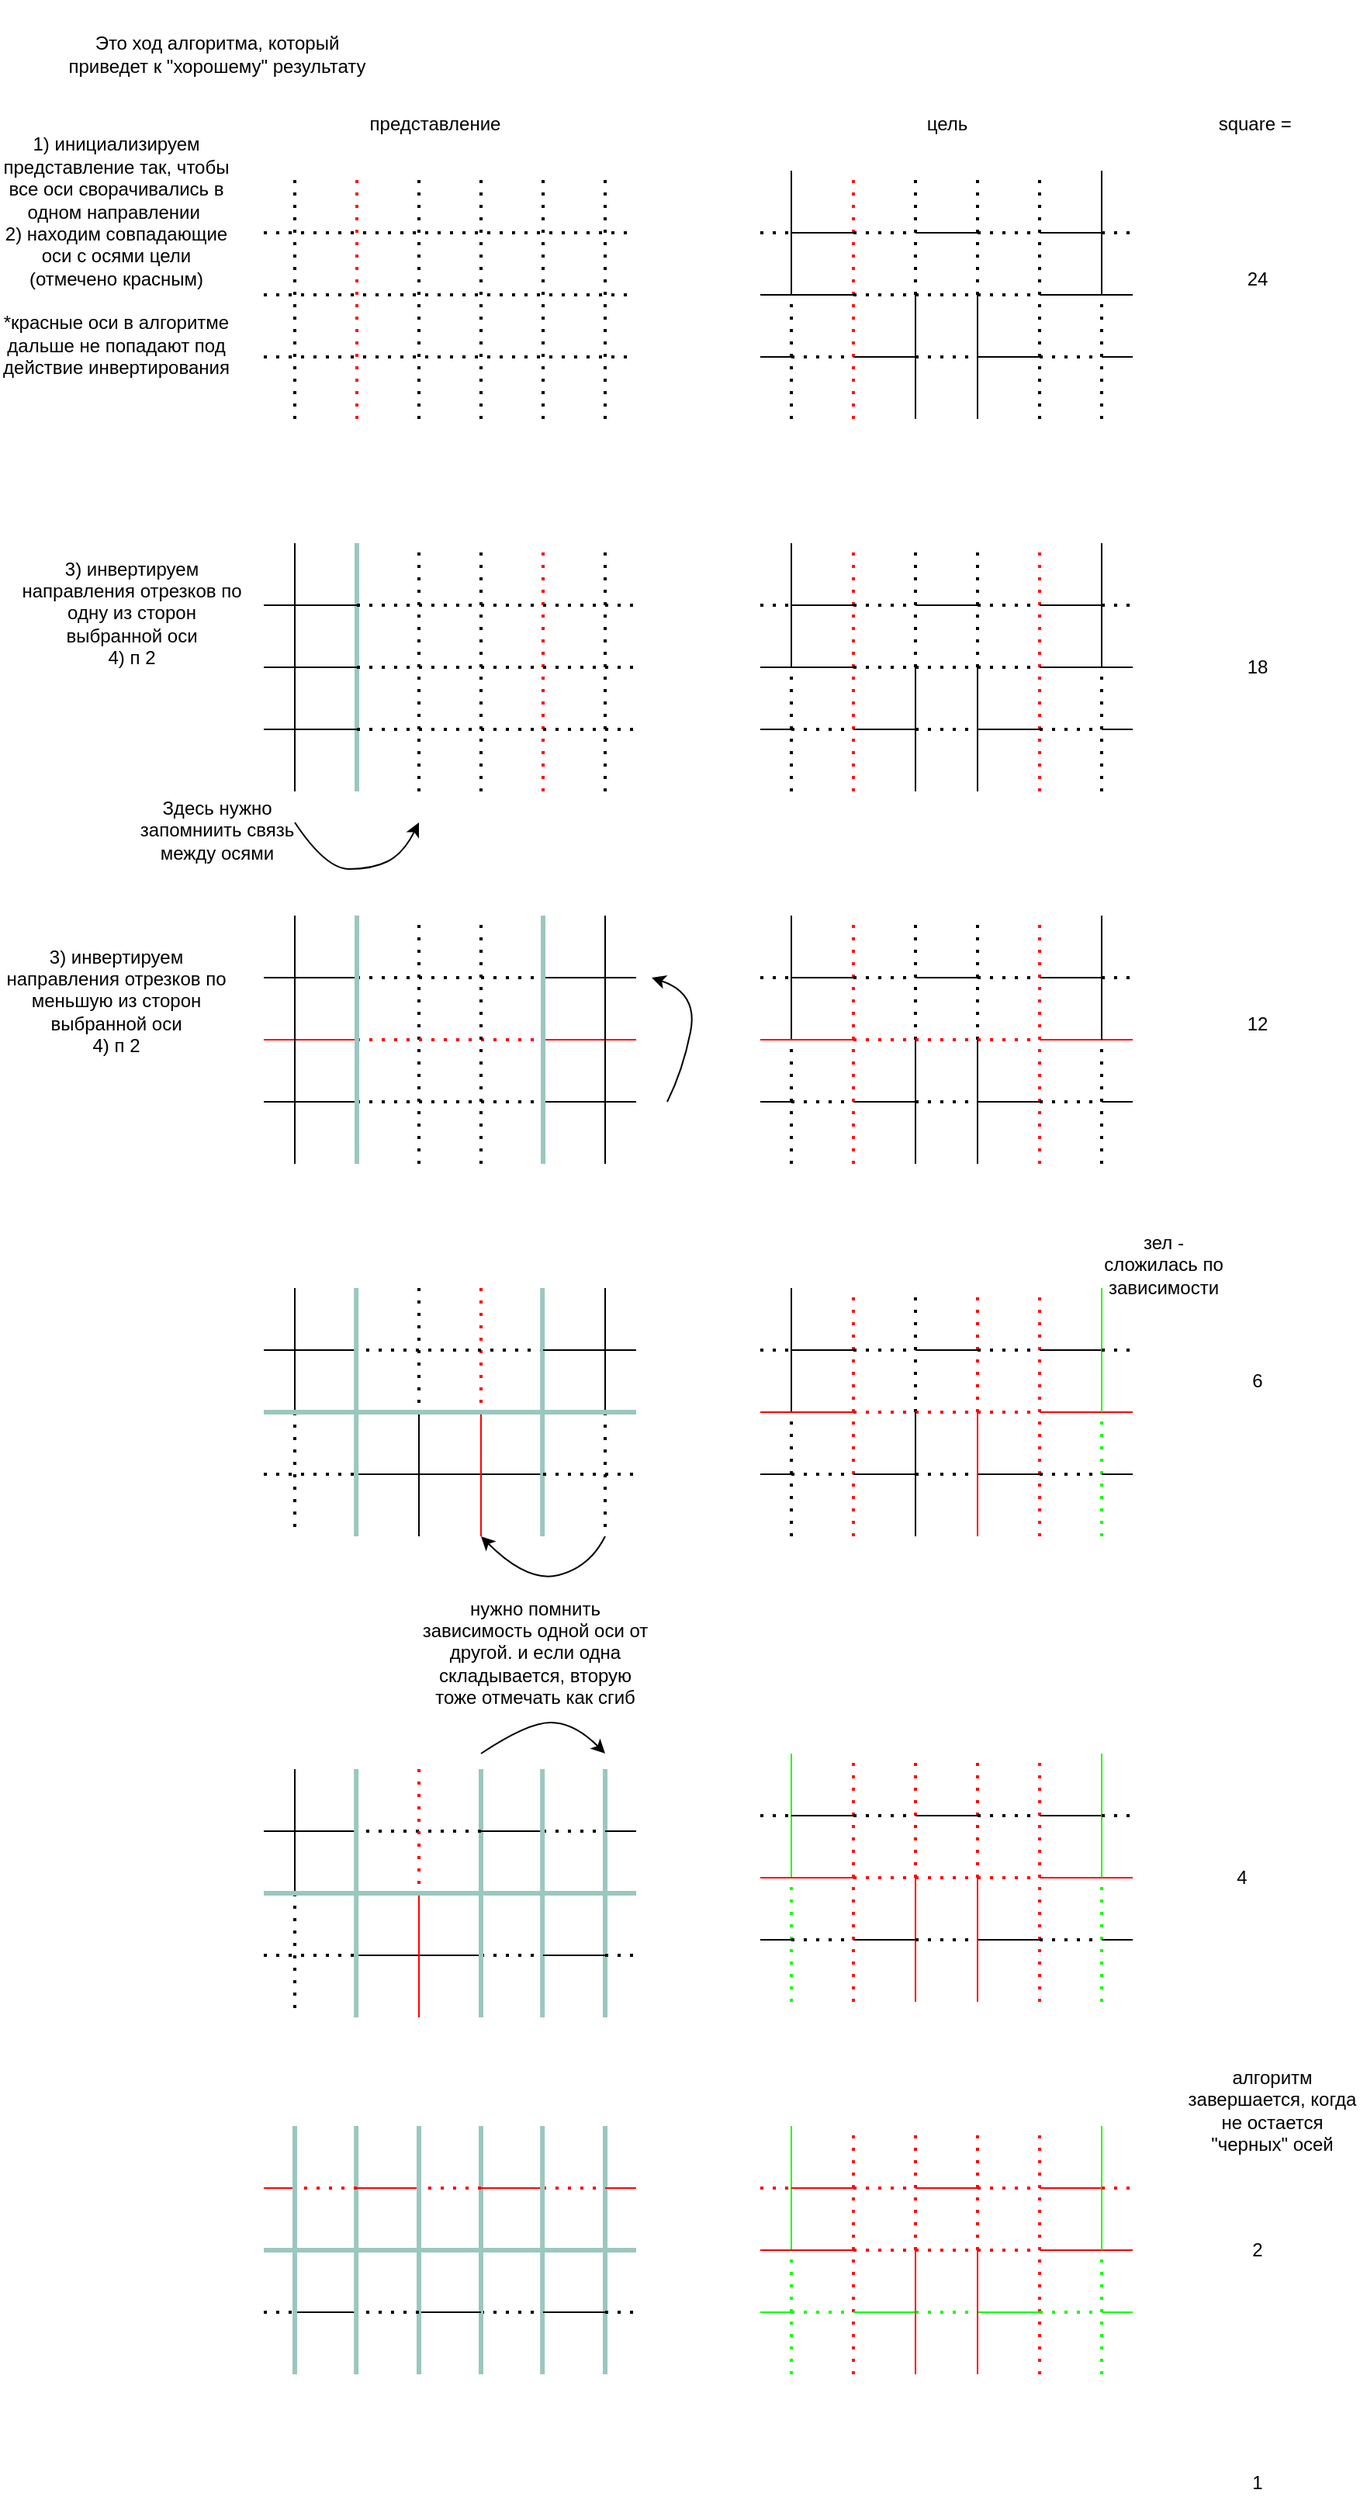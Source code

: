 <mxfile version="16.5.1" type="device"><diagram id="avyiCl92A8gsJEtDFo_b" name="Page-1"><mxGraphModel dx="1968" dy="1814" grid="1" gridSize="10" guides="1" tooltips="1" connect="1" arrows="1" fold="1" page="1" pageScale="1" pageWidth="850" pageHeight="1100" math="0" shadow="0"><root><mxCell id="0"/><mxCell id="1" parent="0"/><mxCell id="g9bM5jtDtpX3Pp1pxFko-1" value="" style="endArrow=none;dashed=1;html=1;dashPattern=1 3;strokeWidth=2;rounded=0;" parent="1" edge="1"><mxGeometry width="50" height="50" relative="1" as="geometry"><mxPoint x="160" y="200" as="sourcePoint"/><mxPoint x="160" y="40" as="targetPoint"/></mxGeometry></mxCell><mxCell id="g9bM5jtDtpX3Pp1pxFko-2" value="" style="endArrow=none;dashed=1;html=1;dashPattern=1 3;strokeWidth=2;rounded=0;strokeColor=#FF1414;" parent="1" edge="1"><mxGeometry width="50" height="50" relative="1" as="geometry"><mxPoint x="200" y="200" as="sourcePoint"/><mxPoint x="200" y="40" as="targetPoint"/></mxGeometry></mxCell><mxCell id="g9bM5jtDtpX3Pp1pxFko-3" value="" style="endArrow=none;dashed=1;html=1;dashPattern=1 3;strokeWidth=2;rounded=0;" parent="1" edge="1"><mxGeometry width="50" height="50" relative="1" as="geometry"><mxPoint x="240" y="200" as="sourcePoint"/><mxPoint x="240" y="40" as="targetPoint"/></mxGeometry></mxCell><mxCell id="g9bM5jtDtpX3Pp1pxFko-4" value="" style="endArrow=none;dashed=1;html=1;dashPattern=1 3;strokeWidth=2;rounded=0;" parent="1" edge="1"><mxGeometry width="50" height="50" relative="1" as="geometry"><mxPoint x="280" y="200" as="sourcePoint"/><mxPoint x="280" y="40" as="targetPoint"/></mxGeometry></mxCell><mxCell id="g9bM5jtDtpX3Pp1pxFko-5" value="" style="endArrow=none;dashed=1;html=1;dashPattern=1 3;strokeWidth=2;rounded=0;" parent="1" edge="1"><mxGeometry width="50" height="50" relative="1" as="geometry"><mxPoint x="320" y="200" as="sourcePoint"/><mxPoint x="320" y="40" as="targetPoint"/></mxGeometry></mxCell><mxCell id="g9bM5jtDtpX3Pp1pxFko-6" value="" style="endArrow=none;dashed=1;html=1;dashPattern=1 3;strokeWidth=2;rounded=0;" parent="1" edge="1"><mxGeometry width="50" height="50" relative="1" as="geometry"><mxPoint x="140" y="80" as="sourcePoint"/><mxPoint x="380" y="80" as="targetPoint"/></mxGeometry></mxCell><mxCell id="g9bM5jtDtpX3Pp1pxFko-7" value="" style="endArrow=none;dashed=1;html=1;dashPattern=1 3;strokeWidth=2;rounded=0;" parent="1" edge="1"><mxGeometry width="50" height="50" relative="1" as="geometry"><mxPoint x="140" y="120" as="sourcePoint"/><mxPoint x="380" y="120" as="targetPoint"/></mxGeometry></mxCell><mxCell id="g9bM5jtDtpX3Pp1pxFko-9" value="1) инициализируем представление так, чтобы все оси сворачивались в одном направлении&amp;nbsp;&lt;br&gt;2) находим совпадающие оси с осями цели (отмечено красным)&lt;br&gt;&lt;br&gt;*красные оси в алгоритме дальше не попадают под действие инвертирования" style="text;html=1;strokeColor=none;fillColor=none;align=center;verticalAlign=middle;whiteSpace=wrap;rounded=0;" parent="1" vertex="1"><mxGeometry x="-30" y="80" width="150" height="30" as="geometry"/></mxCell><mxCell id="g9bM5jtDtpX3Pp1pxFko-18" value="" style="endArrow=none;html=1;strokeWidth=3;rounded=0;strokeColor=#9AC7BF;" parent="1" edge="1"><mxGeometry width="50" height="50" relative="1" as="geometry"><mxPoint x="200" y="440" as="sourcePoint"/><mxPoint x="200" y="280" as="targetPoint"/></mxGeometry></mxCell><mxCell id="g9bM5jtDtpX3Pp1pxFko-19" value="" style="endArrow=none;dashed=1;html=1;dashPattern=1 3;strokeWidth=2;rounded=0;" parent="1" edge="1"><mxGeometry width="50" height="50" relative="1" as="geometry"><mxPoint x="240" y="440" as="sourcePoint"/><mxPoint x="240" y="280" as="targetPoint"/></mxGeometry></mxCell><mxCell id="g9bM5jtDtpX3Pp1pxFko-20" value="" style="endArrow=none;dashed=1;html=1;dashPattern=1 3;strokeWidth=2;rounded=0;strokeColor=#120000;" parent="1" edge="1"><mxGeometry width="50" height="50" relative="1" as="geometry"><mxPoint x="280" y="440" as="sourcePoint"/><mxPoint x="280" y="280" as="targetPoint"/></mxGeometry></mxCell><mxCell id="g9bM5jtDtpX3Pp1pxFko-21" value="" style="endArrow=none;dashed=1;html=1;dashPattern=1 3;strokeWidth=2;rounded=0;strokeColor=#FF0000;" parent="1" edge="1"><mxGeometry width="50" height="50" relative="1" as="geometry"><mxPoint x="320" y="440" as="sourcePoint"/><mxPoint x="320" y="280" as="targetPoint"/></mxGeometry></mxCell><mxCell id="g9bM5jtDtpX3Pp1pxFko-22" value="" style="endArrow=none;dashed=1;html=1;dashPattern=1 3;strokeWidth=2;rounded=0;" parent="1" edge="1"><mxGeometry width="50" height="50" relative="1" as="geometry"><mxPoint x="200" y="320" as="sourcePoint"/><mxPoint x="380" y="320" as="targetPoint"/></mxGeometry></mxCell><mxCell id="g9bM5jtDtpX3Pp1pxFko-23" value="" style="endArrow=none;dashed=1;html=1;dashPattern=1 3;strokeWidth=2;rounded=0;" parent="1" edge="1"><mxGeometry width="50" height="50" relative="1" as="geometry"><mxPoint x="200" y="360" as="sourcePoint"/><mxPoint x="380" y="360" as="targetPoint"/></mxGeometry></mxCell><mxCell id="g9bM5jtDtpX3Pp1pxFko-24" value="" style="endArrow=none;html=1;rounded=0;strokeColor=#000000;" parent="1" edge="1"><mxGeometry width="50" height="50" relative="1" as="geometry"><mxPoint x="140" y="320" as="sourcePoint"/><mxPoint x="200" y="320" as="targetPoint"/></mxGeometry></mxCell><mxCell id="g9bM5jtDtpX3Pp1pxFko-25" value="" style="endArrow=none;html=1;rounded=0;strokeColor=#000000;" parent="1" edge="1"><mxGeometry width="50" height="50" relative="1" as="geometry"><mxPoint x="140" y="360" as="sourcePoint"/><mxPoint x="200" y="360" as="targetPoint"/></mxGeometry></mxCell><mxCell id="g9bM5jtDtpX3Pp1pxFko-26" value="" style="endArrow=none;html=1;rounded=0;strokeColor=#000000;" parent="1" edge="1"><mxGeometry width="50" height="50" relative="1" as="geometry"><mxPoint x="160" y="280" as="sourcePoint"/><mxPoint x="160" y="440" as="targetPoint"/></mxGeometry></mxCell><mxCell id="g9bM5jtDtpX3Pp1pxFko-27" value="" style="endArrow=none;dashed=1;html=1;dashPattern=1 3;strokeWidth=2;rounded=0;" parent="1" edge="1"><mxGeometry width="50" height="50" relative="1" as="geometry"><mxPoint x="480" y="200" as="sourcePoint"/><mxPoint x="480" y="120" as="targetPoint"/></mxGeometry></mxCell><mxCell id="g9bM5jtDtpX3Pp1pxFko-28" value="" style="endArrow=none;dashed=1;html=1;dashPattern=1 3;strokeWidth=2;rounded=0;strokeColor=#FF1414;" parent="1" edge="1"><mxGeometry width="50" height="50" relative="1" as="geometry"><mxPoint x="520" y="200" as="sourcePoint"/><mxPoint x="520" y="40" as="targetPoint"/></mxGeometry></mxCell><mxCell id="g9bM5jtDtpX3Pp1pxFko-29" value="" style="endArrow=none;dashed=1;html=1;dashPattern=1 3;strokeWidth=2;rounded=0;" parent="1" edge="1"><mxGeometry width="50" height="50" relative="1" as="geometry"><mxPoint x="560" y="120" as="sourcePoint"/><mxPoint x="560" y="40" as="targetPoint"/></mxGeometry></mxCell><mxCell id="g9bM5jtDtpX3Pp1pxFko-30" value="" style="endArrow=none;dashed=1;html=1;dashPattern=1 3;strokeWidth=2;rounded=0;" parent="1" edge="1"><mxGeometry width="50" height="50" relative="1" as="geometry"><mxPoint x="600" y="120" as="sourcePoint"/><mxPoint x="600" y="40" as="targetPoint"/></mxGeometry></mxCell><mxCell id="g9bM5jtDtpX3Pp1pxFko-31" value="" style="endArrow=none;dashed=1;html=1;dashPattern=1 3;strokeWidth=2;rounded=0;" parent="1" edge="1"><mxGeometry width="50" height="50" relative="1" as="geometry"><mxPoint x="640" y="200" as="sourcePoint"/><mxPoint x="640" y="40" as="targetPoint"/></mxGeometry></mxCell><mxCell id="g9bM5jtDtpX3Pp1pxFko-33" value="" style="endArrow=none;dashed=1;html=1;dashPattern=1 3;strokeWidth=2;rounded=0;" parent="1" edge="1"><mxGeometry width="50" height="50" relative="1" as="geometry"><mxPoint x="520" y="120" as="sourcePoint"/><mxPoint x="640" y="120" as="targetPoint"/></mxGeometry></mxCell><mxCell id="g9bM5jtDtpX3Pp1pxFko-34" value="" style="endArrow=none;html=1;rounded=0;strokeColor=#000000;" parent="1" edge="1"><mxGeometry width="50" height="50" relative="1" as="geometry"><mxPoint x="140" y="400" as="sourcePoint"/><mxPoint x="200" y="400" as="targetPoint"/></mxGeometry></mxCell><mxCell id="g9bM5jtDtpX3Pp1pxFko-35" value="" style="endArrow=none;dashed=1;html=1;dashPattern=1 3;strokeWidth=2;rounded=0;" parent="1" edge="1"><mxGeometry width="50" height="50" relative="1" as="geometry"><mxPoint x="200" y="400" as="sourcePoint"/><mxPoint x="380" y="400" as="targetPoint"/></mxGeometry></mxCell><mxCell id="g9bM5jtDtpX3Pp1pxFko-36" value="" style="endArrow=none;dashed=1;html=1;dashPattern=1 3;strokeWidth=2;rounded=0;" parent="1" edge="1"><mxGeometry width="50" height="50" relative="1" as="geometry"><mxPoint x="140" y="160" as="sourcePoint"/><mxPoint x="380" y="160" as="targetPoint"/></mxGeometry></mxCell><mxCell id="g9bM5jtDtpX3Pp1pxFko-37" value="" style="endArrow=none;html=1;rounded=0;strokeColor=#000000;" parent="1" edge="1"><mxGeometry width="50" height="50" relative="1" as="geometry"><mxPoint x="480" y="120" as="sourcePoint"/><mxPoint x="480" y="40" as="targetPoint"/></mxGeometry></mxCell><mxCell id="g9bM5jtDtpX3Pp1pxFko-38" value="" style="endArrow=none;html=1;rounded=0;strokeColor=#000000;" parent="1" edge="1"><mxGeometry width="50" height="50" relative="1" as="geometry"><mxPoint x="460" y="120" as="sourcePoint"/><mxPoint x="520" y="120" as="targetPoint"/></mxGeometry></mxCell><mxCell id="g9bM5jtDtpX3Pp1pxFko-39" value="" style="endArrow=none;html=1;rounded=0;strokeColor=#000000;" parent="1" edge="1"><mxGeometry width="50" height="50" relative="1" as="geometry"><mxPoint x="480" y="80" as="sourcePoint"/><mxPoint x="520" y="80" as="targetPoint"/></mxGeometry></mxCell><mxCell id="g9bM5jtDtpX3Pp1pxFko-42" value="" style="endArrow=none;dashed=1;html=1;dashPattern=1 3;strokeWidth=2;rounded=0;" parent="1" edge="1"><mxGeometry width="50" height="50" relative="1" as="geometry"><mxPoint x="520" y="80" as="sourcePoint"/><mxPoint x="560" y="80" as="targetPoint"/></mxGeometry></mxCell><mxCell id="g9bM5jtDtpX3Pp1pxFko-43" value="" style="endArrow=none;dashed=1;html=1;dashPattern=1 3;strokeWidth=2;rounded=0;" parent="1" edge="1"><mxGeometry width="50" height="50" relative="1" as="geometry"><mxPoint x="600" y="80" as="sourcePoint"/><mxPoint x="640" y="80" as="targetPoint"/></mxGeometry></mxCell><mxCell id="g9bM5jtDtpX3Pp1pxFko-44" value="" style="endArrow=none;html=1;rounded=0;strokeColor=#000000;" parent="1" edge="1"><mxGeometry width="50" height="50" relative="1" as="geometry"><mxPoint x="560" y="80" as="sourcePoint"/><mxPoint x="600" y="80" as="targetPoint"/></mxGeometry></mxCell><mxCell id="g9bM5jtDtpX3Pp1pxFko-45" value="" style="endArrow=none;html=1;rounded=0;strokeColor=#000000;" parent="1" edge="1"><mxGeometry width="50" height="50" relative="1" as="geometry"><mxPoint x="520" y="160" as="sourcePoint"/><mxPoint x="560" y="160" as="targetPoint"/></mxGeometry></mxCell><mxCell id="g9bM5jtDtpX3Pp1pxFko-46" value="" style="endArrow=none;html=1;rounded=0;strokeColor=#000000;" parent="1" edge="1"><mxGeometry width="50" height="50" relative="1" as="geometry"><mxPoint x="600" y="160" as="sourcePoint"/><mxPoint x="640" y="160" as="targetPoint"/></mxGeometry></mxCell><mxCell id="g9bM5jtDtpX3Pp1pxFko-49" value="" style="endArrow=none;dashed=1;html=1;dashPattern=1 3;strokeWidth=2;rounded=0;" parent="1" edge="1"><mxGeometry width="50" height="50" relative="1" as="geometry"><mxPoint x="460" y="80" as="sourcePoint"/><mxPoint x="480" y="80" as="targetPoint"/></mxGeometry></mxCell><mxCell id="g9bM5jtDtpX3Pp1pxFko-50" value="" style="endArrow=none;html=1;rounded=0;strokeColor=#000000;" parent="1" edge="1"><mxGeometry width="50" height="50" relative="1" as="geometry"><mxPoint x="460" y="160" as="sourcePoint"/><mxPoint x="480" y="160" as="targetPoint"/></mxGeometry></mxCell><mxCell id="g9bM5jtDtpX3Pp1pxFko-52" value="" style="endArrow=none;dashed=1;html=1;dashPattern=1 3;strokeWidth=2;rounded=0;" parent="1" edge="1"><mxGeometry width="50" height="50" relative="1" as="geometry"><mxPoint x="480" y="160" as="sourcePoint"/><mxPoint x="520" y="160" as="targetPoint"/></mxGeometry></mxCell><mxCell id="g9bM5jtDtpX3Pp1pxFko-53" value="" style="endArrow=none;dashed=1;html=1;dashPattern=1 3;strokeWidth=2;rounded=0;" parent="1" edge="1"><mxGeometry width="50" height="50" relative="1" as="geometry"><mxPoint x="640" y="160" as="sourcePoint"/><mxPoint x="680" y="160" as="targetPoint"/></mxGeometry></mxCell><mxCell id="g9bM5jtDtpX3Pp1pxFko-54" value="" style="endArrow=none;html=1;rounded=0;strokeColor=#000000;" parent="1" edge="1"><mxGeometry width="50" height="50" relative="1" as="geometry"><mxPoint x="640" y="120" as="sourcePoint"/><mxPoint x="700" y="120" as="targetPoint"/></mxGeometry></mxCell><mxCell id="g9bM5jtDtpX3Pp1pxFko-55" value="" style="endArrow=none;html=1;rounded=0;strokeColor=#000000;" parent="1" edge="1"><mxGeometry width="50" height="50" relative="1" as="geometry"><mxPoint x="560" y="200" as="sourcePoint"/><mxPoint x="560" y="120" as="targetPoint"/></mxGeometry></mxCell><mxCell id="g9bM5jtDtpX3Pp1pxFko-56" value="" style="endArrow=none;html=1;rounded=0;strokeColor=#000000;" parent="1" edge="1"><mxGeometry width="50" height="50" relative="1" as="geometry"><mxPoint x="600" y="200" as="sourcePoint"/><mxPoint x="600" y="120" as="targetPoint"/></mxGeometry></mxCell><mxCell id="g9bM5jtDtpX3Pp1pxFko-57" value="" style="endArrow=none;dashed=1;html=1;dashPattern=1 3;strokeWidth=2;rounded=0;" parent="1" edge="1"><mxGeometry width="50" height="50" relative="1" as="geometry"><mxPoint x="560" y="160" as="sourcePoint"/><mxPoint x="600" y="160" as="targetPoint"/></mxGeometry></mxCell><mxCell id="g9bM5jtDtpX3Pp1pxFko-58" value="" style="endArrow=none;html=1;rounded=0;strokeColor=#000000;" parent="1" edge="1"><mxGeometry width="50" height="50" relative="1" as="geometry"><mxPoint x="640" y="80" as="sourcePoint"/><mxPoint x="680" y="80" as="targetPoint"/></mxGeometry></mxCell><mxCell id="g9bM5jtDtpX3Pp1pxFko-59" value="" style="endArrow=none;html=1;rounded=0;strokeColor=#000000;" parent="1" edge="1"><mxGeometry width="50" height="50" relative="1" as="geometry"><mxPoint x="680" y="120" as="sourcePoint"/><mxPoint x="680" y="40" as="targetPoint"/></mxGeometry></mxCell><mxCell id="g9bM5jtDtpX3Pp1pxFko-60" value="" style="endArrow=none;dashed=1;html=1;dashPattern=1 3;strokeWidth=2;rounded=0;" parent="1" edge="1"><mxGeometry width="50" height="50" relative="1" as="geometry"><mxPoint x="680" y="80" as="sourcePoint"/><mxPoint x="700" y="80" as="targetPoint"/></mxGeometry></mxCell><mxCell id="g9bM5jtDtpX3Pp1pxFko-61" value="" style="endArrow=none;dashed=1;html=1;dashPattern=1 3;strokeWidth=2;rounded=0;" parent="1" edge="1"><mxGeometry width="50" height="50" relative="1" as="geometry"><mxPoint x="680" y="200" as="sourcePoint"/><mxPoint x="680" y="120" as="targetPoint"/></mxGeometry></mxCell><mxCell id="g9bM5jtDtpX3Pp1pxFko-62" value="" style="endArrow=none;html=1;rounded=0;strokeColor=#000000;" parent="1" edge="1"><mxGeometry width="50" height="50" relative="1" as="geometry"><mxPoint x="680" y="160" as="sourcePoint"/><mxPoint x="700" y="160" as="targetPoint"/></mxGeometry></mxCell><mxCell id="g9bM5jtDtpX3Pp1pxFko-64" value="" style="endArrow=none;dashed=1;html=1;dashPattern=1 3;strokeWidth=2;rounded=0;" parent="1" edge="1"><mxGeometry width="50" height="50" relative="1" as="geometry"><mxPoint x="480" y="440" as="sourcePoint"/><mxPoint x="480" y="360" as="targetPoint"/></mxGeometry></mxCell><mxCell id="g9bM5jtDtpX3Pp1pxFko-65" value="" style="endArrow=none;dashed=1;html=1;dashPattern=1 3;strokeWidth=2;rounded=0;strokeColor=#FF1414;" parent="1" edge="1"><mxGeometry width="50" height="50" relative="1" as="geometry"><mxPoint x="520" y="440" as="sourcePoint"/><mxPoint x="520" y="280" as="targetPoint"/></mxGeometry></mxCell><mxCell id="g9bM5jtDtpX3Pp1pxFko-66" value="" style="endArrow=none;dashed=1;html=1;dashPattern=1 3;strokeWidth=2;rounded=0;" parent="1" edge="1"><mxGeometry width="50" height="50" relative="1" as="geometry"><mxPoint x="560" y="360" as="sourcePoint"/><mxPoint x="560" y="280" as="targetPoint"/></mxGeometry></mxCell><mxCell id="g9bM5jtDtpX3Pp1pxFko-67" value="" style="endArrow=none;dashed=1;html=1;dashPattern=1 3;strokeWidth=2;rounded=0;" parent="1" edge="1"><mxGeometry width="50" height="50" relative="1" as="geometry"><mxPoint x="600" y="360" as="sourcePoint"/><mxPoint x="600" y="280" as="targetPoint"/></mxGeometry></mxCell><mxCell id="g9bM5jtDtpX3Pp1pxFko-68" value="" style="endArrow=none;dashed=1;html=1;dashPattern=1 3;strokeWidth=2;rounded=0;strokeColor=#FF1414;" parent="1" edge="1"><mxGeometry width="50" height="50" relative="1" as="geometry"><mxPoint x="640" y="440" as="sourcePoint"/><mxPoint x="640" y="280" as="targetPoint"/></mxGeometry></mxCell><mxCell id="g9bM5jtDtpX3Pp1pxFko-69" value="" style="endArrow=none;dashed=1;html=1;dashPattern=1 3;strokeWidth=2;rounded=0;" parent="1" edge="1"><mxGeometry width="50" height="50" relative="1" as="geometry"><mxPoint x="520" y="360" as="sourcePoint"/><mxPoint x="640" y="360" as="targetPoint"/></mxGeometry></mxCell><mxCell id="g9bM5jtDtpX3Pp1pxFko-70" value="" style="endArrow=none;html=1;rounded=0;strokeColor=#000000;" parent="1" edge="1"><mxGeometry width="50" height="50" relative="1" as="geometry"><mxPoint x="480" y="360" as="sourcePoint"/><mxPoint x="480" y="280" as="targetPoint"/></mxGeometry></mxCell><mxCell id="g9bM5jtDtpX3Pp1pxFko-71" value="" style="endArrow=none;html=1;rounded=0;strokeColor=#000000;" parent="1" edge="1"><mxGeometry width="50" height="50" relative="1" as="geometry"><mxPoint x="460" y="360" as="sourcePoint"/><mxPoint x="520" y="360" as="targetPoint"/></mxGeometry></mxCell><mxCell id="g9bM5jtDtpX3Pp1pxFko-72" value="" style="endArrow=none;html=1;rounded=0;strokeColor=#000000;" parent="1" edge="1"><mxGeometry width="50" height="50" relative="1" as="geometry"><mxPoint x="480" y="320" as="sourcePoint"/><mxPoint x="520" y="320" as="targetPoint"/></mxGeometry></mxCell><mxCell id="g9bM5jtDtpX3Pp1pxFko-73" value="" style="endArrow=none;dashed=1;html=1;dashPattern=1 3;strokeWidth=2;rounded=0;" parent="1" edge="1"><mxGeometry width="50" height="50" relative="1" as="geometry"><mxPoint x="520" y="320" as="sourcePoint"/><mxPoint x="560" y="320" as="targetPoint"/></mxGeometry></mxCell><mxCell id="g9bM5jtDtpX3Pp1pxFko-74" value="" style="endArrow=none;dashed=1;html=1;dashPattern=1 3;strokeWidth=2;rounded=0;" parent="1" edge="1"><mxGeometry width="50" height="50" relative="1" as="geometry"><mxPoint x="600" y="320" as="sourcePoint"/><mxPoint x="640" y="320" as="targetPoint"/></mxGeometry></mxCell><mxCell id="g9bM5jtDtpX3Pp1pxFko-75" value="" style="endArrow=none;html=1;rounded=0;strokeColor=#000000;" parent="1" edge="1"><mxGeometry width="50" height="50" relative="1" as="geometry"><mxPoint x="560" y="320" as="sourcePoint"/><mxPoint x="600" y="320" as="targetPoint"/></mxGeometry></mxCell><mxCell id="g9bM5jtDtpX3Pp1pxFko-76" value="" style="endArrow=none;html=1;rounded=0;strokeColor=#000000;" parent="1" edge="1"><mxGeometry width="50" height="50" relative="1" as="geometry"><mxPoint x="520" y="400" as="sourcePoint"/><mxPoint x="560" y="400" as="targetPoint"/></mxGeometry></mxCell><mxCell id="g9bM5jtDtpX3Pp1pxFko-77" value="" style="endArrow=none;html=1;rounded=0;strokeColor=#000000;" parent="1" edge="1"><mxGeometry width="50" height="50" relative="1" as="geometry"><mxPoint x="600" y="400" as="sourcePoint"/><mxPoint x="640" y="400" as="targetPoint"/></mxGeometry></mxCell><mxCell id="g9bM5jtDtpX3Pp1pxFko-78" value="" style="endArrow=none;dashed=1;html=1;dashPattern=1 3;strokeWidth=2;rounded=0;" parent="1" edge="1"><mxGeometry width="50" height="50" relative="1" as="geometry"><mxPoint x="460" y="320" as="sourcePoint"/><mxPoint x="480" y="320" as="targetPoint"/></mxGeometry></mxCell><mxCell id="g9bM5jtDtpX3Pp1pxFko-79" value="" style="endArrow=none;html=1;rounded=0;strokeColor=#000000;" parent="1" edge="1"><mxGeometry width="50" height="50" relative="1" as="geometry"><mxPoint x="460" y="400" as="sourcePoint"/><mxPoint x="480" y="400" as="targetPoint"/></mxGeometry></mxCell><mxCell id="g9bM5jtDtpX3Pp1pxFko-80" value="" style="endArrow=none;dashed=1;html=1;dashPattern=1 3;strokeWidth=2;rounded=0;" parent="1" edge="1"><mxGeometry width="50" height="50" relative="1" as="geometry"><mxPoint x="480" y="400" as="sourcePoint"/><mxPoint x="520" y="400" as="targetPoint"/></mxGeometry></mxCell><mxCell id="g9bM5jtDtpX3Pp1pxFko-81" value="" style="endArrow=none;dashed=1;html=1;dashPattern=1 3;strokeWidth=2;rounded=0;" parent="1" edge="1"><mxGeometry width="50" height="50" relative="1" as="geometry"><mxPoint x="640" y="400" as="sourcePoint"/><mxPoint x="680" y="400" as="targetPoint"/></mxGeometry></mxCell><mxCell id="g9bM5jtDtpX3Pp1pxFko-82" value="" style="endArrow=none;html=1;rounded=0;strokeColor=#000000;" parent="1" edge="1"><mxGeometry width="50" height="50" relative="1" as="geometry"><mxPoint x="640" y="360" as="sourcePoint"/><mxPoint x="700" y="360" as="targetPoint"/></mxGeometry></mxCell><mxCell id="g9bM5jtDtpX3Pp1pxFko-83" value="" style="endArrow=none;html=1;rounded=0;strokeColor=#000000;" parent="1" edge="1"><mxGeometry width="50" height="50" relative="1" as="geometry"><mxPoint x="560" y="440" as="sourcePoint"/><mxPoint x="560" y="360" as="targetPoint"/></mxGeometry></mxCell><mxCell id="g9bM5jtDtpX3Pp1pxFko-84" value="" style="endArrow=none;html=1;rounded=0;strokeColor=#000000;" parent="1" edge="1"><mxGeometry width="50" height="50" relative="1" as="geometry"><mxPoint x="600" y="440" as="sourcePoint"/><mxPoint x="600" y="360" as="targetPoint"/></mxGeometry></mxCell><mxCell id="g9bM5jtDtpX3Pp1pxFko-85" value="" style="endArrow=none;dashed=1;html=1;dashPattern=1 3;strokeWidth=2;rounded=0;" parent="1" edge="1"><mxGeometry width="50" height="50" relative="1" as="geometry"><mxPoint x="560" y="400" as="sourcePoint"/><mxPoint x="600" y="400" as="targetPoint"/></mxGeometry></mxCell><mxCell id="g9bM5jtDtpX3Pp1pxFko-86" value="" style="endArrow=none;html=1;rounded=0;strokeColor=#000000;" parent="1" edge="1"><mxGeometry width="50" height="50" relative="1" as="geometry"><mxPoint x="640" y="320" as="sourcePoint"/><mxPoint x="680" y="320" as="targetPoint"/></mxGeometry></mxCell><mxCell id="g9bM5jtDtpX3Pp1pxFko-87" value="" style="endArrow=none;html=1;rounded=0;strokeColor=#000000;" parent="1" edge="1"><mxGeometry width="50" height="50" relative="1" as="geometry"><mxPoint x="680" y="360" as="sourcePoint"/><mxPoint x="680" y="280" as="targetPoint"/></mxGeometry></mxCell><mxCell id="g9bM5jtDtpX3Pp1pxFko-88" value="" style="endArrow=none;dashed=1;html=1;dashPattern=1 3;strokeWidth=2;rounded=0;" parent="1" edge="1"><mxGeometry width="50" height="50" relative="1" as="geometry"><mxPoint x="680" y="320" as="sourcePoint"/><mxPoint x="700" y="320" as="targetPoint"/></mxGeometry></mxCell><mxCell id="g9bM5jtDtpX3Pp1pxFko-89" value="" style="endArrow=none;dashed=1;html=1;dashPattern=1 3;strokeWidth=2;rounded=0;" parent="1" edge="1"><mxGeometry width="50" height="50" relative="1" as="geometry"><mxPoint x="680" y="440" as="sourcePoint"/><mxPoint x="680" y="360" as="targetPoint"/></mxGeometry></mxCell><mxCell id="g9bM5jtDtpX3Pp1pxFko-90" value="" style="endArrow=none;html=1;rounded=0;strokeColor=#000000;" parent="1" edge="1"><mxGeometry width="50" height="50" relative="1" as="geometry"><mxPoint x="680" y="400" as="sourcePoint"/><mxPoint x="700" y="400" as="targetPoint"/></mxGeometry></mxCell><mxCell id="g9bM5jtDtpX3Pp1pxFko-92" value="" style="endArrow=none;dashed=1;html=1;dashPattern=1 3;strokeWidth=2;rounded=0;" parent="1" edge="1"><mxGeometry width="50" height="50" relative="1" as="geometry"><mxPoint x="240" y="680" as="sourcePoint"/><mxPoint x="240" y="520" as="targetPoint"/></mxGeometry></mxCell><mxCell id="g9bM5jtDtpX3Pp1pxFko-95" value="" style="endArrow=none;dashed=1;html=1;dashPattern=1 3;strokeWidth=2;rounded=0;" parent="1" edge="1"><mxGeometry width="50" height="50" relative="1" as="geometry"><mxPoint x="200" y="560" as="sourcePoint"/><mxPoint x="320" y="560" as="targetPoint"/></mxGeometry></mxCell><mxCell id="g9bM5jtDtpX3Pp1pxFko-96" value="" style="endArrow=none;dashed=1;html=1;dashPattern=1 3;strokeWidth=2;rounded=0;strokeColor=#FF0000;" parent="1" edge="1"><mxGeometry width="50" height="50" relative="1" as="geometry"><mxPoint x="200" y="600" as="sourcePoint"/><mxPoint x="320" y="600" as="targetPoint"/></mxGeometry></mxCell><mxCell id="g9bM5jtDtpX3Pp1pxFko-97" value="" style="endArrow=none;html=1;rounded=0;strokeColor=#000000;" parent="1" edge="1"><mxGeometry width="50" height="50" relative="1" as="geometry"><mxPoint x="140" y="560" as="sourcePoint"/><mxPoint x="200" y="560" as="targetPoint"/></mxGeometry></mxCell><mxCell id="g9bM5jtDtpX3Pp1pxFko-98" value="" style="endArrow=none;html=1;rounded=0;strokeColor=#FF0000;" parent="1" edge="1"><mxGeometry width="50" height="50" relative="1" as="geometry"><mxPoint x="140" y="600" as="sourcePoint"/><mxPoint x="200" y="600" as="targetPoint"/></mxGeometry></mxCell><mxCell id="g9bM5jtDtpX3Pp1pxFko-99" value="" style="endArrow=none;html=1;rounded=0;strokeColor=#000000;" parent="1" edge="1"><mxGeometry width="50" height="50" relative="1" as="geometry"><mxPoint x="160" y="520" as="sourcePoint"/><mxPoint x="160" y="680" as="targetPoint"/></mxGeometry></mxCell><mxCell id="g9bM5jtDtpX3Pp1pxFko-100" value="" style="endArrow=none;html=1;rounded=0;strokeColor=#000000;" parent="1" edge="1"><mxGeometry width="50" height="50" relative="1" as="geometry"><mxPoint x="140" y="640" as="sourcePoint"/><mxPoint x="200" y="640" as="targetPoint"/></mxGeometry></mxCell><mxCell id="g9bM5jtDtpX3Pp1pxFko-101" value="" style="endArrow=none;dashed=1;html=1;dashPattern=1 3;strokeWidth=2;rounded=0;" parent="1" edge="1"><mxGeometry width="50" height="50" relative="1" as="geometry"><mxPoint x="200" y="640" as="sourcePoint"/><mxPoint x="320" y="640" as="targetPoint"/></mxGeometry></mxCell><mxCell id="g9bM5jtDtpX3Pp1pxFko-102" value="" style="endArrow=none;dashed=1;html=1;dashPattern=1 3;strokeWidth=2;rounded=0;" parent="1" edge="1"><mxGeometry width="50" height="50" relative="1" as="geometry"><mxPoint x="480" y="680" as="sourcePoint"/><mxPoint x="480" y="600" as="targetPoint"/></mxGeometry></mxCell><mxCell id="g9bM5jtDtpX3Pp1pxFko-103" value="" style="endArrow=none;dashed=1;html=1;dashPattern=1 3;strokeWidth=2;rounded=0;strokeColor=#FF1414;" parent="1" edge="1"><mxGeometry width="50" height="50" relative="1" as="geometry"><mxPoint x="520" y="680" as="sourcePoint"/><mxPoint x="520" y="520" as="targetPoint"/></mxGeometry></mxCell><mxCell id="g9bM5jtDtpX3Pp1pxFko-104" value="" style="endArrow=none;dashed=1;html=1;dashPattern=1 3;strokeWidth=2;rounded=0;" parent="1" edge="1"><mxGeometry width="50" height="50" relative="1" as="geometry"><mxPoint x="560" y="600" as="sourcePoint"/><mxPoint x="560" y="520" as="targetPoint"/></mxGeometry></mxCell><mxCell id="g9bM5jtDtpX3Pp1pxFko-105" value="" style="endArrow=none;dashed=1;html=1;dashPattern=1 3;strokeWidth=2;rounded=0;" parent="1" edge="1"><mxGeometry width="50" height="50" relative="1" as="geometry"><mxPoint x="600" y="600" as="sourcePoint"/><mxPoint x="600" y="520" as="targetPoint"/></mxGeometry></mxCell><mxCell id="g9bM5jtDtpX3Pp1pxFko-106" value="" style="endArrow=none;dashed=1;html=1;dashPattern=1 3;strokeWidth=2;rounded=0;strokeColor=#FF1414;" parent="1" edge="1"><mxGeometry width="50" height="50" relative="1" as="geometry"><mxPoint x="640" y="680" as="sourcePoint"/><mxPoint x="640" y="520" as="targetPoint"/></mxGeometry></mxCell><mxCell id="g9bM5jtDtpX3Pp1pxFko-107" value="" style="endArrow=none;dashed=1;html=1;dashPattern=1 3;strokeWidth=2;rounded=0;strokeColor=#FF0000;" parent="1" edge="1"><mxGeometry width="50" height="50" relative="1" as="geometry"><mxPoint x="520" y="600" as="sourcePoint"/><mxPoint x="640" y="600" as="targetPoint"/></mxGeometry></mxCell><mxCell id="g9bM5jtDtpX3Pp1pxFko-108" value="" style="endArrow=none;html=1;rounded=0;strokeColor=#000000;" parent="1" edge="1"><mxGeometry width="50" height="50" relative="1" as="geometry"><mxPoint x="480" y="600" as="sourcePoint"/><mxPoint x="480" y="520" as="targetPoint"/></mxGeometry></mxCell><mxCell id="g9bM5jtDtpX3Pp1pxFko-109" value="" style="endArrow=none;html=1;rounded=0;strokeColor=#FF0000;" parent="1" edge="1"><mxGeometry width="50" height="50" relative="1" as="geometry"><mxPoint x="460" y="600" as="sourcePoint"/><mxPoint x="520" y="600" as="targetPoint"/></mxGeometry></mxCell><mxCell id="g9bM5jtDtpX3Pp1pxFko-110" value="" style="endArrow=none;html=1;rounded=0;strokeColor=#000000;" parent="1" edge="1"><mxGeometry width="50" height="50" relative="1" as="geometry"><mxPoint x="480" y="560" as="sourcePoint"/><mxPoint x="520" y="560" as="targetPoint"/></mxGeometry></mxCell><mxCell id="g9bM5jtDtpX3Pp1pxFko-111" value="" style="endArrow=none;dashed=1;html=1;dashPattern=1 3;strokeWidth=2;rounded=0;" parent="1" edge="1"><mxGeometry width="50" height="50" relative="1" as="geometry"><mxPoint x="520" y="560" as="sourcePoint"/><mxPoint x="560" y="560" as="targetPoint"/></mxGeometry></mxCell><mxCell id="g9bM5jtDtpX3Pp1pxFko-112" value="" style="endArrow=none;dashed=1;html=1;dashPattern=1 3;strokeWidth=2;rounded=0;" parent="1" edge="1"><mxGeometry width="50" height="50" relative="1" as="geometry"><mxPoint x="600" y="560" as="sourcePoint"/><mxPoint x="640" y="560" as="targetPoint"/></mxGeometry></mxCell><mxCell id="g9bM5jtDtpX3Pp1pxFko-113" value="" style="endArrow=none;html=1;rounded=0;strokeColor=#000000;" parent="1" edge="1"><mxGeometry width="50" height="50" relative="1" as="geometry"><mxPoint x="560" y="560" as="sourcePoint"/><mxPoint x="600" y="560" as="targetPoint"/></mxGeometry></mxCell><mxCell id="g9bM5jtDtpX3Pp1pxFko-114" value="" style="endArrow=none;html=1;rounded=0;strokeColor=#000000;" parent="1" edge="1"><mxGeometry width="50" height="50" relative="1" as="geometry"><mxPoint x="520" y="640" as="sourcePoint"/><mxPoint x="560" y="640" as="targetPoint"/></mxGeometry></mxCell><mxCell id="g9bM5jtDtpX3Pp1pxFko-115" value="" style="endArrow=none;html=1;rounded=0;strokeColor=#000000;" parent="1" edge="1"><mxGeometry width="50" height="50" relative="1" as="geometry"><mxPoint x="600" y="640" as="sourcePoint"/><mxPoint x="640" y="640" as="targetPoint"/></mxGeometry></mxCell><mxCell id="g9bM5jtDtpX3Pp1pxFko-116" value="" style="endArrow=none;dashed=1;html=1;dashPattern=1 3;strokeWidth=2;rounded=0;" parent="1" edge="1"><mxGeometry width="50" height="50" relative="1" as="geometry"><mxPoint x="460" y="560" as="sourcePoint"/><mxPoint x="480" y="560" as="targetPoint"/></mxGeometry></mxCell><mxCell id="g9bM5jtDtpX3Pp1pxFko-117" value="" style="endArrow=none;html=1;rounded=0;strokeColor=#000000;" parent="1" edge="1"><mxGeometry width="50" height="50" relative="1" as="geometry"><mxPoint x="460" y="640" as="sourcePoint"/><mxPoint x="480" y="640" as="targetPoint"/></mxGeometry></mxCell><mxCell id="g9bM5jtDtpX3Pp1pxFko-118" value="" style="endArrow=none;dashed=1;html=1;dashPattern=1 3;strokeWidth=2;rounded=0;" parent="1" edge="1"><mxGeometry width="50" height="50" relative="1" as="geometry"><mxPoint x="480" y="640" as="sourcePoint"/><mxPoint x="520" y="640" as="targetPoint"/></mxGeometry></mxCell><mxCell id="g9bM5jtDtpX3Pp1pxFko-119" value="" style="endArrow=none;dashed=1;html=1;dashPattern=1 3;strokeWidth=2;rounded=0;" parent="1" edge="1"><mxGeometry width="50" height="50" relative="1" as="geometry"><mxPoint x="640" y="640" as="sourcePoint"/><mxPoint x="680" y="640" as="targetPoint"/></mxGeometry></mxCell><mxCell id="g9bM5jtDtpX3Pp1pxFko-120" value="" style="endArrow=none;html=1;rounded=0;strokeColor=#FF0000;" parent="1" edge="1"><mxGeometry width="50" height="50" relative="1" as="geometry"><mxPoint x="640" y="600" as="sourcePoint"/><mxPoint x="700" y="600" as="targetPoint"/></mxGeometry></mxCell><mxCell id="g9bM5jtDtpX3Pp1pxFko-121" value="" style="endArrow=none;html=1;rounded=0;strokeColor=#000000;" parent="1" edge="1"><mxGeometry width="50" height="50" relative="1" as="geometry"><mxPoint x="560" y="680" as="sourcePoint"/><mxPoint x="560" y="600" as="targetPoint"/></mxGeometry></mxCell><mxCell id="g9bM5jtDtpX3Pp1pxFko-122" value="" style="endArrow=none;html=1;rounded=0;strokeColor=#000000;" parent="1" edge="1"><mxGeometry width="50" height="50" relative="1" as="geometry"><mxPoint x="600" y="680" as="sourcePoint"/><mxPoint x="600" y="600" as="targetPoint"/></mxGeometry></mxCell><mxCell id="g9bM5jtDtpX3Pp1pxFko-123" value="" style="endArrow=none;dashed=1;html=1;dashPattern=1 3;strokeWidth=2;rounded=0;" parent="1" edge="1"><mxGeometry width="50" height="50" relative="1" as="geometry"><mxPoint x="560" y="640" as="sourcePoint"/><mxPoint x="600" y="640" as="targetPoint"/></mxGeometry></mxCell><mxCell id="g9bM5jtDtpX3Pp1pxFko-124" value="" style="endArrow=none;html=1;rounded=0;strokeColor=#000000;" parent="1" edge="1"><mxGeometry width="50" height="50" relative="1" as="geometry"><mxPoint x="640" y="560" as="sourcePoint"/><mxPoint x="680" y="560" as="targetPoint"/></mxGeometry></mxCell><mxCell id="g9bM5jtDtpX3Pp1pxFko-125" value="" style="endArrow=none;html=1;rounded=0;strokeColor=#000000;" parent="1" edge="1"><mxGeometry width="50" height="50" relative="1" as="geometry"><mxPoint x="680" y="600" as="sourcePoint"/><mxPoint x="680" y="520" as="targetPoint"/></mxGeometry></mxCell><mxCell id="g9bM5jtDtpX3Pp1pxFko-126" value="" style="endArrow=none;dashed=1;html=1;dashPattern=1 3;strokeWidth=2;rounded=0;" parent="1" edge="1"><mxGeometry width="50" height="50" relative="1" as="geometry"><mxPoint x="680" y="560" as="sourcePoint"/><mxPoint x="700" y="560" as="targetPoint"/></mxGeometry></mxCell><mxCell id="g9bM5jtDtpX3Pp1pxFko-127" value="" style="endArrow=none;dashed=1;html=1;dashPattern=1 3;strokeWidth=2;rounded=0;" parent="1" edge="1"><mxGeometry width="50" height="50" relative="1" as="geometry"><mxPoint x="680" y="680" as="sourcePoint"/><mxPoint x="680" y="600" as="targetPoint"/></mxGeometry></mxCell><mxCell id="g9bM5jtDtpX3Pp1pxFko-128" value="" style="endArrow=none;html=1;rounded=0;strokeColor=#000000;" parent="1" edge="1"><mxGeometry width="50" height="50" relative="1" as="geometry"><mxPoint x="680" y="640" as="sourcePoint"/><mxPoint x="700" y="640" as="targetPoint"/></mxGeometry></mxCell><mxCell id="g9bM5jtDtpX3Pp1pxFko-129" value="" style="endArrow=none;html=1;rounded=0;strokeColor=#000000;" parent="1" edge="1"><mxGeometry width="50" height="50" relative="1" as="geometry"><mxPoint x="320" y="560" as="sourcePoint"/><mxPoint x="380" y="560" as="targetPoint"/></mxGeometry></mxCell><mxCell id="g9bM5jtDtpX3Pp1pxFko-130" value="" style="endArrow=none;html=1;rounded=0;strokeColor=#FF0000;" parent="1" edge="1"><mxGeometry width="50" height="50" relative="1" as="geometry"><mxPoint x="320" y="600" as="sourcePoint"/><mxPoint x="380" y="600" as="targetPoint"/></mxGeometry></mxCell><mxCell id="g9bM5jtDtpX3Pp1pxFko-131" value="" style="endArrow=none;html=1;rounded=0;strokeColor=#000000;" parent="1" edge="1"><mxGeometry width="50" height="50" relative="1" as="geometry"><mxPoint x="320" y="640" as="sourcePoint"/><mxPoint x="380" y="640" as="targetPoint"/></mxGeometry></mxCell><mxCell id="g9bM5jtDtpX3Pp1pxFko-132" value="" style="endArrow=none;html=1;rounded=0;strokeColor=#000000;" parent="1" edge="1"><mxGeometry width="50" height="50" relative="1" as="geometry"><mxPoint x="360" y="520" as="sourcePoint"/><mxPoint x="360" y="680" as="targetPoint"/></mxGeometry></mxCell><mxCell id="g9bM5jtDtpX3Pp1pxFko-133" value="" style="endArrow=none;dashed=1;html=1;dashPattern=1 3;strokeWidth=2;rounded=0;" parent="1" edge="1"><mxGeometry width="50" height="50" relative="1" as="geometry"><mxPoint x="360" y="200" as="sourcePoint"/><mxPoint x="360" y="40" as="targetPoint"/></mxGeometry></mxCell><mxCell id="g9bM5jtDtpX3Pp1pxFko-134" value="" style="endArrow=none;dashed=1;html=1;dashPattern=1 3;strokeWidth=2;rounded=0;" parent="1" edge="1"><mxGeometry width="50" height="50" relative="1" as="geometry"><mxPoint x="360" y="440" as="sourcePoint"/><mxPoint x="360" y="280" as="targetPoint"/></mxGeometry></mxCell><mxCell id="g9bM5jtDtpX3Pp1pxFko-135" value="" style="endArrow=none;dashed=1;html=1;dashPattern=1 3;strokeWidth=2;rounded=0;" parent="1" edge="1"><mxGeometry width="50" height="50" relative="1" as="geometry"><mxPoint x="280" y="680" as="sourcePoint"/><mxPoint x="280" y="520" as="targetPoint"/></mxGeometry></mxCell><mxCell id="g9bM5jtDtpX3Pp1pxFko-146" value="" style="endArrow=none;dashed=1;html=1;dashPattern=1 3;strokeWidth=2;rounded=0;" parent="1" edge="1"><mxGeometry width="50" height="50" relative="1" as="geometry"><mxPoint x="480" y="920" as="sourcePoint"/><mxPoint x="480" y="840" as="targetPoint"/></mxGeometry></mxCell><mxCell id="g9bM5jtDtpX3Pp1pxFko-147" value="" style="endArrow=none;dashed=1;html=1;dashPattern=1 3;strokeWidth=2;rounded=0;strokeColor=#FF1414;" parent="1" edge="1"><mxGeometry width="50" height="50" relative="1" as="geometry"><mxPoint x="520" y="920" as="sourcePoint"/><mxPoint x="520" y="760" as="targetPoint"/></mxGeometry></mxCell><mxCell id="g9bM5jtDtpX3Pp1pxFko-148" value="" style="endArrow=none;dashed=1;html=1;dashPattern=1 3;strokeWidth=2;rounded=0;strokeColor=#000000;" parent="1" edge="1"><mxGeometry width="50" height="50" relative="1" as="geometry"><mxPoint x="560" y="840" as="sourcePoint"/><mxPoint x="560" y="760" as="targetPoint"/></mxGeometry></mxCell><mxCell id="g9bM5jtDtpX3Pp1pxFko-149" value="" style="endArrow=none;dashed=1;html=1;dashPattern=1 3;strokeWidth=2;rounded=0;strokeColor=#FF0000;" parent="1" edge="1"><mxGeometry width="50" height="50" relative="1" as="geometry"><mxPoint x="600" y="840" as="sourcePoint"/><mxPoint x="600" y="760" as="targetPoint"/></mxGeometry></mxCell><mxCell id="g9bM5jtDtpX3Pp1pxFko-150" value="" style="endArrow=none;dashed=1;html=1;dashPattern=1 3;strokeWidth=2;rounded=0;strokeColor=#FF1414;" parent="1" edge="1"><mxGeometry width="50" height="50" relative="1" as="geometry"><mxPoint x="640" y="920" as="sourcePoint"/><mxPoint x="640" y="760" as="targetPoint"/></mxGeometry></mxCell><mxCell id="g9bM5jtDtpX3Pp1pxFko-151" value="" style="endArrow=none;dashed=1;html=1;dashPattern=1 3;strokeWidth=2;rounded=0;strokeColor=#FF0000;" parent="1" edge="1"><mxGeometry width="50" height="50" relative="1" as="geometry"><mxPoint x="520" y="840" as="sourcePoint"/><mxPoint x="640" y="840" as="targetPoint"/></mxGeometry></mxCell><mxCell id="g9bM5jtDtpX3Pp1pxFko-152" value="" style="endArrow=none;html=1;rounded=0;strokeColor=#000000;" parent="1" edge="1"><mxGeometry width="50" height="50" relative="1" as="geometry"><mxPoint x="480" y="840" as="sourcePoint"/><mxPoint x="480" y="760" as="targetPoint"/></mxGeometry></mxCell><mxCell id="g9bM5jtDtpX3Pp1pxFko-153" value="" style="endArrow=none;html=1;rounded=0;strokeColor=#FF0000;" parent="1" edge="1"><mxGeometry width="50" height="50" relative="1" as="geometry"><mxPoint x="460" y="840" as="sourcePoint"/><mxPoint x="520" y="840" as="targetPoint"/></mxGeometry></mxCell><mxCell id="g9bM5jtDtpX3Pp1pxFko-154" value="" style="endArrow=none;html=1;rounded=0;strokeColor=#000000;" parent="1" edge="1"><mxGeometry width="50" height="50" relative="1" as="geometry"><mxPoint x="480" y="800" as="sourcePoint"/><mxPoint x="520" y="800" as="targetPoint"/></mxGeometry></mxCell><mxCell id="g9bM5jtDtpX3Pp1pxFko-155" value="" style="endArrow=none;dashed=1;html=1;dashPattern=1 3;strokeWidth=2;rounded=0;" parent="1" edge="1"><mxGeometry width="50" height="50" relative="1" as="geometry"><mxPoint x="520" y="800" as="sourcePoint"/><mxPoint x="560" y="800" as="targetPoint"/></mxGeometry></mxCell><mxCell id="g9bM5jtDtpX3Pp1pxFko-156" value="" style="endArrow=none;dashed=1;html=1;dashPattern=1 3;strokeWidth=2;rounded=0;" parent="1" edge="1"><mxGeometry width="50" height="50" relative="1" as="geometry"><mxPoint x="600" y="800" as="sourcePoint"/><mxPoint x="640" y="800" as="targetPoint"/></mxGeometry></mxCell><mxCell id="g9bM5jtDtpX3Pp1pxFko-157" value="" style="endArrow=none;html=1;rounded=0;strokeColor=#000000;" parent="1" edge="1"><mxGeometry width="50" height="50" relative="1" as="geometry"><mxPoint x="560" y="800" as="sourcePoint"/><mxPoint x="600" y="800" as="targetPoint"/></mxGeometry></mxCell><mxCell id="g9bM5jtDtpX3Pp1pxFko-158" value="" style="endArrow=none;html=1;rounded=0;strokeColor=#000000;" parent="1" edge="1"><mxGeometry width="50" height="50" relative="1" as="geometry"><mxPoint x="520" y="880" as="sourcePoint"/><mxPoint x="560" y="880" as="targetPoint"/></mxGeometry></mxCell><mxCell id="g9bM5jtDtpX3Pp1pxFko-159" value="" style="endArrow=none;html=1;rounded=0;strokeColor=#000000;" parent="1" edge="1"><mxGeometry width="50" height="50" relative="1" as="geometry"><mxPoint x="600" y="880" as="sourcePoint"/><mxPoint x="640" y="880" as="targetPoint"/></mxGeometry></mxCell><mxCell id="g9bM5jtDtpX3Pp1pxFko-160" value="" style="endArrow=none;dashed=1;html=1;dashPattern=1 3;strokeWidth=2;rounded=0;" parent="1" edge="1"><mxGeometry width="50" height="50" relative="1" as="geometry"><mxPoint x="460" y="800" as="sourcePoint"/><mxPoint x="480" y="800" as="targetPoint"/></mxGeometry></mxCell><mxCell id="g9bM5jtDtpX3Pp1pxFko-161" value="" style="endArrow=none;html=1;rounded=0;strokeColor=#000000;" parent="1" edge="1"><mxGeometry width="50" height="50" relative="1" as="geometry"><mxPoint x="460" y="880" as="sourcePoint"/><mxPoint x="480" y="880" as="targetPoint"/></mxGeometry></mxCell><mxCell id="g9bM5jtDtpX3Pp1pxFko-162" value="" style="endArrow=none;dashed=1;html=1;dashPattern=1 3;strokeWidth=2;rounded=0;" parent="1" edge="1"><mxGeometry width="50" height="50" relative="1" as="geometry"><mxPoint x="480" y="880" as="sourcePoint"/><mxPoint x="520" y="880" as="targetPoint"/></mxGeometry></mxCell><mxCell id="g9bM5jtDtpX3Pp1pxFko-163" value="" style="endArrow=none;dashed=1;html=1;dashPattern=1 3;strokeWidth=2;rounded=0;" parent="1" edge="1"><mxGeometry width="50" height="50" relative="1" as="geometry"><mxPoint x="640" y="880" as="sourcePoint"/><mxPoint x="680" y="880" as="targetPoint"/></mxGeometry></mxCell><mxCell id="g9bM5jtDtpX3Pp1pxFko-164" value="" style="endArrow=none;html=1;rounded=0;strokeColor=#FF0000;" parent="1" edge="1"><mxGeometry width="50" height="50" relative="1" as="geometry"><mxPoint x="640" y="840" as="sourcePoint"/><mxPoint x="700" y="840" as="targetPoint"/></mxGeometry></mxCell><mxCell id="g9bM5jtDtpX3Pp1pxFko-165" value="" style="endArrow=none;html=1;rounded=0;strokeColor=#000000;" parent="1" edge="1"><mxGeometry width="50" height="50" relative="1" as="geometry"><mxPoint x="560" y="920" as="sourcePoint"/><mxPoint x="560" y="840" as="targetPoint"/></mxGeometry></mxCell><mxCell id="g9bM5jtDtpX3Pp1pxFko-166" value="" style="endArrow=none;html=1;rounded=0;strokeColor=#FF0000;" parent="1" edge="1"><mxGeometry width="50" height="50" relative="1" as="geometry"><mxPoint x="600" y="920" as="sourcePoint"/><mxPoint x="600" y="840" as="targetPoint"/></mxGeometry></mxCell><mxCell id="g9bM5jtDtpX3Pp1pxFko-167" value="" style="endArrow=none;dashed=1;html=1;dashPattern=1 3;strokeWidth=2;rounded=0;" parent="1" edge="1"><mxGeometry width="50" height="50" relative="1" as="geometry"><mxPoint x="560" y="880" as="sourcePoint"/><mxPoint x="600" y="880" as="targetPoint"/></mxGeometry></mxCell><mxCell id="g9bM5jtDtpX3Pp1pxFko-168" value="" style="endArrow=none;html=1;rounded=0;strokeColor=#000000;" parent="1" edge="1"><mxGeometry width="50" height="50" relative="1" as="geometry"><mxPoint x="640" y="800" as="sourcePoint"/><mxPoint x="680" y="800" as="targetPoint"/></mxGeometry></mxCell><mxCell id="g9bM5jtDtpX3Pp1pxFko-169" value="" style="endArrow=none;html=1;rounded=0;strokeColor=#11FF00;" parent="1" edge="1"><mxGeometry width="50" height="50" relative="1" as="geometry"><mxPoint x="680" y="840" as="sourcePoint"/><mxPoint x="680" y="760" as="targetPoint"/></mxGeometry></mxCell><mxCell id="g9bM5jtDtpX3Pp1pxFko-170" value="" style="endArrow=none;dashed=1;html=1;dashPattern=1 3;strokeWidth=2;rounded=0;" parent="1" edge="1"><mxGeometry width="50" height="50" relative="1" as="geometry"><mxPoint x="680" y="800" as="sourcePoint"/><mxPoint x="700" y="800" as="targetPoint"/></mxGeometry></mxCell><mxCell id="g9bM5jtDtpX3Pp1pxFko-171" value="" style="endArrow=none;dashed=1;html=1;dashPattern=1 3;strokeWidth=2;rounded=0;strokeColor=#11FF00;" parent="1" edge="1"><mxGeometry width="50" height="50" relative="1" as="geometry"><mxPoint x="680" y="920" as="sourcePoint"/><mxPoint x="680" y="840" as="targetPoint"/></mxGeometry></mxCell><mxCell id="g9bM5jtDtpX3Pp1pxFko-172" value="" style="endArrow=none;html=1;rounded=0;strokeColor=#000000;" parent="1" edge="1"><mxGeometry width="50" height="50" relative="1" as="geometry"><mxPoint x="680" y="880" as="sourcePoint"/><mxPoint x="700" y="880" as="targetPoint"/></mxGeometry></mxCell><mxCell id="g9bM5jtDtpX3Pp1pxFko-196" value="" style="endArrow=none;dashed=1;html=1;dashPattern=1 3;strokeWidth=2;rounded=0;strokeColor=#11FF00;" parent="1" edge="1"><mxGeometry width="50" height="50" relative="1" as="geometry"><mxPoint x="480" y="1220" as="sourcePoint"/><mxPoint x="480" y="1140" as="targetPoint"/></mxGeometry></mxCell><mxCell id="g9bM5jtDtpX3Pp1pxFko-197" value="" style="endArrow=none;dashed=1;html=1;dashPattern=1 3;strokeWidth=2;rounded=0;strokeColor=#FF1414;" parent="1" edge="1"><mxGeometry width="50" height="50" relative="1" as="geometry"><mxPoint x="520" y="1220" as="sourcePoint"/><mxPoint x="520" y="1060" as="targetPoint"/></mxGeometry></mxCell><mxCell id="g9bM5jtDtpX3Pp1pxFko-198" value="" style="endArrow=none;dashed=1;html=1;dashPattern=1 3;strokeWidth=2;rounded=0;strokeColor=#FF0000;" parent="1" edge="1"><mxGeometry width="50" height="50" relative="1" as="geometry"><mxPoint x="560" y="1140" as="sourcePoint"/><mxPoint x="560" y="1060" as="targetPoint"/></mxGeometry></mxCell><mxCell id="g9bM5jtDtpX3Pp1pxFko-199" value="" style="endArrow=none;dashed=1;html=1;dashPattern=1 3;strokeWidth=2;rounded=0;strokeColor=#FF0000;" parent="1" edge="1"><mxGeometry width="50" height="50" relative="1" as="geometry"><mxPoint x="600" y="1140" as="sourcePoint"/><mxPoint x="600" y="1060" as="targetPoint"/></mxGeometry></mxCell><mxCell id="g9bM5jtDtpX3Pp1pxFko-200" value="" style="endArrow=none;dashed=1;html=1;dashPattern=1 3;strokeWidth=2;rounded=0;strokeColor=#FF1414;" parent="1" edge="1"><mxGeometry width="50" height="50" relative="1" as="geometry"><mxPoint x="640" y="1220" as="sourcePoint"/><mxPoint x="640" y="1060" as="targetPoint"/></mxGeometry></mxCell><mxCell id="g9bM5jtDtpX3Pp1pxFko-201" value="" style="endArrow=none;dashed=1;html=1;dashPattern=1 3;strokeWidth=2;rounded=0;strokeColor=#FF0000;" parent="1" edge="1"><mxGeometry width="50" height="50" relative="1" as="geometry"><mxPoint x="520" y="1140" as="sourcePoint"/><mxPoint x="640" y="1140" as="targetPoint"/></mxGeometry></mxCell><mxCell id="g9bM5jtDtpX3Pp1pxFko-202" value="" style="endArrow=none;html=1;rounded=0;strokeColor=#11FF00;" parent="1" edge="1"><mxGeometry width="50" height="50" relative="1" as="geometry"><mxPoint x="480" y="1140" as="sourcePoint"/><mxPoint x="480" y="1060" as="targetPoint"/></mxGeometry></mxCell><mxCell id="g9bM5jtDtpX3Pp1pxFko-203" value="" style="endArrow=none;html=1;rounded=0;strokeColor=#FF0000;" parent="1" edge="1"><mxGeometry width="50" height="50" relative="1" as="geometry"><mxPoint x="460" y="1140" as="sourcePoint"/><mxPoint x="520" y="1140" as="targetPoint"/></mxGeometry></mxCell><mxCell id="g9bM5jtDtpX3Pp1pxFko-204" value="" style="endArrow=none;html=1;rounded=0;strokeColor=#000000;" parent="1" edge="1"><mxGeometry width="50" height="50" relative="1" as="geometry"><mxPoint x="480" y="1100" as="sourcePoint"/><mxPoint x="520" y="1100" as="targetPoint"/></mxGeometry></mxCell><mxCell id="g9bM5jtDtpX3Pp1pxFko-205" value="" style="endArrow=none;dashed=1;html=1;dashPattern=1 3;strokeWidth=2;rounded=0;" parent="1" edge="1"><mxGeometry width="50" height="50" relative="1" as="geometry"><mxPoint x="520" y="1100" as="sourcePoint"/><mxPoint x="560" y="1100" as="targetPoint"/></mxGeometry></mxCell><mxCell id="g9bM5jtDtpX3Pp1pxFko-206" value="" style="endArrow=none;dashed=1;html=1;dashPattern=1 3;strokeWidth=2;rounded=0;" parent="1" edge="1"><mxGeometry width="50" height="50" relative="1" as="geometry"><mxPoint x="600" y="1100" as="sourcePoint"/><mxPoint x="640" y="1100" as="targetPoint"/></mxGeometry></mxCell><mxCell id="g9bM5jtDtpX3Pp1pxFko-207" value="" style="endArrow=none;html=1;rounded=0;strokeColor=#000000;" parent="1" edge="1"><mxGeometry width="50" height="50" relative="1" as="geometry"><mxPoint x="560" y="1100" as="sourcePoint"/><mxPoint x="600" y="1100" as="targetPoint"/></mxGeometry></mxCell><mxCell id="g9bM5jtDtpX3Pp1pxFko-208" value="" style="endArrow=none;html=1;rounded=0;strokeColor=#000000;" parent="1" edge="1"><mxGeometry width="50" height="50" relative="1" as="geometry"><mxPoint x="520" y="1180" as="sourcePoint"/><mxPoint x="560" y="1180" as="targetPoint"/></mxGeometry></mxCell><mxCell id="g9bM5jtDtpX3Pp1pxFko-209" value="" style="endArrow=none;html=1;rounded=0;strokeColor=#000000;" parent="1" edge="1"><mxGeometry width="50" height="50" relative="1" as="geometry"><mxPoint x="600" y="1180" as="sourcePoint"/><mxPoint x="640" y="1180" as="targetPoint"/></mxGeometry></mxCell><mxCell id="g9bM5jtDtpX3Pp1pxFko-210" value="" style="endArrow=none;dashed=1;html=1;dashPattern=1 3;strokeWidth=2;rounded=0;" parent="1" edge="1"><mxGeometry width="50" height="50" relative="1" as="geometry"><mxPoint x="460" y="1100" as="sourcePoint"/><mxPoint x="480" y="1100" as="targetPoint"/></mxGeometry></mxCell><mxCell id="g9bM5jtDtpX3Pp1pxFko-211" value="" style="endArrow=none;html=1;rounded=0;strokeColor=#000000;" parent="1" edge="1"><mxGeometry width="50" height="50" relative="1" as="geometry"><mxPoint x="460" y="1180" as="sourcePoint"/><mxPoint x="480" y="1180" as="targetPoint"/></mxGeometry></mxCell><mxCell id="g9bM5jtDtpX3Pp1pxFko-212" value="" style="endArrow=none;dashed=1;html=1;dashPattern=1 3;strokeWidth=2;rounded=0;" parent="1" edge="1"><mxGeometry width="50" height="50" relative="1" as="geometry"><mxPoint x="480" y="1180" as="sourcePoint"/><mxPoint x="520" y="1180" as="targetPoint"/></mxGeometry></mxCell><mxCell id="g9bM5jtDtpX3Pp1pxFko-213" value="" style="endArrow=none;dashed=1;html=1;dashPattern=1 3;strokeWidth=2;rounded=0;" parent="1" edge="1"><mxGeometry width="50" height="50" relative="1" as="geometry"><mxPoint x="640" y="1180" as="sourcePoint"/><mxPoint x="680" y="1180" as="targetPoint"/></mxGeometry></mxCell><mxCell id="g9bM5jtDtpX3Pp1pxFko-214" value="" style="endArrow=none;html=1;rounded=0;strokeColor=#FF0000;" parent="1" edge="1"><mxGeometry width="50" height="50" relative="1" as="geometry"><mxPoint x="640" y="1140" as="sourcePoint"/><mxPoint x="700" y="1140" as="targetPoint"/></mxGeometry></mxCell><mxCell id="g9bM5jtDtpX3Pp1pxFko-215" value="" style="endArrow=none;html=1;rounded=0;strokeColor=#FF0000;" parent="1" edge="1"><mxGeometry width="50" height="50" relative="1" as="geometry"><mxPoint x="560" y="1220" as="sourcePoint"/><mxPoint x="560" y="1140" as="targetPoint"/></mxGeometry></mxCell><mxCell id="g9bM5jtDtpX3Pp1pxFko-216" value="" style="endArrow=none;html=1;rounded=0;strokeColor=#FF0000;" parent="1" edge="1"><mxGeometry width="50" height="50" relative="1" as="geometry"><mxPoint x="600" y="1220" as="sourcePoint"/><mxPoint x="600" y="1140" as="targetPoint"/></mxGeometry></mxCell><mxCell id="g9bM5jtDtpX3Pp1pxFko-217" value="" style="endArrow=none;dashed=1;html=1;dashPattern=1 3;strokeWidth=2;rounded=0;" parent="1" edge="1"><mxGeometry width="50" height="50" relative="1" as="geometry"><mxPoint x="560" y="1180" as="sourcePoint"/><mxPoint x="600" y="1180" as="targetPoint"/></mxGeometry></mxCell><mxCell id="g9bM5jtDtpX3Pp1pxFko-218" value="" style="endArrow=none;html=1;rounded=0;strokeColor=#000000;" parent="1" edge="1"><mxGeometry width="50" height="50" relative="1" as="geometry"><mxPoint x="640" y="1100" as="sourcePoint"/><mxPoint x="680" y="1100" as="targetPoint"/></mxGeometry></mxCell><mxCell id="g9bM5jtDtpX3Pp1pxFko-219" value="" style="endArrow=none;html=1;rounded=0;strokeColor=#11FF00;" parent="1" edge="1"><mxGeometry width="50" height="50" relative="1" as="geometry"><mxPoint x="680" y="1140" as="sourcePoint"/><mxPoint x="680" y="1060" as="targetPoint"/></mxGeometry></mxCell><mxCell id="g9bM5jtDtpX3Pp1pxFko-220" value="" style="endArrow=none;dashed=1;html=1;dashPattern=1 3;strokeWidth=2;rounded=0;" parent="1" edge="1"><mxGeometry width="50" height="50" relative="1" as="geometry"><mxPoint x="680" y="1100" as="sourcePoint"/><mxPoint x="700" y="1100" as="targetPoint"/></mxGeometry></mxCell><mxCell id="g9bM5jtDtpX3Pp1pxFko-221" value="" style="endArrow=none;dashed=1;html=1;dashPattern=1 3;strokeWidth=2;rounded=0;strokeColor=#11FF00;" parent="1" edge="1"><mxGeometry width="50" height="50" relative="1" as="geometry"><mxPoint x="680" y="1220" as="sourcePoint"/><mxPoint x="680" y="1140" as="targetPoint"/></mxGeometry></mxCell><mxCell id="g9bM5jtDtpX3Pp1pxFko-222" value="" style="endArrow=none;html=1;rounded=0;strokeColor=#000000;" parent="1" edge="1"><mxGeometry width="50" height="50" relative="1" as="geometry"><mxPoint x="680" y="1180" as="sourcePoint"/><mxPoint x="700" y="1180" as="targetPoint"/></mxGeometry></mxCell><mxCell id="g9bM5jtDtpX3Pp1pxFko-257" value="" style="group;rotation=-180;" parent="1" vertex="1" connectable="0"><mxGeometry x="140" y="1070" width="240.0" height="160" as="geometry"/></mxCell><mxCell id="g9bM5jtDtpX3Pp1pxFko-236" value="" style="endArrow=none;dashed=1;html=1;dashPattern=1 3;strokeWidth=2;rounded=0;strokeColor=#FF1414;" parent="g9bM5jtDtpX3Pp1pxFko-257" edge="1"><mxGeometry width="50" height="50" relative="1" as="geometry"><mxPoint x="180" as="sourcePoint"/><mxPoint x="180" y="80" as="targetPoint"/></mxGeometry></mxCell><mxCell id="g9bM5jtDtpX3Pp1pxFko-237" value="" style="endArrow=none;html=1;strokeWidth=3;rounded=0;strokeColor=#9AC7BF;" parent="g9bM5jtDtpX3Pp1pxFko-257" edge="1"><mxGeometry width="50" height="50" relative="1" as="geometry"><mxPoint x="140" as="sourcePoint"/><mxPoint x="140" y="80" as="targetPoint"/></mxGeometry></mxCell><mxCell id="g9bM5jtDtpX3Pp1pxFko-238" value="" style="endArrow=none;dashed=1;html=1;dashPattern=1 3;strokeWidth=2;rounded=0;strokeColor=#FF0505;" parent="g9bM5jtDtpX3Pp1pxFko-257" edge="1"><mxGeometry width="50" height="50" relative="1" as="geometry"><mxPoint x="60" as="sourcePoint"/><mxPoint x="60" y="80" as="targetPoint"/></mxGeometry></mxCell><mxCell id="g9bM5jtDtpX3Pp1pxFko-239" value="&lt;span style=&quot;color: rgba(0 , 0 , 0 , 0) ; font-family: monospace ; font-size: 0px ; background-color: rgb(248 , 249 , 250)&quot;&gt;%3CmxGraphModel%3E%3Croot%3E%3CmxCell%20id%3D%220%22%2F%3E%3CmxCell%20id%3D%221%22%20parent%3D%220%22%2F%3E%3CmxCell%20id%3D%222%22%20value%3D%22%22%20style%3D%22group%3Brotation%3D-180%3B%22%20vertex%3D%221%22%20connectable%3D%220%22%20parent%3D%221%22%3E%3CmxGeometry%20x%3D%22140%22%20y%3D%221000%22%20width%3D%22240.0%22%20height%3D%22160%22%20as%3D%22geometry%22%2F%3E%3C%2FmxCell%3E%3CmxCell%20id%3D%223%22%20value%3D%22%22%20style%3D%22endArrow%3Dnone%3Bdashed%3D1%3Bhtml%3D1%3BdashPattern%3D1%203%3BstrokeWidth%3D2%3Brounded%3D0%3BstrokeColor%3D%23FF1414%3B%22%20edge%3D%221%22%20parent%3D%222%22%3E%3CmxGeometry%20width%3D%2250%22%20height%3D%2250%22%20relative%3D%221%22%20as%3D%22geometry%22%3E%3CmxPoint%20x%3D%22180%22%20as%3D%22sourcePoint%22%2F%3E%3CmxPoint%20x%3D%22180%22%20y%3D%2280%22%20as%3D%22targetPoint%22%2F%3E%3C%2FmxGeometry%3E%3C%2FmxCell%3E%3CmxCell%20id%3D%224%22%20value%3D%22%22%20style%3D%22endArrow%3Dnone%3Bdashed%3D1%3Bhtml%3D1%3BdashPattern%3D1%203%3BstrokeWidth%3D2%3Brounded%3D0%3BstrokeColor%3D%2311FF00%3B%22%20edge%3D%221%22%20parent%3D%222%22%3E%3CmxGeometry%20width%3D%2250%22%20height%3D%2250%22%20relative%3D%221%22%20as%3D%22geometry%22%3E%3CmxPoint%20x%3D%22140%22%20as%3D%22sourcePoint%22%2F%3E%3CmxPoint%20x%3D%22140%22%20y%3D%2280%22%20as%3D%22targetPoint%22%2F%3E%3C%2FmxGeometry%3E%3C%2FmxCell%3E%3CmxCell%20id%3D%225%22%20value%3D%22%22%20style%3D%22endArrow%3Dnone%3Bdashed%3D1%3Bhtml%3D1%3BdashPattern%3D1%203%3BstrokeWidth%3D2%3Brounded%3D0%3BstrokeColor%3D%23FF0505%3B%22%20edge%3D%221%22%20parent%3D%222%22%3E%3CmxGeometry%20width%3D%2250%22%20height%3D%2250%22%20relative%3D%221%22%20as%3D%22geometry%22%3E%3CmxPoint%20x%3D%2260%22%20as%3D%22sourcePoint%22%2F%3E%3CmxPoint%20x%3D%2260%22%20y%3D%2280%22%20as%3D%22targetPoint%22%2F%3E%3C%2FmxGeometry%3E%3C%2FmxCell%3E%3CmxCell%20id%3D%226%22%20value%3D%22%22%20style%3D%22endArrow%3Dnone%3Bdashed%3D1%3Bhtml%3D1%3BdashPattern%3D1%203%3BstrokeWidth%3D2%3Brounded%3D0%3B%22%20edge%3D%221%22%20parent%3D%222%22%3E%3CmxGeometry%20width%3D%2250%22%20height%3D%2250%22%20relative%3D%221%22%20as%3D%22geometry%22%3E%3CmxPoint%20x%3D%22180%22%20y%3D%22120%22%20as%3D%22sourcePoint%22%2F%3E%3CmxPoint%20x%3D%22240%22%20y%3D%22120%22%20as%3D%22targetPoint%22%2F%3E%3C%2FmxGeometry%3E%3C%2FmxCell%3E%3CmxCell%20id%3D%227%22%20value%3D%22%22%20style%3D%22endArrow%3Dnone%3Bdashed%3D1%3Bhtml%3D1%3BdashPattern%3D1%203%3BstrokeWidth%3D2%3Brounded%3D0%3BstrokeColor%3D%23FF0000%3B%22%20edge%3D%221%22%20parent%3D%222%22%3E%3CmxGeometry%20width%3D%2250%22%20height%3D%2250%22%20relative%3D%221%22%20as%3D%22geometry%22%3E%3CmxPoint%20x%3D%22180%22%20y%3D%2280%22%20as%3D%22sourcePoint%22%2F%3E%3CmxPoint%20x%3D%2260%22%20y%3D%2280%22%20as%3D%22targetPoint%22%2F%3E%3C%2FmxGeometry%3E%3C%2FmxCell%3E%3CmxCell%20id%3D%228%22%20value%3D%22%22%20style%3D%22endArrow%3Dnone%3Bhtml%3D1%3Brounded%3D0%3BstrokeColor%3D%23FF0000%3B%22%20edge%3D%221%22%20parent%3D%222%22%3E%3CmxGeometry%20width%3D%2250%22%20height%3D%2250%22%20relative%3D%221%22%20as%3D%22geometry%22%3E%3CmxPoint%20x%3D%22240%22%20y%3D%2280%22%20as%3D%22sourcePoint%22%2F%3E%3CmxPoint%20x%3D%22180%22%20y%3D%2280%22%20as%3D%22targetPoint%22%2F%3E%3C%2FmxGeometry%3E%3C%2FmxCell%3E%3CmxCell%20id%3D%229%22%20value%3D%22%22%20style%3D%22endArrow%3Dnone%3Bhtml%3D1%3Brounded%3D0%3BstrokeColor%3D%23000000%3B%22%20edge%3D%221%22%20parent%3D%222%22%3E%3CmxGeometry%20width%3D%2250%22%20height%3D%2250%22%20relative%3D%221%22%20as%3D%22geometry%22%3E%3CmxPoint%20x%3D%22220%22%20y%3D%2280%22%20as%3D%22sourcePoint%22%2F%3E%3CmxPoint%20x%3D%22220%22%20as%3D%22targetPoint%22%2F%3E%3C%2FmxGeometry%3E%3C%2FmxCell%3E%3CmxCell%20id%3D%2210%22%20value%3D%22%22%20style%3D%22endArrow%3Dnone%3Bdashed%3D1%3Bhtml%3D1%3BdashPattern%3D1%203%3BstrokeWidth%3D2%3Brounded%3D0%3B%22%20edge%3D%221%22%20parent%3D%222%22%3E%3CmxGeometry%20width%3D%2250%22%20height%3D%2250%22%20relative%3D%221%22%20as%3D%22geometry%22%3E%3CmxPoint%20x%3D%22140%22%20y%3D%2240%22%20as%3D%22sourcePoint%22%2F%3E%3CmxPoint%20x%3D%2260%22%20y%3D%2240%22%20as%3D%22targetPoint%22%2F%3E%3C%2FmxGeometry%3E%3C%2FmxCell%3E%3CmxCell%20id%3D%2211%22%20value%3D%22%22%20style%3D%22endArrow%3Dnone%3Bhtml%3D1%3Brounded%3D0%3BstrokeColor%3D%23FF0000%3B%22%20edge%3D%221%22%20parent%3D%222%22%3E%3CmxGeometry%20width%3D%2250%22%20height%3D%2250%22%20relative%3D%221%22%20as%3D%22geometry%22%3E%3CmxPoint%20x%3D%2260%22%20y%3D%2280%22%20as%3D%22sourcePoint%22%2F%3E%3CmxPoint%20y%3D%2280%22%20as%3D%22targetPoint%22%2F%3E%3C%2FmxGeometry%3E%3C%2FmxCell%3E%3CmxCell%20id%3D%2212%22%20value%3D%22%22%20style%3D%22endArrow%3Dnone%3Bhtml%3D1%3Brounded%3D0%3BstrokeColor%3D%23000000%3B%22%20edge%3D%221%22%20parent%3D%222%22%3E%3CmxGeometry%20width%3D%2250%22%20height%3D%2250%22%20relative%3D%221%22%20as%3D%22geometry%22%3E%3CmxPoint%20x%3D%2260%22%20y%3D%2240%22%20as%3D%22sourcePoint%22%2F%3E%3CmxPoint%20y%3D%2240%22%20as%3D%22targetPoint%22%2F%3E%3C%2FmxGeometry%3E%3C%2FmxCell%3E%3CmxCell%20id%3D%2213%22%20value%3D%22%22%20style%3D%22endArrow%3Dnone%3Bhtml%3D1%3Brounded%3D0%3BstrokeColor%3D%23000000%3B%22%20edge%3D%221%22%20parent%3D%222%22%3E%3CmxGeometry%20width%3D%2250%22%20height%3D%2250%22%20relative%3D%221%22%20as%3D%22geometry%22%3E%3CmxPoint%20x%3D%2220%22%20y%3D%2280%22%20as%3D%22sourcePoint%22%2F%3E%3CmxPoint%20x%3D%2220%22%20as%3D%22targetPoint%22%2F%3E%3C%2FmxGeometry%3E%3C%2FmxCell%3E%3CmxCell%20id%3D%2214%22%20value%3D%22%22%20style%3D%22endArrow%3Dnone%3Bdashed%3D1%3Bhtml%3D1%3BdashPattern%3D1%203%3BstrokeWidth%3D2%3Brounded%3D0%3B%22%20edge%3D%221%22%20parent%3D%222%22%3E%3CmxGeometry%20width%3D%2250%22%20height%3D%2250%22%20relative%3D%221%22%20as%3D%22geometry%22%3E%3CmxPoint%20x%3D%22100%22%20as%3D%22sourcePoint%22%2F%3E%3CmxPoint%20x%3D%22100%22%20y%3D%2280%22%20as%3D%22targetPoint%22%2F%3E%3C%2FmxGeometry%3E%3C%2FmxCell%3E%3CmxCell%20id%3D%2215%22%20value%3D%22%22%20style%3D%22endArrow%3Dnone%3Bhtml%3D1%3Brounded%3D0%3BstrokeColor%3D%23FF0000%3B%22%20edge%3D%221%22%20parent%3D%222%22%3E%3CmxGeometry%20width%3D%2250%22%20height%3D%2250%22%20relative%3D%221%22%20as%3D%22geometry%22%3E%3CmxPoint%20x%3D%22180%22%20y%3D%2280%22%20as%3D%22sourcePoint%22%2F%3E%3CmxPoint%20x%3D%22180%22%20y%3D%22160%22%20as%3D%22targetPoint%22%2F%3E%3C%2FmxGeometry%3E%3C%2FmxCell%3E%3CmxCell%20id%3D%2216%22%20value%3D%22%22%20style%3D%22endArrow%3Dnone%3Bdashed%3D1%3Bhtml%3D1%3BdashPattern%3D1%203%3BstrokeWidth%3D2%3Brounded%3D0%3B%22%20edge%3D%221%22%20parent%3D%222%22%3E%3CmxGeometry%20width%3D%2250%22%20height%3D%2250%22%20relative%3D%221%22%20as%3D%22geometry%22%3E%3CmxPoint%20x%3D%22220%22%20y%3D%2280%22%20as%3D%22sourcePoint%22%2F%3E%3CmxPoint%20x%3D%22220%22%20y%3D%22160%22%20as%3D%22targetPoint%22%2F%3E%3C%2FmxGeometry%3E%3C%2FmxCell%3E%3CmxCell%20id%3D%2217%22%20value%3D%22%22%20style%3D%22endArrow%3Dnone%3Bhtml%3D1%3Brounded%3D0%3BstrokeColor%3D%23000000%3B%22%20edge%3D%221%22%20parent%3D%222%22%3E%3CmxGeometry%20width%3D%2250%22%20height%3D%2250%22%20relative%3D%221%22%20as%3D%22geometry%22%3E%3CmxPoint%20x%3D%22180%22%20y%3D%22120%22%20as%3D%22sourcePoint%22%2F%3E%3CmxPoint%20x%3D%2260%22%20y%3D%22120%22%20as%3D%22targetPoint%22%2F%3E%3C%2FmxGeometry%3E%3C%2FmxCell%3E%3CmxCell%20id%3D%2218%22%20value%3D%22%22%20style%3D%22endArrow%3Dnone%3Bhtml%3D1%3Brounded%3D0%3BstrokeColor%3D%2311FF00%3B%22%20edge%3D%221%22%20parent%3D%222%22%3E%3CmxGeometry%20width%3D%2250%22%20height%3D%2250%22%20relative%3D%221%22%20as%3D%22geometry%22%3E%3CmxPoint%20x%3D%22140%22%20y%3D%2280%22%20as%3D%22sourcePoint%22%2F%3E%3CmxPoint%20x%3D%22140%22%20y%3D%22160%22%20as%3D%22targetPoint%22%2F%3E%3C%2FmxGeometry%3E%3C%2FmxCell%3E%3CmxCell%20id%3D%2219%22%20value%3D%22%22%20style%3D%22endArrow%3Dnone%3Bhtml%3D1%3Brounded%3D0%3BstrokeColor%3D%23000000%3B%22%20edge%3D%221%22%20parent%3D%222%22%3E%3CmxGeometry%20width%3D%2250%22%20height%3D%2250%22%20relative%3D%221%22%20as%3D%22geometry%22%3E%3CmxPoint%20x%3D%22100%22%20y%3D%2280%22%20as%3D%22sourcePoint%22%2F%3E%3CmxPoint%20x%3D%22100%22%20y%3D%22160%22%20as%3D%22targetPoint%22%2F%3E%3C%2FmxGeometry%3E%3C%2FmxCell%3E%3CmxCell%20id%3D%2220%22%20value%3D%22%22%20style%3D%22endArrow%3Dnone%3Bhtml%3D1%3Brounded%3D0%3BstrokeColor%3D%23FF0000%3B%22%20edge%3D%221%22%20parent%3D%222%22%3E%3CmxGeometry%20width%3D%2250%22%20height%3D%2250%22%20relative%3D%221%22%20as%3D%22geometry%22%3E%3CmxPoint%20x%3D%2260%22%20y%3D%2280%22%20as%3D%22sourcePoint%22%2F%3E%3CmxPoint%20x%3D%2260%22%20y%3D%22160%22%20as%3D%22targetPoint%22%2F%3E%3C%2FmxGeometry%3E%3C%2FmxCell%3E%3CmxCell%20id%3D%2221%22%20value%3D%22%22%20style%3D%22endArrow%3Dnone%3Bdashed%3D1%3Bhtml%3D1%3BdashPattern%3D1%203%3BstrokeWidth%3D2%3Brounded%3D0%3B%22%20edge%3D%221%22%20parent%3D%222%22%3E%3CmxGeometry%20width%3D%2250%22%20height%3D%2250%22%20relative%3D%221%22%20as%3D%22geometry%22%3E%3CmxPoint%20y%3D%22120%22%20as%3D%22sourcePoint%22%2F%3E%3CmxPoint%20x%3D%2260%22%20y%3D%22120%22%20as%3D%22targetPoint%22%2F%3E%3C%2FmxGeometry%3E%3C%2FmxCell%3E%3CmxCell%20id%3D%2222%22%20value%3D%22%22%20style%3D%22endArrow%3Dnone%3Bdashed%3D1%3Bhtml%3D1%3BdashPattern%3D1%203%3BstrokeWidth%3D2%3Brounded%3D0%3B%22%20edge%3D%221%22%20parent%3D%222%22%3E%3CmxGeometry%20width%3D%2250%22%20height%3D%2250%22%20relative%3D%221%22%20as%3D%22geometry%22%3E%3CmxPoint%20x%3D%2220%22%20y%3D%2280%22%20as%3D%22sourcePoint%22%2F%3E%3CmxPoint%20x%3D%2220%22%20y%3D%22160%22%20as%3D%22targetPoint%22%2F%3E%3C%2FmxGeometry%3E%3C%2FmxCell%3E%3CmxCell%20id%3D%2223%22%20value%3D%22%22%20style%3D%22endArrow%3Dnone%3Bhtml%3D1%3Brounded%3D0%3BstrokeColor%3D%23000000%3B%22%20edge%3D%221%22%20parent%3D%222%22%3E%3CmxGeometry%20width%3D%2250%22%20height%3D%2250%22%20relative%3D%221%22%20as%3D%22geometry%22%3E%3CmxPoint%20x%3D%22180%22%20y%3D%2240%22%20as%3D%22sourcePoint%22%2F%3E%3CmxPoint%20x%3D%22140%22%20y%3D%2240%22%20as%3D%22targetPoint%22%2F%3E%3C%2FmxGeometry%3E%3C%2FmxCell%3E%3C%2Froot%3E%3C%2FmxGraphModel%3E&lt;/span&gt;&lt;span style=&quot;color: rgba(0 , 0 , 0 , 0) ; font-family: monospace ; font-size: 0px ; background-color: rgb(248 , 249 , 250)&quot;&gt;%3CmxGraphModel%3E%3Croot%3E%3CmxCell%20id%3D%220%22%2F%3E%3CmxCell%20id%3D%221%22%20parent%3D%220%22%2F%3E%3CmxCell%20id%3D%222%22%20value%3D%22%22%20style%3D%22group%3Brotation%3D-180%3B%22%20vertex%3D%221%22%20connectable%3D%220%22%20parent%3D%221%22%3E%3CmxGeometry%20x%3D%22140%22%20y%3D%221000%22%20width%3D%22240.0%22%20height%3D%22160%22%20as%3D%22geometry%22%2F%3E%3C%2FmxCell%3E%3CmxCell%20id%3D%223%22%20value%3D%22%22%20style%3D%22endArrow%3Dnone%3Bdashed%3D1%3Bhtml%3D1%3BdashPattern%3D1%203%3BstrokeWidth%3D2%3Brounded%3D0%3BstrokeColor%3D%23FF1414%3B%22%20edge%3D%221%22%20parent%3D%222%22%3E%3CmxGeometry%20width%3D%2250%22%20height%3D%2250%22%20relative%3D%221%22%20as%3D%22geometry%22%3E%3CmxPoint%20x%3D%22180%22%20as%3D%22sourcePoint%22%2F%3E%3CmxPoint%20x%3D%22180%22%20y%3D%2280%22%20as%3D%22targetPoint%22%2F%3E%3C%2FmxGeometry%3E%3C%2FmxCell%3E%3CmxCell%20id%3D%224%22%20value%3D%22%22%20style%3D%22endArrow%3Dnone%3Bdashed%3D1%3Bhtml%3D1%3BdashPattern%3D1%203%3BstrokeWidth%3D2%3Brounded%3D0%3BstrokeColor%3D%2311FF00%3B%22%20edge%3D%221%22%20parent%3D%222%22%3E%3CmxGeometry%20width%3D%2250%22%20height%3D%2250%22%20relative%3D%221%22%20as%3D%22geometry%22%3E%3CmxPoint%20x%3D%22140%22%20as%3D%22sourcePoint%22%2F%3E%3CmxPoint%20x%3D%22140%22%20y%3D%2280%22%20as%3D%22targetPoint%22%2F%3E%3C%2FmxGeometry%3E%3C%2FmxCell%3E%3CmxCell%20id%3D%225%22%20value%3D%22%22%20style%3D%22endArrow%3Dnone%3Bdashed%3D1%3Bhtml%3D1%3BdashPattern%3D1%203%3BstrokeWidth%3D2%3Brounded%3D0%3BstrokeColor%3D%23FF0505%3B%22%20edge%3D%221%22%20parent%3D%222%22%3E%3CmxGeometry%20width%3D%2250%22%20height%3D%2250%22%20relative%3D%221%22%20as%3D%22geometry%22%3E%3CmxPoint%20x%3D%2260%22%20as%3D%22sourcePoint%22%2F%3E%3CmxPoint%20x%3D%2260%22%20y%3D%2280%22%20as%3D%22targetPoint%22%2F%3E%3C%2FmxGeometry%3E%3C%2FmxCell%3E%3CmxCell%20id%3D%226%22%20value%3D%22%22%20style%3D%22endArrow%3Dnone%3Bdashed%3D1%3Bhtml%3D1%3BdashPattern%3D1%203%3BstrokeWidth%3D2%3Brounded%3D0%3B%22%20edge%3D%221%22%20parent%3D%222%22%3E%3CmxGeometry%20width%3D%2250%22%20height%3D%2250%22%20relative%3D%221%22%20as%3D%22geometry%22%3E%3CmxPoint%20x%3D%22180%22%20y%3D%22120%22%20as%3D%22sourcePoint%22%2F%3E%3CmxPoint%20x%3D%22240%22%20y%3D%22120%22%20as%3D%22targetPoint%22%2F%3E%3C%2FmxGeometry%3E%3C%2FmxCell%3E%3CmxCell%20id%3D%227%22%20value%3D%22%22%20style%3D%22endArrow%3Dnone%3Bdashed%3D1%3Bhtml%3D1%3BdashPattern%3D1%203%3BstrokeWidth%3D2%3Brounded%3D0%3BstrokeColor%3D%23FF0000%3B%22%20edge%3D%221%22%20parent%3D%222%22%3E%3CmxGeometry%20width%3D%2250%22%20height%3D%2250%22%20relative%3D%221%22%20as%3D%22geometry%22%3E%3CmxPoint%20x%3D%22180%22%20y%3D%2280%22%20as%3D%22sourcePoint%22%2F%3E%3CmxPoint%20x%3D%2260%22%20y%3D%2280%22%20as%3D%22targetPoint%22%2F%3E%3C%2FmxGeometry%3E%3C%2FmxCell%3E%3CmxCell%20id%3D%228%22%20value%3D%22%22%20style%3D%22endArrow%3Dnone%3Bhtml%3D1%3Brounded%3D0%3BstrokeColor%3D%23FF0000%3B%22%20edge%3D%221%22%20parent%3D%222%22%3E%3CmxGeometry%20width%3D%2250%22%20height%3D%2250%22%20relative%3D%221%22%20as%3D%22geometry%22%3E%3CmxPoint%20x%3D%22240%22%20y%3D%2280%22%20as%3D%22sourcePoint%22%2F%3E%3CmxPoint%20x%3D%22180%22%20y%3D%2280%22%20as%3D%22targetPoint%22%2F%3E%3C%2FmxGeometry%3E%3C%2FmxCell%3E%3CmxCell%20id%3D%229%22%20value%3D%22%22%20style%3D%22endArrow%3Dnone%3Bhtml%3D1%3Brounded%3D0%3BstrokeColor%3D%23000000%3B%22%20edge%3D%221%22%20parent%3D%222%22%3E%3CmxGeometry%20width%3D%2250%22%20height%3D%2250%22%20relative%3D%221%22%20as%3D%22geometry%22%3E%3CmxPoint%20x%3D%22220%22%20y%3D%2280%22%20as%3D%22sourcePoint%22%2F%3E%3CmxPoint%20x%3D%22220%22%20as%3D%22targetPoint%22%2F%3E%3C%2FmxGeometry%3E%3C%2FmxCell%3E%3CmxCell%20id%3D%2210%22%20value%3D%22%22%20style%3D%22endArrow%3Dnone%3Bdashed%3D1%3Bhtml%3D1%3BdashPattern%3D1%203%3BstrokeWidth%3D2%3Brounded%3D0%3B%22%20edge%3D%221%22%20parent%3D%222%22%3E%3CmxGeometry%20width%3D%2250%22%20height%3D%2250%22%20relative%3D%221%22%20as%3D%22geometry%22%3E%3CmxPoint%20x%3D%22140%22%20y%3D%2240%22%20as%3D%22sourcePoint%22%2F%3E%3CmxPoint%20x%3D%2260%22%20y%3D%2240%22%20as%3D%22targetPoint%22%2F%3E%3C%2FmxGeometry%3E%3C%2FmxCell%3E%3CmxCell%20id%3D%2211%22%20value%3D%22%22%20style%3D%22endArrow%3Dnone%3Bhtml%3D1%3Brounded%3D0%3BstrokeColor%3D%23FF0000%3B%22%20edge%3D%221%22%20parent%3D%222%22%3E%3CmxGeometry%20width%3D%2250%22%20height%3D%2250%22%20relative%3D%221%22%20as%3D%22geometry%22%3E%3CmxPoint%20x%3D%2260%22%20y%3D%2280%22%20as%3D%22sourcePoint%22%2F%3E%3CmxPoint%20y%3D%2280%22%20as%3D%22targetPoint%22%2F%3E%3C%2FmxGeometry%3E%3C%2FmxCell%3E%3CmxCell%20id%3D%2212%22%20value%3D%22%22%20style%3D%22endArrow%3Dnone%3Bhtml%3D1%3Brounded%3D0%3BstrokeColor%3D%23000000%3B%22%20edge%3D%221%22%20parent%3D%222%22%3E%3CmxGeometry%20width%3D%2250%22%20height%3D%2250%22%20relative%3D%221%22%20as%3D%22geometry%22%3E%3CmxPoint%20x%3D%2260%22%20y%3D%2240%22%20as%3D%22sourcePoint%22%2F%3E%3CmxPoint%20y%3D%2240%22%20as%3D%22targetPoint%22%2F%3E%3C%2FmxGeometry%3E%3C%2FmxCell%3E%3CmxCell%20id%3D%2213%22%20value%3D%22%22%20style%3D%22endArrow%3Dnone%3Bhtml%3D1%3Brounded%3D0%3BstrokeColor%3D%23000000%3B%22%20edge%3D%221%22%20parent%3D%222%22%3E%3CmxGeometry%20width%3D%2250%22%20height%3D%2250%22%20relative%3D%221%22%20as%3D%22geometry%22%3E%3CmxPoint%20x%3D%2220%22%20y%3D%2280%22%20as%3D%22sourcePoint%22%2F%3E%3CmxPoint%20x%3D%2220%22%20as%3D%22targetPoint%22%2F%3E%3C%2FmxGeometry%3E%3C%2FmxCell%3E%3CmxCell%20id%3D%2214%22%20value%3D%22%22%20style%3D%22endArrow%3Dnone%3Bdashed%3D1%3Bhtml%3D1%3BdashPattern%3D1%203%3BstrokeWidth%3D2%3Brounded%3D0%3B%22%20edge%3D%221%22%20parent%3D%222%22%3E%3CmxGeometry%20width%3D%2250%22%20height%3D%2250%22%20relative%3D%221%22%20as%3D%22geometry%22%3E%3CmxPoint%20x%3D%22100%22%20as%3D%22sourcePoint%22%2F%3E%3CmxPoint%20x%3D%22100%22%20y%3D%2280%22%20as%3D%22targetPoint%22%2F%3E%3C%2FmxGeometry%3E%3C%2FmxCell%3E%3CmxCell%20id%3D%2215%22%20value%3D%22%22%20style%3D%22endArrow%3Dnone%3Bhtml%3D1%3Brounded%3D0%3BstrokeColor%3D%23FF0000%3B%22%20edge%3D%221%22%20parent%3D%222%22%3E%3CmxGeometry%20width%3D%2250%22%20height%3D%2250%22%20relative%3D%221%22%20as%3D%22geometry%22%3E%3CmxPoint%20x%3D%22180%22%20y%3D%2280%22%20as%3D%22sourcePoint%22%2F%3E%3CmxPoint%20x%3D%22180%22%20y%3D%22160%22%20as%3D%22targetPoint%22%2F%3E%3C%2FmxGeometry%3E%3C%2FmxCell%3E%3CmxCell%20id%3D%2216%22%20value%3D%22%22%20style%3D%22endArrow%3Dnone%3Bdashed%3D1%3Bhtml%3D1%3BdashPattern%3D1%203%3BstrokeWidth%3D2%3Brounded%3D0%3B%22%20edge%3D%221%22%20parent%3D%222%22%3E%3CmxGeometry%20width%3D%2250%22%20height%3D%2250%22%20relative%3D%221%22%20as%3D%22geometry%22%3E%3CmxPoint%20x%3D%22220%22%20y%3D%2280%22%20as%3D%22sourcePoint%22%2F%3E%3CmxPoint%20x%3D%22220%22%20y%3D%22160%22%20as%3D%22targetPoint%22%2F%3E%3C%2FmxGeometry%3E%3C%2FmxCell%3E%3CmxCell%20id%3D%2217%22%20value%3D%22%22%20style%3D%22endArrow%3Dnone%3Bhtml%3D1%3Brounded%3D0%3BstrokeColor%3D%23000000%3B%22%20edge%3D%221%22%20parent%3D%222%22%3E%3CmxGeometry%20width%3D%2250%22%20height%3D%2250%22%20relative%3D%221%22%20as%3D%22geometry%22%3E%3CmxPoint%20x%3D%22180%22%20y%3D%22120%22%20as%3D%22sourcePoint%22%2F%3E%3CmxPoint%20x%3D%2260%22%20y%3D%22120%22%20as%3D%22targetPoint%22%2F%3E%3C%2FmxGeometry%3E%3C%2FmxCell%3E%3CmxCell%20id%3D%2218%22%20value%3D%22%22%20style%3D%22endArrow%3Dnone%3Bhtml%3D1%3Brounded%3D0%3BstrokeColor%3D%2311FF00%3B%22%20edge%3D%221%22%20parent%3D%222%22%3E%3CmxGeometry%20width%3D%2250%22%20height%3D%2250%22%20relative%3D%221%22%20as%3D%22geometry%22%3E%3CmxPoint%20x%3D%22140%22%20y%3D%2280%22%20as%3D%22sourcePoint%22%2F%3E%3CmxPoint%20x%3D%22140%22%20y%3D%22160%22%20as%3D%22targetPoint%22%2F%3E%3C%2FmxGeometry%3E%3C%2FmxCell%3E%3CmxCell%20id%3D%2219%22%20value%3D%22%22%20style%3D%22endArrow%3Dnone%3Bhtml%3D1%3Brounded%3D0%3BstrokeColor%3D%23000000%3B%22%20edge%3D%221%22%20parent%3D%222%22%3E%3CmxGeometry%20width%3D%2250%22%20height%3D%2250%22%20relative%3D%221%22%20as%3D%22geometry%22%3E%3CmxPoint%20x%3D%22100%22%20y%3D%2280%22%20as%3D%22sourcePoint%22%2F%3E%3CmxPoint%20x%3D%22100%22%20y%3D%22160%22%20as%3D%22targetPoint%22%2F%3E%3C%2FmxGeometry%3E%3C%2FmxCell%3E%3CmxCell%20id%3D%2220%22%20value%3D%22%22%20style%3D%22endArrow%3Dnone%3Bhtml%3D1%3Brounded%3D0%3BstrokeColor%3D%23FF0000%3B%22%20edge%3D%221%22%20parent%3D%222%22%3E%3CmxGeometry%20width%3D%2250%22%20height%3D%2250%22%20relative%3D%221%22%20as%3D%22geometry%22%3E%3CmxPoint%20x%3D%2260%22%20y%3D%2280%22%20as%3D%22sourcePoint%22%2F%3E%3CmxPoint%20x%3D%2260%22%20y%3D%22160%22%20as%3D%22targetPoint%22%2F%3E%3C%2FmxGeometry%3E%3C%2FmxCell%3E%3CmxCell%20id%3D%2221%22%20value%3D%22%22%20style%3D%22endArrow%3Dnone%3Bdashed%3D1%3Bhtml%3D1%3BdashPattern%3D1%203%3BstrokeWidth%3D2%3Brounded%3D0%3B%22%20edge%3D%221%22%20parent%3D%222%22%3E%3CmxGeometry%20width%3D%2250%22%20height%3D%2250%22%20relative%3D%221%22%20as%3D%22geometry%22%3E%3CmxPoint%20y%3D%22120%22%20as%3D%22sourcePoint%22%2F%3E%3CmxPoint%20x%3D%2260%22%20y%3D%22120%22%20as%3D%22targetPoint%22%2F%3E%3C%2FmxGeometry%3E%3C%2FmxCell%3E%3CmxCell%20id%3D%2222%22%20value%3D%22%22%20style%3D%22endArrow%3Dnone%3Bdashed%3D1%3Bhtml%3D1%3BdashPattern%3D1%203%3BstrokeWidth%3D2%3Brounded%3D0%3B%22%20edge%3D%221%22%20parent%3D%222%22%3E%3CmxGeometry%20width%3D%2250%22%20height%3D%2250%22%20relative%3D%221%22%20as%3D%22geometry%22%3E%3CmxPoint%20x%3D%2220%22%20y%3D%2280%22%20as%3D%22sourcePoint%22%2F%3E%3CmxPoint%20x%3D%2220%22%20y%3D%22160%22%20as%3D%22targetPoint%22%2F%3E%3C%2FmxGeometry%3E%3C%2FmxCell%3E%3CmxCell%20id%3D%2223%22%20value%3D%22%22%20style%3D%22endArrow%3Dnone%3Bhtml%3D1%3Brounded%3D0%3BstrokeColor%3D%23000000%3B%22%20edge%3D%221%22%20parent%3D%222%22%3E%3CmxGeometry%20width%3D%2250%22%20height%3D%2250%22%20relative%3D%221%22%20as%3D%22geometry%22%3E%3CmxPoint%20x%3D%22180%22%20y%3D%2240%22%20as%3D%22sourcePoint%22%2F%3E%3CmxPoint%20x%3D%22140%22%20y%3D%2240%22%20as%3D%22targetPoint%22%2F%3E%3C%2FmxGeometry%3E%3C%2FmxCell%3E%3C%2Froot%3E%3C%2FmxGraphModel%3E&lt;/span&gt;" style="endArrow=none;dashed=1;html=1;dashPattern=1 3;strokeWidth=2;rounded=0;" parent="g9bM5jtDtpX3Pp1pxFko-257" edge="1"><mxGeometry width="50" height="50" relative="1" as="geometry"><mxPoint x="140" y="120" as="sourcePoint"/><mxPoint x="180" y="120" as="targetPoint"/></mxGeometry></mxCell><mxCell id="g9bM5jtDtpX3Pp1pxFko-285" value="&lt;br&gt;" style="edgeLabel;html=1;align=center;verticalAlign=middle;resizable=0;points=[];" parent="g9bM5jtDtpX3Pp1pxFko-239" vertex="1" connectable="0"><mxGeometry x="0.511" relative="1" as="geometry"><mxPoint as="offset"/></mxGeometry></mxCell><mxCell id="g9bM5jtDtpX3Pp1pxFko-240" value="" style="endArrow=none;dashed=1;html=1;dashPattern=1 3;strokeWidth=2;rounded=0;strokeColor=#FF0000;" parent="g9bM5jtDtpX3Pp1pxFko-257" edge="1"><mxGeometry width="50" height="50" relative="1" as="geometry"><mxPoint x="180" y="80" as="sourcePoint"/><mxPoint x="60" y="80" as="targetPoint"/></mxGeometry></mxCell><mxCell id="g9bM5jtDtpX3Pp1pxFko-241" value="" style="endArrow=none;html=1;rounded=0;strokeColor=#FF0000;" parent="g9bM5jtDtpX3Pp1pxFko-257" edge="1"><mxGeometry width="50" height="50" relative="1" as="geometry"><mxPoint x="240" y="80" as="sourcePoint"/><mxPoint x="180" y="80" as="targetPoint"/></mxGeometry></mxCell><mxCell id="g9bM5jtDtpX3Pp1pxFko-244" value="" style="endArrow=none;dashed=1;html=1;dashPattern=1 3;strokeWidth=2;rounded=0;" parent="g9bM5jtDtpX3Pp1pxFko-257" edge="1"><mxGeometry width="50" height="50" relative="1" as="geometry"><mxPoint x="140" y="40" as="sourcePoint"/><mxPoint x="60" y="40" as="targetPoint"/></mxGeometry></mxCell><mxCell id="g9bM5jtDtpX3Pp1pxFko-245" value="" style="endArrow=none;html=1;rounded=0;strokeColor=#FF0000;" parent="g9bM5jtDtpX3Pp1pxFko-257" edge="1"><mxGeometry width="50" height="50" relative="1" as="geometry"><mxPoint x="60" y="80" as="sourcePoint"/><mxPoint y="80" as="targetPoint"/></mxGeometry></mxCell><mxCell id="g9bM5jtDtpX3Pp1pxFko-246" value="" style="endArrow=none;html=1;rounded=0;strokeColor=#000000;" parent="g9bM5jtDtpX3Pp1pxFko-257" edge="1"><mxGeometry width="50" height="50" relative="1" as="geometry"><mxPoint x="60" y="40" as="sourcePoint"/><mxPoint y="40" as="targetPoint"/></mxGeometry></mxCell><mxCell id="g9bM5jtDtpX3Pp1pxFko-247" value="" style="endArrow=none;html=1;rounded=0;strokeColor=#000000;" parent="g9bM5jtDtpX3Pp1pxFko-257" edge="1"><mxGeometry width="50" height="50" relative="1" as="geometry"><mxPoint x="20" y="80" as="sourcePoint"/><mxPoint x="20" as="targetPoint"/></mxGeometry></mxCell><mxCell id="g9bM5jtDtpX3Pp1pxFko-248" value="" style="endArrow=none;dashed=1;html=1;dashPattern=1 3;strokeWidth=2;rounded=0;strokeColor=#FF0000;" parent="g9bM5jtDtpX3Pp1pxFko-257" edge="1"><mxGeometry width="50" height="50" relative="1" as="geometry"><mxPoint x="100" as="sourcePoint"/><mxPoint x="100" y="80" as="targetPoint"/></mxGeometry></mxCell><mxCell id="g9bM5jtDtpX3Pp1pxFko-249" value="" style="endArrow=none;html=1;rounded=0;strokeColor=#FF0000;" parent="g9bM5jtDtpX3Pp1pxFko-257" edge="1"><mxGeometry width="50" height="50" relative="1" as="geometry"><mxPoint x="180" y="80" as="sourcePoint"/><mxPoint x="180" y="160" as="targetPoint"/></mxGeometry></mxCell><mxCell id="g9bM5jtDtpX3Pp1pxFko-251" value="" style="endArrow=none;html=1;rounded=0;strokeColor=#000000;" parent="g9bM5jtDtpX3Pp1pxFko-257" edge="1"><mxGeometry width="50" height="50" relative="1" as="geometry"><mxPoint x="140" y="120" as="sourcePoint"/><mxPoint x="60" y="120" as="targetPoint"/></mxGeometry></mxCell><mxCell id="g9bM5jtDtpX3Pp1pxFko-252" value="" style="endArrow=none;html=1;rounded=0;strokeColor=#9AC7BF;strokeWidth=3;" parent="g9bM5jtDtpX3Pp1pxFko-257" edge="1"><mxGeometry width="50" height="50" relative="1" as="geometry"><mxPoint x="140" y="80" as="sourcePoint"/><mxPoint x="140" y="160" as="targetPoint"/></mxGeometry></mxCell><mxCell id="g9bM5jtDtpX3Pp1pxFko-253" value="" style="endArrow=none;html=1;rounded=0;strokeColor=#FF0000;" parent="g9bM5jtDtpX3Pp1pxFko-257" edge="1"><mxGeometry width="50" height="50" relative="1" as="geometry"><mxPoint x="100" y="80" as="sourcePoint"/><mxPoint x="100" y="160" as="targetPoint"/></mxGeometry></mxCell><mxCell id="g9bM5jtDtpX3Pp1pxFko-254" value="" style="endArrow=none;html=1;rounded=0;strokeColor=#FF0000;" parent="g9bM5jtDtpX3Pp1pxFko-257" edge="1"><mxGeometry width="50" height="50" relative="1" as="geometry"><mxPoint x="60" y="80" as="sourcePoint"/><mxPoint x="60" y="160" as="targetPoint"/></mxGeometry></mxCell><mxCell id="g9bM5jtDtpX3Pp1pxFko-255" value="" style="endArrow=none;dashed=1;html=1;dashPattern=1 3;strokeWidth=2;rounded=0;" parent="g9bM5jtDtpX3Pp1pxFko-257" edge="1"><mxGeometry width="50" height="50" relative="1" as="geometry"><mxPoint y="120" as="sourcePoint"/><mxPoint x="60" y="120" as="targetPoint"/></mxGeometry></mxCell><mxCell id="g9bM5jtDtpX3Pp1pxFko-256" value="" style="endArrow=none;dashed=1;html=1;dashPattern=1 3;strokeWidth=2;rounded=0;" parent="g9bM5jtDtpX3Pp1pxFko-257" edge="1"><mxGeometry width="50" height="50" relative="1" as="geometry"><mxPoint x="20" y="80" as="sourcePoint"/><mxPoint x="20" y="160" as="targetPoint"/></mxGeometry></mxCell><mxCell id="g9bM5jtDtpX3Pp1pxFko-260" value="" style="endArrow=none;html=1;rounded=0;strokeColor=#000000;" parent="g9bM5jtDtpX3Pp1pxFko-257" edge="1"><mxGeometry width="50" height="50" relative="1" as="geometry"><mxPoint x="180" y="40" as="sourcePoint"/><mxPoint x="140" y="40" as="targetPoint"/></mxGeometry></mxCell><mxCell id="g9bM5jtDtpX3Pp1pxFko-286" value="&lt;span style=&quot;color: rgba(0 , 0 , 0 , 0) ; font-family: monospace ; font-size: 0px ; background-color: rgb(248 , 249 , 250)&quot;&gt;%3CmxGraphModel%3E%3Croot%3E%3CmxCell%20id%3D%220%22%2F%3E%3CmxCell%20id%3D%221%22%20parent%3D%220%22%2F%3E%3CmxCell%20id%3D%222%22%20value%3D%22%22%20style%3D%22group%3Brotation%3D-180%3B%22%20vertex%3D%221%22%20connectable%3D%220%22%20parent%3D%221%22%3E%3CmxGeometry%20x%3D%22140%22%20y%3D%221000%22%20width%3D%22240.0%22%20height%3D%22160%22%20as%3D%22geometry%22%2F%3E%3C%2FmxCell%3E%3CmxCell%20id%3D%223%22%20value%3D%22%22%20style%3D%22endArrow%3Dnone%3Bdashed%3D1%3Bhtml%3D1%3BdashPattern%3D1%203%3BstrokeWidth%3D2%3Brounded%3D0%3BstrokeColor%3D%23FF1414%3B%22%20edge%3D%221%22%20parent%3D%222%22%3E%3CmxGeometry%20width%3D%2250%22%20height%3D%2250%22%20relative%3D%221%22%20as%3D%22geometry%22%3E%3CmxPoint%20x%3D%22180%22%20as%3D%22sourcePoint%22%2F%3E%3CmxPoint%20x%3D%22180%22%20y%3D%2280%22%20as%3D%22targetPoint%22%2F%3E%3C%2FmxGeometry%3E%3C%2FmxCell%3E%3CmxCell%20id%3D%224%22%20value%3D%22%22%20style%3D%22endArrow%3Dnone%3Bdashed%3D1%3Bhtml%3D1%3BdashPattern%3D1%203%3BstrokeWidth%3D2%3Brounded%3D0%3BstrokeColor%3D%2311FF00%3B%22%20edge%3D%221%22%20parent%3D%222%22%3E%3CmxGeometry%20width%3D%2250%22%20height%3D%2250%22%20relative%3D%221%22%20as%3D%22geometry%22%3E%3CmxPoint%20x%3D%22140%22%20as%3D%22sourcePoint%22%2F%3E%3CmxPoint%20x%3D%22140%22%20y%3D%2280%22%20as%3D%22targetPoint%22%2F%3E%3C%2FmxGeometry%3E%3C%2FmxCell%3E%3CmxCell%20id%3D%225%22%20value%3D%22%22%20style%3D%22endArrow%3Dnone%3Bdashed%3D1%3Bhtml%3D1%3BdashPattern%3D1%203%3BstrokeWidth%3D2%3Brounded%3D0%3BstrokeColor%3D%23FF0505%3B%22%20edge%3D%221%22%20parent%3D%222%22%3E%3CmxGeometry%20width%3D%2250%22%20height%3D%2250%22%20relative%3D%221%22%20as%3D%22geometry%22%3E%3CmxPoint%20x%3D%2260%22%20as%3D%22sourcePoint%22%2F%3E%3CmxPoint%20x%3D%2260%22%20y%3D%2280%22%20as%3D%22targetPoint%22%2F%3E%3C%2FmxGeometry%3E%3C%2FmxCell%3E%3CmxCell%20id%3D%226%22%20value%3D%22%22%20style%3D%22endArrow%3Dnone%3Bdashed%3D1%3Bhtml%3D1%3BdashPattern%3D1%203%3BstrokeWidth%3D2%3Brounded%3D0%3B%22%20edge%3D%221%22%20parent%3D%222%22%3E%3CmxGeometry%20width%3D%2250%22%20height%3D%2250%22%20relative%3D%221%22%20as%3D%22geometry%22%3E%3CmxPoint%20x%3D%22180%22%20y%3D%22120%22%20as%3D%22sourcePoint%22%2F%3E%3CmxPoint%20x%3D%22240%22%20y%3D%22120%22%20as%3D%22targetPoint%22%2F%3E%3C%2FmxGeometry%3E%3C%2FmxCell%3E%3CmxCell%20id%3D%227%22%20value%3D%22%22%20style%3D%22endArrow%3Dnone%3Bdashed%3D1%3Bhtml%3D1%3BdashPattern%3D1%203%3BstrokeWidth%3D2%3Brounded%3D0%3BstrokeColor%3D%23FF0000%3B%22%20edge%3D%221%22%20parent%3D%222%22%3E%3CmxGeometry%20width%3D%2250%22%20height%3D%2250%22%20relative%3D%221%22%20as%3D%22geometry%22%3E%3CmxPoint%20x%3D%22180%22%20y%3D%2280%22%20as%3D%22sourcePoint%22%2F%3E%3CmxPoint%20x%3D%2260%22%20y%3D%2280%22%20as%3D%22targetPoint%22%2F%3E%3C%2FmxGeometry%3E%3C%2FmxCell%3E%3CmxCell%20id%3D%228%22%20value%3D%22%22%20style%3D%22endArrow%3Dnone%3Bhtml%3D1%3Brounded%3D0%3BstrokeColor%3D%23FF0000%3B%22%20edge%3D%221%22%20parent%3D%222%22%3E%3CmxGeometry%20width%3D%2250%22%20height%3D%2250%22%20relative%3D%221%22%20as%3D%22geometry%22%3E%3CmxPoint%20x%3D%22240%22%20y%3D%2280%22%20as%3D%22sourcePoint%22%2F%3E%3CmxPoint%20x%3D%22180%22%20y%3D%2280%22%20as%3D%22targetPoint%22%2F%3E%3C%2FmxGeometry%3E%3C%2FmxCell%3E%3CmxCell%20id%3D%229%22%20value%3D%22%22%20style%3D%22endArrow%3Dnone%3Bhtml%3D1%3Brounded%3D0%3BstrokeColor%3D%23000000%3B%22%20edge%3D%221%22%20parent%3D%222%22%3E%3CmxGeometry%20width%3D%2250%22%20height%3D%2250%22%20relative%3D%221%22%20as%3D%22geometry%22%3E%3CmxPoint%20x%3D%22220%22%20y%3D%2280%22%20as%3D%22sourcePoint%22%2F%3E%3CmxPoint%20x%3D%22220%22%20as%3D%22targetPoint%22%2F%3E%3C%2FmxGeometry%3E%3C%2FmxCell%3E%3CmxCell%20id%3D%2210%22%20value%3D%22%22%20style%3D%22endArrow%3Dnone%3Bdashed%3D1%3Bhtml%3D1%3BdashPattern%3D1%203%3BstrokeWidth%3D2%3Brounded%3D0%3B%22%20edge%3D%221%22%20parent%3D%222%22%3E%3CmxGeometry%20width%3D%2250%22%20height%3D%2250%22%20relative%3D%221%22%20as%3D%22geometry%22%3E%3CmxPoint%20x%3D%22140%22%20y%3D%2240%22%20as%3D%22sourcePoint%22%2F%3E%3CmxPoint%20x%3D%2260%22%20y%3D%2240%22%20as%3D%22targetPoint%22%2F%3E%3C%2FmxGeometry%3E%3C%2FmxCell%3E%3CmxCell%20id%3D%2211%22%20value%3D%22%22%20style%3D%22endArrow%3Dnone%3Bhtml%3D1%3Brounded%3D0%3BstrokeColor%3D%23FF0000%3B%22%20edge%3D%221%22%20parent%3D%222%22%3E%3CmxGeometry%20width%3D%2250%22%20height%3D%2250%22%20relative%3D%221%22%20as%3D%22geometry%22%3E%3CmxPoint%20x%3D%2260%22%20y%3D%2280%22%20as%3D%22sourcePoint%22%2F%3E%3CmxPoint%20y%3D%2280%22%20as%3D%22targetPoint%22%2F%3E%3C%2FmxGeometry%3E%3C%2FmxCell%3E%3CmxCell%20id%3D%2212%22%20value%3D%22%22%20style%3D%22endArrow%3Dnone%3Bhtml%3D1%3Brounded%3D0%3BstrokeColor%3D%23000000%3B%22%20edge%3D%221%22%20parent%3D%222%22%3E%3CmxGeometry%20width%3D%2250%22%20height%3D%2250%22%20relative%3D%221%22%20as%3D%22geometry%22%3E%3CmxPoint%20x%3D%2260%22%20y%3D%2240%22%20as%3D%22sourcePoint%22%2F%3E%3CmxPoint%20y%3D%2240%22%20as%3D%22targetPoint%22%2F%3E%3C%2FmxGeometry%3E%3C%2FmxCell%3E%3CmxCell%20id%3D%2213%22%20value%3D%22%22%20style%3D%22endArrow%3Dnone%3Bhtml%3D1%3Brounded%3D0%3BstrokeColor%3D%23000000%3B%22%20edge%3D%221%22%20parent%3D%222%22%3E%3CmxGeometry%20width%3D%2250%22%20height%3D%2250%22%20relative%3D%221%22%20as%3D%22geometry%22%3E%3CmxPoint%20x%3D%2220%22%20y%3D%2280%22%20as%3D%22sourcePoint%22%2F%3E%3CmxPoint%20x%3D%2220%22%20as%3D%22targetPoint%22%2F%3E%3C%2FmxGeometry%3E%3C%2FmxCell%3E%3CmxCell%20id%3D%2214%22%20value%3D%22%22%20style%3D%22endArrow%3Dnone%3Bdashed%3D1%3Bhtml%3D1%3BdashPattern%3D1%203%3BstrokeWidth%3D2%3Brounded%3D0%3B%22%20edge%3D%221%22%20parent%3D%222%22%3E%3CmxGeometry%20width%3D%2250%22%20height%3D%2250%22%20relative%3D%221%22%20as%3D%22geometry%22%3E%3CmxPoint%20x%3D%22100%22%20as%3D%22sourcePoint%22%2F%3E%3CmxPoint%20x%3D%22100%22%20y%3D%2280%22%20as%3D%22targetPoint%22%2F%3E%3C%2FmxGeometry%3E%3C%2FmxCell%3E%3CmxCell%20id%3D%2215%22%20value%3D%22%22%20style%3D%22endArrow%3Dnone%3Bhtml%3D1%3Brounded%3D0%3BstrokeColor%3D%23FF0000%3B%22%20edge%3D%221%22%20parent%3D%222%22%3E%3CmxGeometry%20width%3D%2250%22%20height%3D%2250%22%20relative%3D%221%22%20as%3D%22geometry%22%3E%3CmxPoint%20x%3D%22180%22%20y%3D%2280%22%20as%3D%22sourcePoint%22%2F%3E%3CmxPoint%20x%3D%22180%22%20y%3D%22160%22%20as%3D%22targetPoint%22%2F%3E%3C%2FmxGeometry%3E%3C%2FmxCell%3E%3CmxCell%20id%3D%2216%22%20value%3D%22%22%20style%3D%22endArrow%3Dnone%3Bdashed%3D1%3Bhtml%3D1%3BdashPattern%3D1%203%3BstrokeWidth%3D2%3Brounded%3D0%3B%22%20edge%3D%221%22%20parent%3D%222%22%3E%3CmxGeometry%20width%3D%2250%22%20height%3D%2250%22%20relative%3D%221%22%20as%3D%22geometry%22%3E%3CmxPoint%20x%3D%22220%22%20y%3D%2280%22%20as%3D%22sourcePoint%22%2F%3E%3CmxPoint%20x%3D%22220%22%20y%3D%22160%22%20as%3D%22targetPoint%22%2F%3E%3C%2FmxGeometry%3E%3C%2FmxCell%3E%3CmxCell%20id%3D%2217%22%20value%3D%22%22%20style%3D%22endArrow%3Dnone%3Bhtml%3D1%3Brounded%3D0%3BstrokeColor%3D%23000000%3B%22%20edge%3D%221%22%20parent%3D%222%22%3E%3CmxGeometry%20width%3D%2250%22%20height%3D%2250%22%20relative%3D%221%22%20as%3D%22geometry%22%3E%3CmxPoint%20x%3D%22180%22%20y%3D%22120%22%20as%3D%22sourcePoint%22%2F%3E%3CmxPoint%20x%3D%2260%22%20y%3D%22120%22%20as%3D%22targetPoint%22%2F%3E%3C%2FmxGeometry%3E%3C%2FmxCell%3E%3CmxCell%20id%3D%2218%22%20value%3D%22%22%20style%3D%22endArrow%3Dnone%3Bhtml%3D1%3Brounded%3D0%3BstrokeColor%3D%2311FF00%3B%22%20edge%3D%221%22%20parent%3D%222%22%3E%3CmxGeometry%20width%3D%2250%22%20height%3D%2250%22%20relative%3D%221%22%20as%3D%22geometry%22%3E%3CmxPoint%20x%3D%22140%22%20y%3D%2280%22%20as%3D%22sourcePoint%22%2F%3E%3CmxPoint%20x%3D%22140%22%20y%3D%22160%22%20as%3D%22targetPoint%22%2F%3E%3C%2FmxGeometry%3E%3C%2FmxCell%3E%3CmxCell%20id%3D%2219%22%20value%3D%22%22%20style%3D%22endArrow%3Dnone%3Bhtml%3D1%3Brounded%3D0%3BstrokeColor%3D%23000000%3B%22%20edge%3D%221%22%20parent%3D%222%22%3E%3CmxGeometry%20width%3D%2250%22%20height%3D%2250%22%20relative%3D%221%22%20as%3D%22geometry%22%3E%3CmxPoint%20x%3D%22100%22%20y%3D%2280%22%20as%3D%22sourcePoint%22%2F%3E%3CmxPoint%20x%3D%22100%22%20y%3D%22160%22%20as%3D%22targetPoint%22%2F%3E%3C%2FmxGeometry%3E%3C%2FmxCell%3E%3CmxCell%20id%3D%2220%22%20value%3D%22%22%20style%3D%22endArrow%3Dnone%3Bhtml%3D1%3Brounded%3D0%3BstrokeColor%3D%23FF0000%3B%22%20edge%3D%221%22%20parent%3D%222%22%3E%3CmxGeometry%20width%3D%2250%22%20height%3D%2250%22%20relative%3D%221%22%20as%3D%22geometry%22%3E%3CmxPoint%20x%3D%2260%22%20y%3D%2280%22%20as%3D%22sourcePoint%22%2F%3E%3CmxPoint%20x%3D%2260%22%20y%3D%22160%22%20as%3D%22targetPoint%22%2F%3E%3C%2FmxGeometry%3E%3C%2FmxCell%3E%3CmxCell%20id%3D%2221%22%20value%3D%22%22%20style%3D%22endArrow%3Dnone%3Bdashed%3D1%3Bhtml%3D1%3BdashPattern%3D1%203%3BstrokeWidth%3D2%3Brounded%3D0%3B%22%20edge%3D%221%22%20parent%3D%222%22%3E%3CmxGeometry%20width%3D%2250%22%20height%3D%2250%22%20relative%3D%221%22%20as%3D%22geometry%22%3E%3CmxPoint%20y%3D%22120%22%20as%3D%22sourcePoint%22%2F%3E%3CmxPoint%20x%3D%2260%22%20y%3D%22120%22%20as%3D%22targetPoint%22%2F%3E%3C%2FmxGeometry%3E%3C%2FmxCell%3E%3CmxCell%20id%3D%2222%22%20value%3D%22%22%20style%3D%22endArrow%3Dnone%3Bdashed%3D1%3Bhtml%3D1%3BdashPattern%3D1%203%3BstrokeWidth%3D2%3Brounded%3D0%3B%22%20edge%3D%221%22%20parent%3D%222%22%3E%3CmxGeometry%20width%3D%2250%22%20height%3D%2250%22%20relative%3D%221%22%20as%3D%22geometry%22%3E%3CmxPoint%20x%3D%2220%22%20y%3D%2280%22%20as%3D%22sourcePoint%22%2F%3E%3CmxPoint%20x%3D%2220%22%20y%3D%22160%22%20as%3D%22targetPoint%22%2F%3E%3C%2FmxGeometry%3E%3C%2FmxCell%3E%3CmxCell%20id%3D%2223%22%20value%3D%22%22%20style%3D%22endArrow%3Dnone%3Bhtml%3D1%3Brounded%3D0%3BstrokeColor%3D%23000000%3B%22%20edge%3D%221%22%20parent%3D%222%22%3E%3CmxGeometry%20width%3D%2250%22%20height%3D%2250%22%20relative%3D%221%22%20as%3D%22geometry%22%3E%3CmxPoint%20x%3D%22180%22%20y%3D%2240%22%20as%3D%22sourcePoint%22%2F%3E%3CmxPoint%20x%3D%22140%22%20y%3D%2240%22%20as%3D%22targetPoint%22%2F%3E%3C%2FmxGeometry%3E%3C%2FmxCell%3E%3C%2Froot%3E%3C%2FmxGraphModel%3E&lt;/span&gt;&lt;span style=&quot;color: rgba(0 , 0 , 0 , 0) ; font-family: monospace ; font-size: 0px ; background-color: rgb(248 , 249 , 250)&quot;&gt;%3CmxGraphModel%3E%3Croot%3E%3CmxCell%20id%3D%220%22%2F%3E%3CmxCell%20id%3D%221%22%20parent%3D%220%22%2F%3E%3CmxCell%20id%3D%222%22%20value%3D%22%22%20style%3D%22group%3Brotation%3D-180%3B%22%20vertex%3D%221%22%20connectable%3D%220%22%20parent%3D%221%22%3E%3CmxGeometry%20x%3D%22140%22%20y%3D%221000%22%20width%3D%22240.0%22%20height%3D%22160%22%20as%3D%22geometry%22%2F%3E%3C%2FmxCell%3E%3CmxCell%20id%3D%223%22%20value%3D%22%22%20style%3D%22endArrow%3Dnone%3Bdashed%3D1%3Bhtml%3D1%3BdashPattern%3D1%203%3BstrokeWidth%3D2%3Brounded%3D0%3BstrokeColor%3D%23FF1414%3B%22%20edge%3D%221%22%20parent%3D%222%22%3E%3CmxGeometry%20width%3D%2250%22%20height%3D%2250%22%20relative%3D%221%22%20as%3D%22geometry%22%3E%3CmxPoint%20x%3D%22180%22%20as%3D%22sourcePoint%22%2F%3E%3CmxPoint%20x%3D%22180%22%20y%3D%2280%22%20as%3D%22targetPoint%22%2F%3E%3C%2FmxGeometry%3E%3C%2FmxCell%3E%3CmxCell%20id%3D%224%22%20value%3D%22%22%20style%3D%22endArrow%3Dnone%3Bdashed%3D1%3Bhtml%3D1%3BdashPattern%3D1%203%3BstrokeWidth%3D2%3Brounded%3D0%3BstrokeColor%3D%2311FF00%3B%22%20edge%3D%221%22%20parent%3D%222%22%3E%3CmxGeometry%20width%3D%2250%22%20height%3D%2250%22%20relative%3D%221%22%20as%3D%22geometry%22%3E%3CmxPoint%20x%3D%22140%22%20as%3D%22sourcePoint%22%2F%3E%3CmxPoint%20x%3D%22140%22%20y%3D%2280%22%20as%3D%22targetPoint%22%2F%3E%3C%2FmxGeometry%3E%3C%2FmxCell%3E%3CmxCell%20id%3D%225%22%20value%3D%22%22%20style%3D%22endArrow%3Dnone%3Bdashed%3D1%3Bhtml%3D1%3BdashPattern%3D1%203%3BstrokeWidth%3D2%3Brounded%3D0%3BstrokeColor%3D%23FF0505%3B%22%20edge%3D%221%22%20parent%3D%222%22%3E%3CmxGeometry%20width%3D%2250%22%20height%3D%2250%22%20relative%3D%221%22%20as%3D%22geometry%22%3E%3CmxPoint%20x%3D%2260%22%20as%3D%22sourcePoint%22%2F%3E%3CmxPoint%20x%3D%2260%22%20y%3D%2280%22%20as%3D%22targetPoint%22%2F%3E%3C%2FmxGeometry%3E%3C%2FmxCell%3E%3CmxCell%20id%3D%226%22%20value%3D%22%22%20style%3D%22endArrow%3Dnone%3Bdashed%3D1%3Bhtml%3D1%3BdashPattern%3D1%203%3BstrokeWidth%3D2%3Brounded%3D0%3B%22%20edge%3D%221%22%20parent%3D%222%22%3E%3CmxGeometry%20width%3D%2250%22%20height%3D%2250%22%20relative%3D%221%22%20as%3D%22geometry%22%3E%3CmxPoint%20x%3D%22180%22%20y%3D%22120%22%20as%3D%22sourcePoint%22%2F%3E%3CmxPoint%20x%3D%22240%22%20y%3D%22120%22%20as%3D%22targetPoint%22%2F%3E%3C%2FmxGeometry%3E%3C%2FmxCell%3E%3CmxCell%20id%3D%227%22%20value%3D%22%22%20style%3D%22endArrow%3Dnone%3Bdashed%3D1%3Bhtml%3D1%3BdashPattern%3D1%203%3BstrokeWidth%3D2%3Brounded%3D0%3BstrokeColor%3D%23FF0000%3B%22%20edge%3D%221%22%20parent%3D%222%22%3E%3CmxGeometry%20width%3D%2250%22%20height%3D%2250%22%20relative%3D%221%22%20as%3D%22geometry%22%3E%3CmxPoint%20x%3D%22180%22%20y%3D%2280%22%20as%3D%22sourcePoint%22%2F%3E%3CmxPoint%20x%3D%2260%22%20y%3D%2280%22%20as%3D%22targetPoint%22%2F%3E%3C%2FmxGeometry%3E%3C%2FmxCell%3E%3CmxCell%20id%3D%228%22%20value%3D%22%22%20style%3D%22endArrow%3Dnone%3Bhtml%3D1%3Brounded%3D0%3BstrokeColor%3D%23FF0000%3B%22%20edge%3D%221%22%20parent%3D%222%22%3E%3CmxGeometry%20width%3D%2250%22%20height%3D%2250%22%20relative%3D%221%22%20as%3D%22geometry%22%3E%3CmxPoint%20x%3D%22240%22%20y%3D%2280%22%20as%3D%22sourcePoint%22%2F%3E%3CmxPoint%20x%3D%22180%22%20y%3D%2280%22%20as%3D%22targetPoint%22%2F%3E%3C%2FmxGeometry%3E%3C%2FmxCell%3E%3CmxCell%20id%3D%229%22%20value%3D%22%22%20style%3D%22endArrow%3Dnone%3Bhtml%3D1%3Brounded%3D0%3BstrokeColor%3D%23000000%3B%22%20edge%3D%221%22%20parent%3D%222%22%3E%3CmxGeometry%20width%3D%2250%22%20height%3D%2250%22%20relative%3D%221%22%20as%3D%22geometry%22%3E%3CmxPoint%20x%3D%22220%22%20y%3D%2280%22%20as%3D%22sourcePoint%22%2F%3E%3CmxPoint%20x%3D%22220%22%20as%3D%22targetPoint%22%2F%3E%3C%2FmxGeometry%3E%3C%2FmxCell%3E%3CmxCell%20id%3D%2210%22%20value%3D%22%22%20style%3D%22endArrow%3Dnone%3Bdashed%3D1%3Bhtml%3D1%3BdashPattern%3D1%203%3BstrokeWidth%3D2%3Brounded%3D0%3B%22%20edge%3D%221%22%20parent%3D%222%22%3E%3CmxGeometry%20width%3D%2250%22%20height%3D%2250%22%20relative%3D%221%22%20as%3D%22geometry%22%3E%3CmxPoint%20x%3D%22140%22%20y%3D%2240%22%20as%3D%22sourcePoint%22%2F%3E%3CmxPoint%20x%3D%2260%22%20y%3D%2240%22%20as%3D%22targetPoint%22%2F%3E%3C%2FmxGeometry%3E%3C%2FmxCell%3E%3CmxCell%20id%3D%2211%22%20value%3D%22%22%20style%3D%22endArrow%3Dnone%3Bhtml%3D1%3Brounded%3D0%3BstrokeColor%3D%23FF0000%3B%22%20edge%3D%221%22%20parent%3D%222%22%3E%3CmxGeometry%20width%3D%2250%22%20height%3D%2250%22%20relative%3D%221%22%20as%3D%22geometry%22%3E%3CmxPoint%20x%3D%2260%22%20y%3D%2280%22%20as%3D%22sourcePoint%22%2F%3E%3CmxPoint%20y%3D%2280%22%20as%3D%22targetPoint%22%2F%3E%3C%2FmxGeometry%3E%3C%2FmxCell%3E%3CmxCell%20id%3D%2212%22%20value%3D%22%22%20style%3D%22endArrow%3Dnone%3Bhtml%3D1%3Brounded%3D0%3BstrokeColor%3D%23000000%3B%22%20edge%3D%221%22%20parent%3D%222%22%3E%3CmxGeometry%20width%3D%2250%22%20height%3D%2250%22%20relative%3D%221%22%20as%3D%22geometry%22%3E%3CmxPoint%20x%3D%2260%22%20y%3D%2240%22%20as%3D%22sourcePoint%22%2F%3E%3CmxPoint%20y%3D%2240%22%20as%3D%22targetPoint%22%2F%3E%3C%2FmxGeometry%3E%3C%2FmxCell%3E%3CmxCell%20id%3D%2213%22%20value%3D%22%22%20style%3D%22endArrow%3Dnone%3Bhtml%3D1%3Brounded%3D0%3BstrokeColor%3D%23000000%3B%22%20edge%3D%221%22%20parent%3D%222%22%3E%3CmxGeometry%20width%3D%2250%22%20height%3D%2250%22%20relative%3D%221%22%20as%3D%22geometry%22%3E%3CmxPoint%20x%3D%2220%22%20y%3D%2280%22%20as%3D%22sourcePoint%22%2F%3E%3CmxPoint%20x%3D%2220%22%20as%3D%22targetPoint%22%2F%3E%3C%2FmxGeometry%3E%3C%2FmxCell%3E%3CmxCell%20id%3D%2214%22%20value%3D%22%22%20style%3D%22endArrow%3Dnone%3Bdashed%3D1%3Bhtml%3D1%3BdashPattern%3D1%203%3BstrokeWidth%3D2%3Brounded%3D0%3B%22%20edge%3D%221%22%20parent%3D%222%22%3E%3CmxGeometry%20width%3D%2250%22%20height%3D%2250%22%20relative%3D%221%22%20as%3D%22geometry%22%3E%3CmxPoint%20x%3D%22100%22%20as%3D%22sourcePoint%22%2F%3E%3CmxPoint%20x%3D%22100%22%20y%3D%2280%22%20as%3D%22targetPoint%22%2F%3E%3C%2FmxGeometry%3E%3C%2FmxCell%3E%3CmxCell%20id%3D%2215%22%20value%3D%22%22%20style%3D%22endArrow%3Dnone%3Bhtml%3D1%3Brounded%3D0%3BstrokeColor%3D%23FF0000%3B%22%20edge%3D%221%22%20parent%3D%222%22%3E%3CmxGeometry%20width%3D%2250%22%20height%3D%2250%22%20relative%3D%221%22%20as%3D%22geometry%22%3E%3CmxPoint%20x%3D%22180%22%20y%3D%2280%22%20as%3D%22sourcePoint%22%2F%3E%3CmxPoint%20x%3D%22180%22%20y%3D%22160%22%20as%3D%22targetPoint%22%2F%3E%3C%2FmxGeometry%3E%3C%2FmxCell%3E%3CmxCell%20id%3D%2216%22%20value%3D%22%22%20style%3D%22endArrow%3Dnone%3Bdashed%3D1%3Bhtml%3D1%3BdashPattern%3D1%203%3BstrokeWidth%3D2%3Brounded%3D0%3B%22%20edge%3D%221%22%20parent%3D%222%22%3E%3CmxGeometry%20width%3D%2250%22%20height%3D%2250%22%20relative%3D%221%22%20as%3D%22geometry%22%3E%3CmxPoint%20x%3D%22220%22%20y%3D%2280%22%20as%3D%22sourcePoint%22%2F%3E%3CmxPoint%20x%3D%22220%22%20y%3D%22160%22%20as%3D%22targetPoint%22%2F%3E%3C%2FmxGeometry%3E%3C%2FmxCell%3E%3CmxCell%20id%3D%2217%22%20value%3D%22%22%20style%3D%22endArrow%3Dnone%3Bhtml%3D1%3Brounded%3D0%3BstrokeColor%3D%23000000%3B%22%20edge%3D%221%22%20parent%3D%222%22%3E%3CmxGeometry%20width%3D%2250%22%20height%3D%2250%22%20relative%3D%221%22%20as%3D%22geometry%22%3E%3CmxPoint%20x%3D%22180%22%20y%3D%22120%22%20as%3D%22sourcePoint%22%2F%3E%3CmxPoint%20x%3D%2260%22%20y%3D%22120%22%20as%3D%22targetPoint%22%2F%3E%3C%2FmxGeometry%3E%3C%2FmxCell%3E%3CmxCell%20id%3D%2218%22%20value%3D%22%22%20style%3D%22endArrow%3Dnone%3Bhtml%3D1%3Brounded%3D0%3BstrokeColor%3D%2311FF00%3B%22%20edge%3D%221%22%20parent%3D%222%22%3E%3CmxGeometry%20width%3D%2250%22%20height%3D%2250%22%20relative%3D%221%22%20as%3D%22geometry%22%3E%3CmxPoint%20x%3D%22140%22%20y%3D%2280%22%20as%3D%22sourcePoint%22%2F%3E%3CmxPoint%20x%3D%22140%22%20y%3D%22160%22%20as%3D%22targetPoint%22%2F%3E%3C%2FmxGeometry%3E%3C%2FmxCell%3E%3CmxCell%20id%3D%2219%22%20value%3D%22%22%20style%3D%22endArrow%3Dnone%3Bhtml%3D1%3Brounded%3D0%3BstrokeColor%3D%23000000%3B%22%20edge%3D%221%22%20parent%3D%222%22%3E%3CmxGeometry%20width%3D%2250%22%20height%3D%2250%22%20relative%3D%221%22%20as%3D%22geometry%22%3E%3CmxPoint%20x%3D%22100%22%20y%3D%2280%22%20as%3D%22sourcePoint%22%2F%3E%3CmxPoint%20x%3D%22100%22%20y%3D%22160%22%20as%3D%22targetPoint%22%2F%3E%3C%2FmxGeometry%3E%3C%2FmxCell%3E%3CmxCell%20id%3D%2220%22%20value%3D%22%22%20style%3D%22endArrow%3Dnone%3Bhtml%3D1%3Brounded%3D0%3BstrokeColor%3D%23FF0000%3B%22%20edge%3D%221%22%20parent%3D%222%22%3E%3CmxGeometry%20width%3D%2250%22%20height%3D%2250%22%20relative%3D%221%22%20as%3D%22geometry%22%3E%3CmxPoint%20x%3D%2260%22%20y%3D%2280%22%20as%3D%22sourcePoint%22%2F%3E%3CmxPoint%20x%3D%2260%22%20y%3D%22160%22%20as%3D%22targetPoint%22%2F%3E%3C%2FmxGeometry%3E%3C%2FmxCell%3E%3CmxCell%20id%3D%2221%22%20value%3D%22%22%20style%3D%22endArrow%3Dnone%3Bdashed%3D1%3Bhtml%3D1%3BdashPattern%3D1%203%3BstrokeWidth%3D2%3Brounded%3D0%3B%22%20edge%3D%221%22%20parent%3D%222%22%3E%3CmxGeometry%20width%3D%2250%22%20height%3D%2250%22%20relative%3D%221%22%20as%3D%22geometry%22%3E%3CmxPoint%20y%3D%22120%22%20as%3D%22sourcePoint%22%2F%3E%3CmxPoint%20x%3D%2260%22%20y%3D%22120%22%20as%3D%22targetPoint%22%2F%3E%3C%2FmxGeometry%3E%3C%2FmxCell%3E%3CmxCell%20id%3D%2222%22%20value%3D%22%22%20style%3D%22endArrow%3Dnone%3Bdashed%3D1%3Bhtml%3D1%3BdashPattern%3D1%203%3BstrokeWidth%3D2%3Brounded%3D0%3B%22%20edge%3D%221%22%20parent%3D%222%22%3E%3CmxGeometry%20width%3D%2250%22%20height%3D%2250%22%20relative%3D%221%22%20as%3D%22geometry%22%3E%3CmxPoint%20x%3D%2220%22%20y%3D%2280%22%20as%3D%22sourcePoint%22%2F%3E%3CmxPoint%20x%3D%2220%22%20y%3D%22160%22%20as%3D%22targetPoint%22%2F%3E%3C%2FmxGeometry%3E%3C%2FmxCell%3E%3CmxCell%20id%3D%2223%22%20value%3D%22%22%20style%3D%22endArrow%3Dnone%3Bhtml%3D1%3Brounded%3D0%3BstrokeColor%3D%23000000%3B%22%20edge%3D%221%22%20parent%3D%222%22%3E%3CmxGeometry%20width%3D%2250%22%20height%3D%2250%22%20relative%3D%221%22%20as%3D%22geometry%22%3E%3CmxPoint%20x%3D%22180%22%20y%3D%2240%22%20as%3D%22sourcePoint%22%2F%3E%3CmxPoint%20x%3D%22140%22%20y%3D%2240%22%20as%3D%22targetPoint%22%2F%3E%3C%2FmxGeometry%3E%3C%2FmxCell%3E%3C%2Froot%3E%3C%2FmxGraphModel%3E&lt;/span&gt;" style="endArrow=none;dashed=1;html=1;dashPattern=1 3;strokeWidth=2;rounded=0;" parent="g9bM5jtDtpX3Pp1pxFko-257" edge="1"><mxGeometry width="50" height="50" relative="1" as="geometry"><mxPoint x="180" y="40" as="sourcePoint"/><mxPoint x="220" y="40" as="targetPoint"/></mxGeometry></mxCell><mxCell id="g9bM5jtDtpX3Pp1pxFko-287" value="&lt;br&gt;" style="edgeLabel;html=1;align=center;verticalAlign=middle;resizable=0;points=[];" parent="g9bM5jtDtpX3Pp1pxFko-286" vertex="1" connectable="0"><mxGeometry x="0.511" relative="1" as="geometry"><mxPoint as="offset"/></mxGeometry></mxCell><mxCell id="g9bM5jtDtpX3Pp1pxFko-288" value="" style="endArrow=none;dashed=1;html=1;dashPattern=1 3;strokeWidth=2;rounded=0;" parent="g9bM5jtDtpX3Pp1pxFko-257" edge="1"><mxGeometry width="50" height="50" relative="1" as="geometry"><mxPoint x="220" as="sourcePoint"/><mxPoint x="220" y="80" as="targetPoint"/></mxGeometry></mxCell><mxCell id="g9bM5jtDtpX3Pp1pxFko-292" value="" style="endArrow=none;html=1;rounded=0;strokeColor=#000000;" parent="g9bM5jtDtpX3Pp1pxFko-257" edge="1"><mxGeometry width="50" height="50" relative="1" as="geometry"><mxPoint x="220" y="80" as="sourcePoint"/><mxPoint x="220" y="160" as="targetPoint"/></mxGeometry></mxCell><mxCell id="g9bM5jtDtpX3Pp1pxFko-358" value="" style="endArrow=none;html=1;strokeWidth=3;rounded=0;strokeColor=#9AC7BF;" parent="g9bM5jtDtpX3Pp1pxFko-257" edge="1"><mxGeometry width="50" height="50" relative="1" as="geometry"><mxPoint x="59.58" y="160" as="sourcePoint"/><mxPoint x="59.58" as="targetPoint"/></mxGeometry></mxCell><mxCell id="g9bM5jtDtpX3Pp1pxFko-359" value="" style="endArrow=none;html=1;strokeWidth=3;rounded=0;strokeColor=#9AC7BF;" parent="g9bM5jtDtpX3Pp1pxFko-257" edge="1"><mxGeometry width="50" height="50" relative="1" as="geometry"><mxPoint x="179.58" y="160" as="sourcePoint"/><mxPoint x="179.58" as="targetPoint"/></mxGeometry></mxCell><mxCell id="g9bM5jtDtpX3Pp1pxFko-360" value="" style="endArrow=none;html=1;strokeWidth=3;rounded=0;strokeColor=#9AC7BF;" parent="g9bM5jtDtpX3Pp1pxFko-257" edge="1"><mxGeometry width="50" height="50" relative="1" as="geometry"><mxPoint x="240" y="80" as="sourcePoint"/><mxPoint y="80" as="targetPoint"/></mxGeometry></mxCell><mxCell id="g9bM5jtDtpX3Pp1pxFko-428" value="" style="endArrow=none;html=1;strokeWidth=3;rounded=0;strokeColor=#9AC7BF;" parent="g9bM5jtDtpX3Pp1pxFko-257" edge="1"><mxGeometry width="50" height="50" relative="1" as="geometry"><mxPoint x="220.0" y="160" as="sourcePoint"/><mxPoint x="220.0" as="targetPoint"/></mxGeometry></mxCell><mxCell id="g9bM5jtDtpX3Pp1pxFko-258" value="" style="group;rotation=-180;" parent="1" vertex="1" connectable="0"><mxGeometry x="140" y="760" width="240.0" height="160" as="geometry"/></mxCell><mxCell id="g9bM5jtDtpX3Pp1pxFko-136" value="" style="endArrow=none;dashed=1;html=1;dashPattern=1 3;strokeWidth=2;rounded=0;strokeColor=#FF1414;" parent="g9bM5jtDtpX3Pp1pxFko-258" edge="1"><mxGeometry width="50" height="50" relative="1" as="geometry"><mxPoint x="180" as="sourcePoint"/><mxPoint x="180" y="80" as="targetPoint"/></mxGeometry></mxCell><mxCell id="g9bM5jtDtpX3Pp1pxFko-137" value="" style="endArrow=none;dashed=1;html=1;dashPattern=1 3;strokeWidth=2;rounded=0;strokeColor=#FF0000;" parent="g9bM5jtDtpX3Pp1pxFko-258" edge="1"><mxGeometry width="50" height="50" relative="1" as="geometry"><mxPoint x="140" as="sourcePoint"/><mxPoint x="140" y="80" as="targetPoint"/></mxGeometry></mxCell><mxCell id="g9bM5jtDtpX3Pp1pxFko-138" value="" style="endArrow=none;dashed=1;html=1;dashPattern=1 3;strokeWidth=2;rounded=0;strokeColor=#FF0505;" parent="g9bM5jtDtpX3Pp1pxFko-258" edge="1"><mxGeometry width="50" height="50" relative="1" as="geometry"><mxPoint x="60" as="sourcePoint"/><mxPoint x="60" y="80" as="targetPoint"/></mxGeometry></mxCell><mxCell id="g9bM5jtDtpX3Pp1pxFko-139" value="" style="endArrow=none;dashed=1;html=1;dashPattern=1 3;strokeWidth=2;rounded=0;strokeColor=#000000;" parent="g9bM5jtDtpX3Pp1pxFko-258" edge="1"><mxGeometry width="50" height="50" relative="1" as="geometry"><mxPoint x="220" y="120" as="sourcePoint"/><mxPoint x="240" y="120" as="targetPoint"/></mxGeometry></mxCell><mxCell id="g9bM5jtDtpX3Pp1pxFko-140" value="" style="endArrow=none;dashed=1;html=1;dashPattern=1 3;strokeWidth=2;rounded=0;strokeColor=#FF0000;" parent="g9bM5jtDtpX3Pp1pxFko-258" edge="1"><mxGeometry width="50" height="50" relative="1" as="geometry"><mxPoint x="180" y="80" as="sourcePoint"/><mxPoint x="60" y="80" as="targetPoint"/></mxGeometry></mxCell><mxCell id="g9bM5jtDtpX3Pp1pxFko-142" value="" style="endArrow=none;html=1;rounded=0;strokeColor=#FF0000;" parent="g9bM5jtDtpX3Pp1pxFko-258" edge="1"><mxGeometry width="50" height="50" relative="1" as="geometry"><mxPoint x="240" y="80" as="sourcePoint"/><mxPoint x="180" y="80" as="targetPoint"/></mxGeometry></mxCell><mxCell id="g9bM5jtDtpX3Pp1pxFko-143" value="" style="endArrow=none;html=1;rounded=0;strokeColor=#000000;" parent="g9bM5jtDtpX3Pp1pxFko-258" edge="1"><mxGeometry width="50" height="50" relative="1" as="geometry"><mxPoint x="220" y="80" as="sourcePoint"/><mxPoint x="220" as="targetPoint"/></mxGeometry></mxCell><mxCell id="g9bM5jtDtpX3Pp1pxFko-144" value="" style="endArrow=none;html=1;rounded=0;strokeColor=#000000;strokeWidth=1;" parent="g9bM5jtDtpX3Pp1pxFko-258" edge="1"><mxGeometry width="50" height="50" relative="1" as="geometry"><mxPoint x="240" y="40" as="sourcePoint"/><mxPoint x="220" y="40" as="targetPoint"/></mxGeometry></mxCell><mxCell id="g9bM5jtDtpX3Pp1pxFko-145" value="" style="endArrow=none;dashed=1;html=1;dashPattern=1 3;strokeWidth=2;rounded=0;" parent="g9bM5jtDtpX3Pp1pxFko-258" edge="1"><mxGeometry width="50" height="50" relative="1" as="geometry"><mxPoint x="180" y="40" as="sourcePoint"/><mxPoint x="60" y="40" as="targetPoint"/></mxGeometry></mxCell><mxCell id="g9bM5jtDtpX3Pp1pxFko-174" value="" style="endArrow=none;html=1;rounded=0;strokeColor=#FF0000;" parent="g9bM5jtDtpX3Pp1pxFko-258" edge="1"><mxGeometry width="50" height="50" relative="1" as="geometry"><mxPoint x="60" y="80" as="sourcePoint"/><mxPoint y="80" as="targetPoint"/></mxGeometry></mxCell><mxCell id="g9bM5jtDtpX3Pp1pxFko-175" value="" style="endArrow=none;html=1;rounded=0;strokeColor=#000000;" parent="g9bM5jtDtpX3Pp1pxFko-258" edge="1"><mxGeometry width="50" height="50" relative="1" as="geometry"><mxPoint x="60" y="40" as="sourcePoint"/><mxPoint y="40" as="targetPoint"/></mxGeometry></mxCell><mxCell id="g9bM5jtDtpX3Pp1pxFko-176" value="" style="endArrow=none;html=1;rounded=0;strokeColor=#000000;" parent="g9bM5jtDtpX3Pp1pxFko-258" edge="1"><mxGeometry width="50" height="50" relative="1" as="geometry"><mxPoint x="20" y="80" as="sourcePoint"/><mxPoint x="20" as="targetPoint"/></mxGeometry></mxCell><mxCell id="g9bM5jtDtpX3Pp1pxFko-177" value="" style="endArrow=none;dashed=1;html=1;dashPattern=1 3;strokeWidth=2;rounded=0;" parent="g9bM5jtDtpX3Pp1pxFko-258" edge="1"><mxGeometry width="50" height="50" relative="1" as="geometry"><mxPoint x="100" as="sourcePoint"/><mxPoint x="100" y="80" as="targetPoint"/></mxGeometry></mxCell><mxCell id="g9bM5jtDtpX3Pp1pxFko-178" value="" style="endArrow=none;html=1;rounded=0;strokeColor=#FF0000;" parent="g9bM5jtDtpX3Pp1pxFko-258" edge="1"><mxGeometry width="50" height="50" relative="1" as="geometry"><mxPoint x="180" y="80" as="sourcePoint"/><mxPoint x="180" y="160" as="targetPoint"/></mxGeometry></mxCell><mxCell id="g9bM5jtDtpX3Pp1pxFko-180" value="" style="endArrow=none;dashed=1;html=1;dashPattern=1 3;strokeWidth=2;rounded=0;" parent="g9bM5jtDtpX3Pp1pxFko-258" edge="1"><mxGeometry width="50" height="50" relative="1" as="geometry"><mxPoint x="220" y="80" as="sourcePoint"/><mxPoint x="220" y="160" as="targetPoint"/></mxGeometry></mxCell><mxCell id="g9bM5jtDtpX3Pp1pxFko-181" value="" style="endArrow=none;html=1;rounded=0;strokeColor=#000000;" parent="g9bM5jtDtpX3Pp1pxFko-258" edge="1"><mxGeometry width="50" height="50" relative="1" as="geometry"><mxPoint x="180" y="120" as="sourcePoint"/><mxPoint x="60" y="120" as="targetPoint"/></mxGeometry></mxCell><mxCell id="g9bM5jtDtpX3Pp1pxFko-182" value="" style="endArrow=none;html=1;rounded=0;strokeColor=#FF0000;" parent="g9bM5jtDtpX3Pp1pxFko-258" edge="1"><mxGeometry width="50" height="50" relative="1" as="geometry"><mxPoint x="140" y="80" as="sourcePoint"/><mxPoint x="140" y="160" as="targetPoint"/></mxGeometry></mxCell><mxCell id="g9bM5jtDtpX3Pp1pxFko-183" value="" style="endArrow=none;html=1;rounded=0;strokeColor=#000000;" parent="g9bM5jtDtpX3Pp1pxFko-258" edge="1"><mxGeometry width="50" height="50" relative="1" as="geometry"><mxPoint x="100" y="80" as="sourcePoint"/><mxPoint x="100" y="160" as="targetPoint"/></mxGeometry></mxCell><mxCell id="g9bM5jtDtpX3Pp1pxFko-184" value="" style="endArrow=none;html=1;rounded=0;strokeColor=#FF0000;" parent="g9bM5jtDtpX3Pp1pxFko-258" edge="1"><mxGeometry width="50" height="50" relative="1" as="geometry"><mxPoint x="60" y="80" as="sourcePoint"/><mxPoint x="60" y="160" as="targetPoint"/></mxGeometry></mxCell><mxCell id="g9bM5jtDtpX3Pp1pxFko-185" value="" style="endArrow=none;dashed=1;html=1;dashPattern=1 3;strokeWidth=2;rounded=0;" parent="g9bM5jtDtpX3Pp1pxFko-258" edge="1"><mxGeometry width="50" height="50" relative="1" as="geometry"><mxPoint y="120" as="sourcePoint"/><mxPoint x="60" y="120" as="targetPoint"/></mxGeometry></mxCell><mxCell id="g9bM5jtDtpX3Pp1pxFko-186" value="" style="endArrow=none;dashed=1;html=1;dashPattern=1 3;strokeWidth=2;rounded=0;" parent="g9bM5jtDtpX3Pp1pxFko-258" edge="1"><mxGeometry width="50" height="50" relative="1" as="geometry"><mxPoint x="20" y="80" as="sourcePoint"/><mxPoint x="20" y="160" as="targetPoint"/></mxGeometry></mxCell><mxCell id="g9bM5jtDtpX3Pp1pxFko-353" value="" style="endArrow=none;html=1;strokeWidth=3;rounded=0;strokeColor=#9AC7BF;" parent="g9bM5jtDtpX3Pp1pxFko-258" edge="1"><mxGeometry width="50" height="50" relative="1" as="geometry"><mxPoint x="59.58" y="160" as="sourcePoint"/><mxPoint x="59.58" as="targetPoint"/></mxGeometry></mxCell><mxCell id="g9bM5jtDtpX3Pp1pxFko-354" value="" style="endArrow=none;html=1;strokeWidth=3;rounded=0;strokeColor=#9AC7BF;" parent="g9bM5jtDtpX3Pp1pxFko-258" edge="1"><mxGeometry width="50" height="50" relative="1" as="geometry"><mxPoint x="179.58" y="160" as="sourcePoint"/><mxPoint x="179.58" as="targetPoint"/></mxGeometry></mxCell><mxCell id="g9bM5jtDtpX3Pp1pxFko-357" value="" style="endArrow=none;html=1;strokeWidth=3;rounded=0;strokeColor=#9AC7BF;" parent="g9bM5jtDtpX3Pp1pxFko-258" edge="1"><mxGeometry width="50" height="50" relative="1" as="geometry"><mxPoint x="240" y="80" as="sourcePoint"/><mxPoint y="80" as="targetPoint"/></mxGeometry></mxCell><mxCell id="g9bM5jtDtpX3Pp1pxFko-378" value="" style="endArrow=none;dashed=1;html=1;dashPattern=1 3;strokeWidth=2;rounded=0;" parent="g9bM5jtDtpX3Pp1pxFko-258" edge="1"><mxGeometry width="50" height="50" relative="1" as="geometry"><mxPoint x="180" y="120" as="sourcePoint"/><mxPoint x="220" y="120" as="targetPoint"/></mxGeometry></mxCell><mxCell id="g9bM5jtDtpX3Pp1pxFko-379" value="" style="endArrow=none;html=1;rounded=0;strokeColor=#000000;" parent="g9bM5jtDtpX3Pp1pxFko-258" edge="1"><mxGeometry width="50" height="50" relative="1" as="geometry"><mxPoint x="220" y="40" as="sourcePoint"/><mxPoint x="180" y="40" as="targetPoint"/></mxGeometry></mxCell><mxCell id="g9bM5jtDtpX3Pp1pxFko-291" value="" style="endArrow=none;html=1;rounded=0;strokeColor=#000000;" parent="1" edge="1"><mxGeometry width="50" height="50" relative="1" as="geometry"><mxPoint x="360" y="1190" as="sourcePoint"/><mxPoint x="320" y="1190" as="targetPoint"/></mxGeometry></mxCell><mxCell id="g9bM5jtDtpX3Pp1pxFko-319" value="" style="endArrow=none;dashed=1;html=1;dashPattern=1 3;strokeWidth=2;rounded=0;strokeColor=#11FF00;" parent="1" edge="1"><mxGeometry width="50" height="50" relative="1" as="geometry"><mxPoint x="480" y="1460" as="sourcePoint"/><mxPoint x="480" y="1380" as="targetPoint"/></mxGeometry></mxCell><mxCell id="g9bM5jtDtpX3Pp1pxFko-320" value="" style="endArrow=none;dashed=1;html=1;dashPattern=1 3;strokeWidth=2;rounded=0;strokeColor=#FF1414;" parent="1" edge="1"><mxGeometry width="50" height="50" relative="1" as="geometry"><mxPoint x="520" y="1460" as="sourcePoint"/><mxPoint x="520" y="1300" as="targetPoint"/></mxGeometry></mxCell><mxCell id="g9bM5jtDtpX3Pp1pxFko-321" value="" style="endArrow=none;dashed=1;html=1;dashPattern=1 3;strokeWidth=2;rounded=0;strokeColor=#FF0000;" parent="1" edge="1"><mxGeometry width="50" height="50" relative="1" as="geometry"><mxPoint x="560" y="1380" as="sourcePoint"/><mxPoint x="560" y="1300" as="targetPoint"/></mxGeometry></mxCell><mxCell id="g9bM5jtDtpX3Pp1pxFko-322" value="" style="endArrow=none;dashed=1;html=1;dashPattern=1 3;strokeWidth=2;rounded=0;strokeColor=#FF0000;" parent="1" edge="1"><mxGeometry width="50" height="50" relative="1" as="geometry"><mxPoint x="600" y="1380" as="sourcePoint"/><mxPoint x="600" y="1300" as="targetPoint"/></mxGeometry></mxCell><mxCell id="g9bM5jtDtpX3Pp1pxFko-323" value="" style="endArrow=none;dashed=1;html=1;dashPattern=1 3;strokeWidth=2;rounded=0;strokeColor=#FF1414;" parent="1" edge="1"><mxGeometry width="50" height="50" relative="1" as="geometry"><mxPoint x="640" y="1460" as="sourcePoint"/><mxPoint x="640" y="1300" as="targetPoint"/></mxGeometry></mxCell><mxCell id="g9bM5jtDtpX3Pp1pxFko-324" value="" style="endArrow=none;dashed=1;html=1;dashPattern=1 3;strokeWidth=2;rounded=0;strokeColor=#FF0000;" parent="1" edge="1"><mxGeometry width="50" height="50" relative="1" as="geometry"><mxPoint x="520" y="1380" as="sourcePoint"/><mxPoint x="640" y="1380" as="targetPoint"/></mxGeometry></mxCell><mxCell id="g9bM5jtDtpX3Pp1pxFko-325" value="" style="endArrow=none;html=1;rounded=0;strokeColor=#11FF00;" parent="1" edge="1"><mxGeometry width="50" height="50" relative="1" as="geometry"><mxPoint x="480" y="1380" as="sourcePoint"/><mxPoint x="480" y="1300" as="targetPoint"/></mxGeometry></mxCell><mxCell id="g9bM5jtDtpX3Pp1pxFko-326" value="" style="endArrow=none;html=1;rounded=0;strokeColor=#FF0000;" parent="1" edge="1"><mxGeometry width="50" height="50" relative="1" as="geometry"><mxPoint x="460" y="1380" as="sourcePoint"/><mxPoint x="520" y="1380" as="targetPoint"/></mxGeometry></mxCell><mxCell id="g9bM5jtDtpX3Pp1pxFko-327" value="" style="endArrow=none;html=1;rounded=0;strokeColor=#FF0000;" parent="1" edge="1"><mxGeometry width="50" height="50" relative="1" as="geometry"><mxPoint x="480" y="1340" as="sourcePoint"/><mxPoint x="520" y="1340" as="targetPoint"/></mxGeometry></mxCell><mxCell id="g9bM5jtDtpX3Pp1pxFko-328" value="" style="endArrow=none;dashed=1;html=1;dashPattern=1 3;strokeWidth=2;rounded=0;strokeColor=#FF0000;" parent="1" edge="1"><mxGeometry width="50" height="50" relative="1" as="geometry"><mxPoint x="520" y="1340" as="sourcePoint"/><mxPoint x="560" y="1340" as="targetPoint"/></mxGeometry></mxCell><mxCell id="g9bM5jtDtpX3Pp1pxFko-329" value="" style="endArrow=none;dashed=1;html=1;dashPattern=1 3;strokeWidth=2;rounded=0;strokeColor=#FF0000;" parent="1" edge="1"><mxGeometry width="50" height="50" relative="1" as="geometry"><mxPoint x="600" y="1340" as="sourcePoint"/><mxPoint x="640" y="1340" as="targetPoint"/></mxGeometry></mxCell><mxCell id="g9bM5jtDtpX3Pp1pxFko-330" value="" style="endArrow=none;html=1;rounded=0;strokeColor=#FF0000;" parent="1" edge="1"><mxGeometry width="50" height="50" relative="1" as="geometry"><mxPoint x="560" y="1340" as="sourcePoint"/><mxPoint x="600" y="1340" as="targetPoint"/></mxGeometry></mxCell><mxCell id="g9bM5jtDtpX3Pp1pxFko-331" value="" style="endArrow=none;html=1;rounded=0;strokeColor=#11FF00;" parent="1" edge="1"><mxGeometry width="50" height="50" relative="1" as="geometry"><mxPoint x="520" y="1420" as="sourcePoint"/><mxPoint x="560" y="1420" as="targetPoint"/></mxGeometry></mxCell><mxCell id="g9bM5jtDtpX3Pp1pxFko-332" value="" style="endArrow=none;html=1;rounded=0;strokeColor=#11FF00;" parent="1" edge="1"><mxGeometry width="50" height="50" relative="1" as="geometry"><mxPoint x="600" y="1420" as="sourcePoint"/><mxPoint x="640" y="1420" as="targetPoint"/></mxGeometry></mxCell><mxCell id="g9bM5jtDtpX3Pp1pxFko-333" value="" style="endArrow=none;dashed=1;html=1;dashPattern=1 3;strokeWidth=2;rounded=0;strokeColor=#FF0000;" parent="1" edge="1"><mxGeometry width="50" height="50" relative="1" as="geometry"><mxPoint x="460" y="1340" as="sourcePoint"/><mxPoint x="480" y="1340" as="targetPoint"/></mxGeometry></mxCell><mxCell id="g9bM5jtDtpX3Pp1pxFko-334" value="" style="endArrow=none;html=1;rounded=0;strokeColor=#11FF00;" parent="1" edge="1"><mxGeometry width="50" height="50" relative="1" as="geometry"><mxPoint x="460" y="1420" as="sourcePoint"/><mxPoint x="480" y="1420" as="targetPoint"/></mxGeometry></mxCell><mxCell id="g9bM5jtDtpX3Pp1pxFko-335" value="" style="endArrow=none;dashed=1;html=1;dashPattern=1 3;strokeWidth=2;rounded=0;strokeColor=#11FF00;" parent="1" edge="1"><mxGeometry width="50" height="50" relative="1" as="geometry"><mxPoint x="480" y="1420" as="sourcePoint"/><mxPoint x="520" y="1420" as="targetPoint"/></mxGeometry></mxCell><mxCell id="g9bM5jtDtpX3Pp1pxFko-336" value="" style="endArrow=none;dashed=1;html=1;dashPattern=1 3;strokeWidth=2;rounded=0;strokeColor=#11FF00;" parent="1" edge="1"><mxGeometry width="50" height="50" relative="1" as="geometry"><mxPoint x="640" y="1420" as="sourcePoint"/><mxPoint x="680" y="1420" as="targetPoint"/></mxGeometry></mxCell><mxCell id="g9bM5jtDtpX3Pp1pxFko-337" value="" style="endArrow=none;html=1;rounded=0;strokeColor=#FF0000;" parent="1" edge="1"><mxGeometry width="50" height="50" relative="1" as="geometry"><mxPoint x="640" y="1380" as="sourcePoint"/><mxPoint x="700" y="1380" as="targetPoint"/></mxGeometry></mxCell><mxCell id="g9bM5jtDtpX3Pp1pxFko-338" value="" style="endArrow=none;html=1;rounded=0;strokeColor=#FF0000;" parent="1" edge="1"><mxGeometry width="50" height="50" relative="1" as="geometry"><mxPoint x="560" y="1460" as="sourcePoint"/><mxPoint x="560" y="1380" as="targetPoint"/></mxGeometry></mxCell><mxCell id="g9bM5jtDtpX3Pp1pxFko-339" value="" style="endArrow=none;html=1;rounded=0;strokeColor=#FF0000;" parent="1" edge="1"><mxGeometry width="50" height="50" relative="1" as="geometry"><mxPoint x="600" y="1460" as="sourcePoint"/><mxPoint x="600" y="1380" as="targetPoint"/></mxGeometry></mxCell><mxCell id="g9bM5jtDtpX3Pp1pxFko-340" value="" style="endArrow=none;dashed=1;html=1;dashPattern=1 3;strokeWidth=2;rounded=0;strokeColor=#11FF00;" parent="1" edge="1"><mxGeometry width="50" height="50" relative="1" as="geometry"><mxPoint x="560" y="1420" as="sourcePoint"/><mxPoint x="600" y="1420" as="targetPoint"/></mxGeometry></mxCell><mxCell id="g9bM5jtDtpX3Pp1pxFko-341" value="" style="endArrow=none;html=1;rounded=0;strokeColor=#FF0000;" parent="1" edge="1"><mxGeometry width="50" height="50" relative="1" as="geometry"><mxPoint x="640" y="1340" as="sourcePoint"/><mxPoint x="680" y="1340" as="targetPoint"/></mxGeometry></mxCell><mxCell id="g9bM5jtDtpX3Pp1pxFko-342" value="" style="endArrow=none;html=1;rounded=0;strokeColor=#11FF00;" parent="1" edge="1"><mxGeometry width="50" height="50" relative="1" as="geometry"><mxPoint x="680" y="1380" as="sourcePoint"/><mxPoint x="680" y="1300" as="targetPoint"/></mxGeometry></mxCell><mxCell id="g9bM5jtDtpX3Pp1pxFko-343" value="" style="endArrow=none;dashed=1;html=1;dashPattern=1 3;strokeWidth=2;rounded=0;strokeColor=#FF0000;" parent="1" edge="1"><mxGeometry width="50" height="50" relative="1" as="geometry"><mxPoint x="680" y="1340" as="sourcePoint"/><mxPoint x="700" y="1340" as="targetPoint"/></mxGeometry></mxCell><mxCell id="g9bM5jtDtpX3Pp1pxFko-344" value="" style="endArrow=none;dashed=1;html=1;dashPattern=1 3;strokeWidth=2;rounded=0;strokeColor=#11FF00;" parent="1" edge="1"><mxGeometry width="50" height="50" relative="1" as="geometry"><mxPoint x="680" y="1460" as="sourcePoint"/><mxPoint x="680" y="1380" as="targetPoint"/></mxGeometry></mxCell><mxCell id="g9bM5jtDtpX3Pp1pxFko-345" value="" style="endArrow=none;html=1;rounded=0;strokeColor=#11FF00;" parent="1" edge="1"><mxGeometry width="50" height="50" relative="1" as="geometry"><mxPoint x="680" y="1420" as="sourcePoint"/><mxPoint x="700" y="1420" as="targetPoint"/></mxGeometry></mxCell><mxCell id="g9bM5jtDtpX3Pp1pxFko-346" value="Это ход алгоритма, который приведет к &quot;хорошему&quot; результату" style="text;html=1;strokeColor=none;fillColor=none;align=center;verticalAlign=middle;whiteSpace=wrap;rounded=0;" parent="1" vertex="1"><mxGeometry x="10" y="-70" width="200" height="70" as="geometry"/></mxCell><mxCell id="g9bM5jtDtpX3Pp1pxFko-347" value="представление" style="text;html=1;align=center;verticalAlign=middle;resizable=0;points=[];autosize=1;strokeColor=none;fillColor=none;" parent="1" vertex="1"><mxGeometry x="200" width="100" height="20" as="geometry"/></mxCell><mxCell id="g9bM5jtDtpX3Pp1pxFko-348" value="цель" style="text;html=1;align=center;verticalAlign=middle;resizable=0;points=[];autosize=1;strokeColor=none;fillColor=none;" parent="1" vertex="1"><mxGeometry x="560" width="40" height="20" as="geometry"/></mxCell><mxCell id="g9bM5jtDtpX3Pp1pxFko-349" value="3) инвертируем направления отрезков по одну из сторон выбранной оси&lt;br&gt;4) п 2" style="text;html=1;strokeColor=none;fillColor=none;align=center;verticalAlign=middle;whiteSpace=wrap;rounded=0;" parent="1" vertex="1"><mxGeometry x="-20" y="310" width="150" height="30" as="geometry"/></mxCell><mxCell id="g9bM5jtDtpX3Pp1pxFko-350" value="3) инвертируем направления отрезков по меньшую из сторон выбранной оси&lt;br&gt;4) п 2" style="text;html=1;strokeColor=none;fillColor=none;align=center;verticalAlign=middle;whiteSpace=wrap;rounded=0;" parent="1" vertex="1"><mxGeometry x="-30" y="560" width="150" height="30" as="geometry"/></mxCell><mxCell id="g9bM5jtDtpX3Pp1pxFko-351" value="" style="endArrow=none;html=1;strokeWidth=3;rounded=0;strokeColor=#9AC7BF;" parent="1" edge="1"><mxGeometry width="50" height="50" relative="1" as="geometry"><mxPoint x="200" y="680" as="sourcePoint"/><mxPoint x="200" y="520" as="targetPoint"/></mxGeometry></mxCell><mxCell id="g9bM5jtDtpX3Pp1pxFko-352" value="" style="endArrow=none;html=1;strokeWidth=3;rounded=0;strokeColor=#9AC7BF;" parent="1" edge="1"><mxGeometry width="50" height="50" relative="1" as="geometry"><mxPoint x="320" y="680" as="sourcePoint"/><mxPoint x="320" y="520" as="targetPoint"/></mxGeometry></mxCell><mxCell id="g9bM5jtDtpX3Pp1pxFko-382" value="" style="endArrow=none;html=1;strokeColor=#000000;strokeWidth=1;curved=1;" parent="1" edge="1"><mxGeometry width="50" height="50" relative="1" as="geometry"><mxPoint x="360" y="1110" as="sourcePoint"/><mxPoint x="380" y="1110" as="targetPoint"/></mxGeometry></mxCell><mxCell id="g9bM5jtDtpX3Pp1pxFko-383" value="&lt;span style=&quot;color: rgba(0 , 0 , 0 , 0) ; font-family: monospace ; font-size: 0px ; background-color: rgb(248 , 249 , 250)&quot;&gt;%3CmxGraphModel%3E%3Croot%3E%3CmxCell%20id%3D%220%22%2F%3E%3CmxCell%20id%3D%221%22%20parent%3D%220%22%2F%3E%3CmxCell%20id%3D%222%22%20value%3D%22%22%20style%3D%22group%3Brotation%3D-180%3B%22%20vertex%3D%221%22%20connectable%3D%220%22%20parent%3D%221%22%3E%3CmxGeometry%20x%3D%22140%22%20y%3D%221000%22%20width%3D%22240.0%22%20height%3D%22160%22%20as%3D%22geometry%22%2F%3E%3C%2FmxCell%3E%3CmxCell%20id%3D%223%22%20value%3D%22%22%20style%3D%22endArrow%3Dnone%3Bdashed%3D1%3Bhtml%3D1%3BdashPattern%3D1%203%3BstrokeWidth%3D2%3Brounded%3D0%3BstrokeColor%3D%23FF1414%3B%22%20edge%3D%221%22%20parent%3D%222%22%3E%3CmxGeometry%20width%3D%2250%22%20height%3D%2250%22%20relative%3D%221%22%20as%3D%22geometry%22%3E%3CmxPoint%20x%3D%22180%22%20as%3D%22sourcePoint%22%2F%3E%3CmxPoint%20x%3D%22180%22%20y%3D%2280%22%20as%3D%22targetPoint%22%2F%3E%3C%2FmxGeometry%3E%3C%2FmxCell%3E%3CmxCell%20id%3D%224%22%20value%3D%22%22%20style%3D%22endArrow%3Dnone%3Bdashed%3D1%3Bhtml%3D1%3BdashPattern%3D1%203%3BstrokeWidth%3D2%3Brounded%3D0%3BstrokeColor%3D%2311FF00%3B%22%20edge%3D%221%22%20parent%3D%222%22%3E%3CmxGeometry%20width%3D%2250%22%20height%3D%2250%22%20relative%3D%221%22%20as%3D%22geometry%22%3E%3CmxPoint%20x%3D%22140%22%20as%3D%22sourcePoint%22%2F%3E%3CmxPoint%20x%3D%22140%22%20y%3D%2280%22%20as%3D%22targetPoint%22%2F%3E%3C%2FmxGeometry%3E%3C%2FmxCell%3E%3CmxCell%20id%3D%225%22%20value%3D%22%22%20style%3D%22endArrow%3Dnone%3Bdashed%3D1%3Bhtml%3D1%3BdashPattern%3D1%203%3BstrokeWidth%3D2%3Brounded%3D0%3BstrokeColor%3D%23FF0505%3B%22%20edge%3D%221%22%20parent%3D%222%22%3E%3CmxGeometry%20width%3D%2250%22%20height%3D%2250%22%20relative%3D%221%22%20as%3D%22geometry%22%3E%3CmxPoint%20x%3D%2260%22%20as%3D%22sourcePoint%22%2F%3E%3CmxPoint%20x%3D%2260%22%20y%3D%2280%22%20as%3D%22targetPoint%22%2F%3E%3C%2FmxGeometry%3E%3C%2FmxCell%3E%3CmxCell%20id%3D%226%22%20value%3D%22%22%20style%3D%22endArrow%3Dnone%3Bdashed%3D1%3Bhtml%3D1%3BdashPattern%3D1%203%3BstrokeWidth%3D2%3Brounded%3D0%3B%22%20edge%3D%221%22%20parent%3D%222%22%3E%3CmxGeometry%20width%3D%2250%22%20height%3D%2250%22%20relative%3D%221%22%20as%3D%22geometry%22%3E%3CmxPoint%20x%3D%22180%22%20y%3D%22120%22%20as%3D%22sourcePoint%22%2F%3E%3CmxPoint%20x%3D%22240%22%20y%3D%22120%22%20as%3D%22targetPoint%22%2F%3E%3C%2FmxGeometry%3E%3C%2FmxCell%3E%3CmxCell%20id%3D%227%22%20value%3D%22%22%20style%3D%22endArrow%3Dnone%3Bdashed%3D1%3Bhtml%3D1%3BdashPattern%3D1%203%3BstrokeWidth%3D2%3Brounded%3D0%3BstrokeColor%3D%23FF0000%3B%22%20edge%3D%221%22%20parent%3D%222%22%3E%3CmxGeometry%20width%3D%2250%22%20height%3D%2250%22%20relative%3D%221%22%20as%3D%22geometry%22%3E%3CmxPoint%20x%3D%22180%22%20y%3D%2280%22%20as%3D%22sourcePoint%22%2F%3E%3CmxPoint%20x%3D%2260%22%20y%3D%2280%22%20as%3D%22targetPoint%22%2F%3E%3C%2FmxGeometry%3E%3C%2FmxCell%3E%3CmxCell%20id%3D%228%22%20value%3D%22%22%20style%3D%22endArrow%3Dnone%3Bhtml%3D1%3Brounded%3D0%3BstrokeColor%3D%23FF0000%3B%22%20edge%3D%221%22%20parent%3D%222%22%3E%3CmxGeometry%20width%3D%2250%22%20height%3D%2250%22%20relative%3D%221%22%20as%3D%22geometry%22%3E%3CmxPoint%20x%3D%22240%22%20y%3D%2280%22%20as%3D%22sourcePoint%22%2F%3E%3CmxPoint%20x%3D%22180%22%20y%3D%2280%22%20as%3D%22targetPoint%22%2F%3E%3C%2FmxGeometry%3E%3C%2FmxCell%3E%3CmxCell%20id%3D%229%22%20value%3D%22%22%20style%3D%22endArrow%3Dnone%3Bhtml%3D1%3Brounded%3D0%3BstrokeColor%3D%23000000%3B%22%20edge%3D%221%22%20parent%3D%222%22%3E%3CmxGeometry%20width%3D%2250%22%20height%3D%2250%22%20relative%3D%221%22%20as%3D%22geometry%22%3E%3CmxPoint%20x%3D%22220%22%20y%3D%2280%22%20as%3D%22sourcePoint%22%2F%3E%3CmxPoint%20x%3D%22220%22%20as%3D%22targetPoint%22%2F%3E%3C%2FmxGeometry%3E%3C%2FmxCell%3E%3CmxCell%20id%3D%2210%22%20value%3D%22%22%20style%3D%22endArrow%3Dnone%3Bdashed%3D1%3Bhtml%3D1%3BdashPattern%3D1%203%3BstrokeWidth%3D2%3Brounded%3D0%3B%22%20edge%3D%221%22%20parent%3D%222%22%3E%3CmxGeometry%20width%3D%2250%22%20height%3D%2250%22%20relative%3D%221%22%20as%3D%22geometry%22%3E%3CmxPoint%20x%3D%22140%22%20y%3D%2240%22%20as%3D%22sourcePoint%22%2F%3E%3CmxPoint%20x%3D%2260%22%20y%3D%2240%22%20as%3D%22targetPoint%22%2F%3E%3C%2FmxGeometry%3E%3C%2FmxCell%3E%3CmxCell%20id%3D%2211%22%20value%3D%22%22%20style%3D%22endArrow%3Dnone%3Bhtml%3D1%3Brounded%3D0%3BstrokeColor%3D%23FF0000%3B%22%20edge%3D%221%22%20parent%3D%222%22%3E%3CmxGeometry%20width%3D%2250%22%20height%3D%2250%22%20relative%3D%221%22%20as%3D%22geometry%22%3E%3CmxPoint%20x%3D%2260%22%20y%3D%2280%22%20as%3D%22sourcePoint%22%2F%3E%3CmxPoint%20y%3D%2280%22%20as%3D%22targetPoint%22%2F%3E%3C%2FmxGeometry%3E%3C%2FmxCell%3E%3CmxCell%20id%3D%2212%22%20value%3D%22%22%20style%3D%22endArrow%3Dnone%3Bhtml%3D1%3Brounded%3D0%3BstrokeColor%3D%23000000%3B%22%20edge%3D%221%22%20parent%3D%222%22%3E%3CmxGeometry%20width%3D%2250%22%20height%3D%2250%22%20relative%3D%221%22%20as%3D%22geometry%22%3E%3CmxPoint%20x%3D%2260%22%20y%3D%2240%22%20as%3D%22sourcePoint%22%2F%3E%3CmxPoint%20y%3D%2240%22%20as%3D%22targetPoint%22%2F%3E%3C%2FmxGeometry%3E%3C%2FmxCell%3E%3CmxCell%20id%3D%2213%22%20value%3D%22%22%20style%3D%22endArrow%3Dnone%3Bhtml%3D1%3Brounded%3D0%3BstrokeColor%3D%23000000%3B%22%20edge%3D%221%22%20parent%3D%222%22%3E%3CmxGeometry%20width%3D%2250%22%20height%3D%2250%22%20relative%3D%221%22%20as%3D%22geometry%22%3E%3CmxPoint%20x%3D%2220%22%20y%3D%2280%22%20as%3D%22sourcePoint%22%2F%3E%3CmxPoint%20x%3D%2220%22%20as%3D%22targetPoint%22%2F%3E%3C%2FmxGeometry%3E%3C%2FmxCell%3E%3CmxCell%20id%3D%2214%22%20value%3D%22%22%20style%3D%22endArrow%3Dnone%3Bdashed%3D1%3Bhtml%3D1%3BdashPattern%3D1%203%3BstrokeWidth%3D2%3Brounded%3D0%3B%22%20edge%3D%221%22%20parent%3D%222%22%3E%3CmxGeometry%20width%3D%2250%22%20height%3D%2250%22%20relative%3D%221%22%20as%3D%22geometry%22%3E%3CmxPoint%20x%3D%22100%22%20as%3D%22sourcePoint%22%2F%3E%3CmxPoint%20x%3D%22100%22%20y%3D%2280%22%20as%3D%22targetPoint%22%2F%3E%3C%2FmxGeometry%3E%3C%2FmxCell%3E%3CmxCell%20id%3D%2215%22%20value%3D%22%22%20style%3D%22endArrow%3Dnone%3Bhtml%3D1%3Brounded%3D0%3BstrokeColor%3D%23FF0000%3B%22%20edge%3D%221%22%20parent%3D%222%22%3E%3CmxGeometry%20width%3D%2250%22%20height%3D%2250%22%20relative%3D%221%22%20as%3D%22geometry%22%3E%3CmxPoint%20x%3D%22180%22%20y%3D%2280%22%20as%3D%22sourcePoint%22%2F%3E%3CmxPoint%20x%3D%22180%22%20y%3D%22160%22%20as%3D%22targetPoint%22%2F%3E%3C%2FmxGeometry%3E%3C%2FmxCell%3E%3CmxCell%20id%3D%2216%22%20value%3D%22%22%20style%3D%22endArrow%3Dnone%3Bdashed%3D1%3Bhtml%3D1%3BdashPattern%3D1%203%3BstrokeWidth%3D2%3Brounded%3D0%3B%22%20edge%3D%221%22%20parent%3D%222%22%3E%3CmxGeometry%20width%3D%2250%22%20height%3D%2250%22%20relative%3D%221%22%20as%3D%22geometry%22%3E%3CmxPoint%20x%3D%22220%22%20y%3D%2280%22%20as%3D%22sourcePoint%22%2F%3E%3CmxPoint%20x%3D%22220%22%20y%3D%22160%22%20as%3D%22targetPoint%22%2F%3E%3C%2FmxGeometry%3E%3C%2FmxCell%3E%3CmxCell%20id%3D%2217%22%20value%3D%22%22%20style%3D%22endArrow%3Dnone%3Bhtml%3D1%3Brounded%3D0%3BstrokeColor%3D%23000000%3B%22%20edge%3D%221%22%20parent%3D%222%22%3E%3CmxGeometry%20width%3D%2250%22%20height%3D%2250%22%20relative%3D%221%22%20as%3D%22geometry%22%3E%3CmxPoint%20x%3D%22180%22%20y%3D%22120%22%20as%3D%22sourcePoint%22%2F%3E%3CmxPoint%20x%3D%2260%22%20y%3D%22120%22%20as%3D%22targetPoint%22%2F%3E%3C%2FmxGeometry%3E%3C%2FmxCell%3E%3CmxCell%20id%3D%2218%22%20value%3D%22%22%20style%3D%22endArrow%3Dnone%3Bhtml%3D1%3Brounded%3D0%3BstrokeColor%3D%2311FF00%3B%22%20edge%3D%221%22%20parent%3D%222%22%3E%3CmxGeometry%20width%3D%2250%22%20height%3D%2250%22%20relative%3D%221%22%20as%3D%22geometry%22%3E%3CmxPoint%20x%3D%22140%22%20y%3D%2280%22%20as%3D%22sourcePoint%22%2F%3E%3CmxPoint%20x%3D%22140%22%20y%3D%22160%22%20as%3D%22targetPoint%22%2F%3E%3C%2FmxGeometry%3E%3C%2FmxCell%3E%3CmxCell%20id%3D%2219%22%20value%3D%22%22%20style%3D%22endArrow%3Dnone%3Bhtml%3D1%3Brounded%3D0%3BstrokeColor%3D%23000000%3B%22%20edge%3D%221%22%20parent%3D%222%22%3E%3CmxGeometry%20width%3D%2250%22%20height%3D%2250%22%20relative%3D%221%22%20as%3D%22geometry%22%3E%3CmxPoint%20x%3D%22100%22%20y%3D%2280%22%20as%3D%22sourcePoint%22%2F%3E%3CmxPoint%20x%3D%22100%22%20y%3D%22160%22%20as%3D%22targetPoint%22%2F%3E%3C%2FmxGeometry%3E%3C%2FmxCell%3E%3CmxCell%20id%3D%2220%22%20value%3D%22%22%20style%3D%22endArrow%3Dnone%3Bhtml%3D1%3Brounded%3D0%3BstrokeColor%3D%23FF0000%3B%22%20edge%3D%221%22%20parent%3D%222%22%3E%3CmxGeometry%20width%3D%2250%22%20height%3D%2250%22%20relative%3D%221%22%20as%3D%22geometry%22%3E%3CmxPoint%20x%3D%2260%22%20y%3D%2280%22%20as%3D%22sourcePoint%22%2F%3E%3CmxPoint%20x%3D%2260%22%20y%3D%22160%22%20as%3D%22targetPoint%22%2F%3E%3C%2FmxGeometry%3E%3C%2FmxCell%3E%3CmxCell%20id%3D%2221%22%20value%3D%22%22%20style%3D%22endArrow%3Dnone%3Bdashed%3D1%3Bhtml%3D1%3BdashPattern%3D1%203%3BstrokeWidth%3D2%3Brounded%3D0%3B%22%20edge%3D%221%22%20parent%3D%222%22%3E%3CmxGeometry%20width%3D%2250%22%20height%3D%2250%22%20relative%3D%221%22%20as%3D%22geometry%22%3E%3CmxPoint%20y%3D%22120%22%20as%3D%22sourcePoint%22%2F%3E%3CmxPoint%20x%3D%2260%22%20y%3D%22120%22%20as%3D%22targetPoint%22%2F%3E%3C%2FmxGeometry%3E%3C%2FmxCell%3E%3CmxCell%20id%3D%2222%22%20value%3D%22%22%20style%3D%22endArrow%3Dnone%3Bdashed%3D1%3Bhtml%3D1%3BdashPattern%3D1%203%3BstrokeWidth%3D2%3Brounded%3D0%3B%22%20edge%3D%221%22%20parent%3D%222%22%3E%3CmxGeometry%20width%3D%2250%22%20height%3D%2250%22%20relative%3D%221%22%20as%3D%22geometry%22%3E%3CmxPoint%20x%3D%2220%22%20y%3D%2280%22%20as%3D%22sourcePoint%22%2F%3E%3CmxPoint%20x%3D%2220%22%20y%3D%22160%22%20as%3D%22targetPoint%22%2F%3E%3C%2FmxGeometry%3E%3C%2FmxCell%3E%3CmxCell%20id%3D%2223%22%20value%3D%22%22%20style%3D%22endArrow%3Dnone%3Bhtml%3D1%3Brounded%3D0%3BstrokeColor%3D%23000000%3B%22%20edge%3D%221%22%20parent%3D%222%22%3E%3CmxGeometry%20width%3D%2250%22%20height%3D%2250%22%20relative%3D%221%22%20as%3D%22geometry%22%3E%3CmxPoint%20x%3D%22180%22%20y%3D%2240%22%20as%3D%22sourcePoint%22%2F%3E%3CmxPoint%20x%3D%22140%22%20y%3D%2240%22%20as%3D%22targetPoint%22%2F%3E%3C%2FmxGeometry%3E%3C%2FmxCell%3E%3C%2Froot%3E%3C%2FmxGraphModel%3E&lt;/span&gt;&lt;span style=&quot;color: rgba(0 , 0 , 0 , 0) ; font-family: monospace ; font-size: 0px ; background-color: rgb(248 , 249 , 250)&quot;&gt;%3CmxGraphModel%3E%3Croot%3E%3CmxCell%20id%3D%220%22%2F%3E%3CmxCell%20id%3D%221%22%20parent%3D%220%22%2F%3E%3CmxCell%20id%3D%222%22%20value%3D%22%22%20style%3D%22group%3Brotation%3D-180%3B%22%20vertex%3D%221%22%20connectable%3D%220%22%20parent%3D%221%22%3E%3CmxGeometry%20x%3D%22140%22%20y%3D%221000%22%20width%3D%22240.0%22%20height%3D%22160%22%20as%3D%22geometry%22%2F%3E%3C%2FmxCell%3E%3CmxCell%20id%3D%223%22%20value%3D%22%22%20style%3D%22endArrow%3Dnone%3Bdashed%3D1%3Bhtml%3D1%3BdashPattern%3D1%203%3BstrokeWidth%3D2%3Brounded%3D0%3BstrokeColor%3D%23FF1414%3B%22%20edge%3D%221%22%20parent%3D%222%22%3E%3CmxGeometry%20width%3D%2250%22%20height%3D%2250%22%20relative%3D%221%22%20as%3D%22geometry%22%3E%3CmxPoint%20x%3D%22180%22%20as%3D%22sourcePoint%22%2F%3E%3CmxPoint%20x%3D%22180%22%20y%3D%2280%22%20as%3D%22targetPoint%22%2F%3E%3C%2FmxGeometry%3E%3C%2FmxCell%3E%3CmxCell%20id%3D%224%22%20value%3D%22%22%20style%3D%22endArrow%3Dnone%3Bdashed%3D1%3Bhtml%3D1%3BdashPattern%3D1%203%3BstrokeWidth%3D2%3Brounded%3D0%3BstrokeColor%3D%2311FF00%3B%22%20edge%3D%221%22%20parent%3D%222%22%3E%3CmxGeometry%20width%3D%2250%22%20height%3D%2250%22%20relative%3D%221%22%20as%3D%22geometry%22%3E%3CmxPoint%20x%3D%22140%22%20as%3D%22sourcePoint%22%2F%3E%3CmxPoint%20x%3D%22140%22%20y%3D%2280%22%20as%3D%22targetPoint%22%2F%3E%3C%2FmxGeometry%3E%3C%2FmxCell%3E%3CmxCell%20id%3D%225%22%20value%3D%22%22%20style%3D%22endArrow%3Dnone%3Bdashed%3D1%3Bhtml%3D1%3BdashPattern%3D1%203%3BstrokeWidth%3D2%3Brounded%3D0%3BstrokeColor%3D%23FF0505%3B%22%20edge%3D%221%22%20parent%3D%222%22%3E%3CmxGeometry%20width%3D%2250%22%20height%3D%2250%22%20relative%3D%221%22%20as%3D%22geometry%22%3E%3CmxPoint%20x%3D%2260%22%20as%3D%22sourcePoint%22%2F%3E%3CmxPoint%20x%3D%2260%22%20y%3D%2280%22%20as%3D%22targetPoint%22%2F%3E%3C%2FmxGeometry%3E%3C%2FmxCell%3E%3CmxCell%20id%3D%226%22%20value%3D%22%22%20style%3D%22endArrow%3Dnone%3Bdashed%3D1%3Bhtml%3D1%3BdashPattern%3D1%203%3BstrokeWidth%3D2%3Brounded%3D0%3B%22%20edge%3D%221%22%20parent%3D%222%22%3E%3CmxGeometry%20width%3D%2250%22%20height%3D%2250%22%20relative%3D%221%22%20as%3D%22geometry%22%3E%3CmxPoint%20x%3D%22180%22%20y%3D%22120%22%20as%3D%22sourcePoint%22%2F%3E%3CmxPoint%20x%3D%22240%22%20y%3D%22120%22%20as%3D%22targetPoint%22%2F%3E%3C%2FmxGeometry%3E%3C%2FmxCell%3E%3CmxCell%20id%3D%227%22%20value%3D%22%22%20style%3D%22endArrow%3Dnone%3Bdashed%3D1%3Bhtml%3D1%3BdashPattern%3D1%203%3BstrokeWidth%3D2%3Brounded%3D0%3BstrokeColor%3D%23FF0000%3B%22%20edge%3D%221%22%20parent%3D%222%22%3E%3CmxGeometry%20width%3D%2250%22%20height%3D%2250%22%20relative%3D%221%22%20as%3D%22geometry%22%3E%3CmxPoint%20x%3D%22180%22%20y%3D%2280%22%20as%3D%22sourcePoint%22%2F%3E%3CmxPoint%20x%3D%2260%22%20y%3D%2280%22%20as%3D%22targetPoint%22%2F%3E%3C%2FmxGeometry%3E%3C%2FmxCell%3E%3CmxCell%20id%3D%228%22%20value%3D%22%22%20style%3D%22endArrow%3Dnone%3Bhtml%3D1%3Brounded%3D0%3BstrokeColor%3D%23FF0000%3B%22%20edge%3D%221%22%20parent%3D%222%22%3E%3CmxGeometry%20width%3D%2250%22%20height%3D%2250%22%20relative%3D%221%22%20as%3D%22geometry%22%3E%3CmxPoint%20x%3D%22240%22%20y%3D%2280%22%20as%3D%22sourcePoint%22%2F%3E%3CmxPoint%20x%3D%22180%22%20y%3D%2280%22%20as%3D%22targetPoint%22%2F%3E%3C%2FmxGeometry%3E%3C%2FmxCell%3E%3CmxCell%20id%3D%229%22%20value%3D%22%22%20style%3D%22endArrow%3Dnone%3Bhtml%3D1%3Brounded%3D0%3BstrokeColor%3D%23000000%3B%22%20edge%3D%221%22%20parent%3D%222%22%3E%3CmxGeometry%20width%3D%2250%22%20height%3D%2250%22%20relative%3D%221%22%20as%3D%22geometry%22%3E%3CmxPoint%20x%3D%22220%22%20y%3D%2280%22%20as%3D%22sourcePoint%22%2F%3E%3CmxPoint%20x%3D%22220%22%20as%3D%22targetPoint%22%2F%3E%3C%2FmxGeometry%3E%3C%2FmxCell%3E%3CmxCell%20id%3D%2210%22%20value%3D%22%22%20style%3D%22endArrow%3Dnone%3Bdashed%3D1%3Bhtml%3D1%3BdashPattern%3D1%203%3BstrokeWidth%3D2%3Brounded%3D0%3B%22%20edge%3D%221%22%20parent%3D%222%22%3E%3CmxGeometry%20width%3D%2250%22%20height%3D%2250%22%20relative%3D%221%22%20as%3D%22geometry%22%3E%3CmxPoint%20x%3D%22140%22%20y%3D%2240%22%20as%3D%22sourcePoint%22%2F%3E%3CmxPoint%20x%3D%2260%22%20y%3D%2240%22%20as%3D%22targetPoint%22%2F%3E%3C%2FmxGeometry%3E%3C%2FmxCell%3E%3CmxCell%20id%3D%2211%22%20value%3D%22%22%20style%3D%22endArrow%3Dnone%3Bhtml%3D1%3Brounded%3D0%3BstrokeColor%3D%23FF0000%3B%22%20edge%3D%221%22%20parent%3D%222%22%3E%3CmxGeometry%20width%3D%2250%22%20height%3D%2250%22%20relative%3D%221%22%20as%3D%22geometry%22%3E%3CmxPoint%20x%3D%2260%22%20y%3D%2280%22%20as%3D%22sourcePoint%22%2F%3E%3CmxPoint%20y%3D%2280%22%20as%3D%22targetPoint%22%2F%3E%3C%2FmxGeometry%3E%3C%2FmxCell%3E%3CmxCell%20id%3D%2212%22%20value%3D%22%22%20style%3D%22endArrow%3Dnone%3Bhtml%3D1%3Brounded%3D0%3BstrokeColor%3D%23000000%3B%22%20edge%3D%221%22%20parent%3D%222%22%3E%3CmxGeometry%20width%3D%2250%22%20height%3D%2250%22%20relative%3D%221%22%20as%3D%22geometry%22%3E%3CmxPoint%20x%3D%2260%22%20y%3D%2240%22%20as%3D%22sourcePoint%22%2F%3E%3CmxPoint%20y%3D%2240%22%20as%3D%22targetPoint%22%2F%3E%3C%2FmxGeometry%3E%3C%2FmxCell%3E%3CmxCell%20id%3D%2213%22%20value%3D%22%22%20style%3D%22endArrow%3Dnone%3Bhtml%3D1%3Brounded%3D0%3BstrokeColor%3D%23000000%3B%22%20edge%3D%221%22%20parent%3D%222%22%3E%3CmxGeometry%20width%3D%2250%22%20height%3D%2250%22%20relative%3D%221%22%20as%3D%22geometry%22%3E%3CmxPoint%20x%3D%2220%22%20y%3D%2280%22%20as%3D%22sourcePoint%22%2F%3E%3CmxPoint%20x%3D%2220%22%20as%3D%22targetPoint%22%2F%3E%3C%2FmxGeometry%3E%3C%2FmxCell%3E%3CmxCell%20id%3D%2214%22%20value%3D%22%22%20style%3D%22endArrow%3Dnone%3Bdashed%3D1%3Bhtml%3D1%3BdashPattern%3D1%203%3BstrokeWidth%3D2%3Brounded%3D0%3B%22%20edge%3D%221%22%20parent%3D%222%22%3E%3CmxGeometry%20width%3D%2250%22%20height%3D%2250%22%20relative%3D%221%22%20as%3D%22geometry%22%3E%3CmxPoint%20x%3D%22100%22%20as%3D%22sourcePoint%22%2F%3E%3CmxPoint%20x%3D%22100%22%20y%3D%2280%22%20as%3D%22targetPoint%22%2F%3E%3C%2FmxGeometry%3E%3C%2FmxCell%3E%3CmxCell%20id%3D%2215%22%20value%3D%22%22%20style%3D%22endArrow%3Dnone%3Bhtml%3D1%3Brounded%3D0%3BstrokeColor%3D%23FF0000%3B%22%20edge%3D%221%22%20parent%3D%222%22%3E%3CmxGeometry%20width%3D%2250%22%20height%3D%2250%22%20relative%3D%221%22%20as%3D%22geometry%22%3E%3CmxPoint%20x%3D%22180%22%20y%3D%2280%22%20as%3D%22sourcePoint%22%2F%3E%3CmxPoint%20x%3D%22180%22%20y%3D%22160%22%20as%3D%22targetPoint%22%2F%3E%3C%2FmxGeometry%3E%3C%2FmxCell%3E%3CmxCell%20id%3D%2216%22%20value%3D%22%22%20style%3D%22endArrow%3Dnone%3Bdashed%3D1%3Bhtml%3D1%3BdashPattern%3D1%203%3BstrokeWidth%3D2%3Brounded%3D0%3B%22%20edge%3D%221%22%20parent%3D%222%22%3E%3CmxGeometry%20width%3D%2250%22%20height%3D%2250%22%20relative%3D%221%22%20as%3D%22geometry%22%3E%3CmxPoint%20x%3D%22220%22%20y%3D%2280%22%20as%3D%22sourcePoint%22%2F%3E%3CmxPoint%20x%3D%22220%22%20y%3D%22160%22%20as%3D%22targetPoint%22%2F%3E%3C%2FmxGeometry%3E%3C%2FmxCell%3E%3CmxCell%20id%3D%2217%22%20value%3D%22%22%20style%3D%22endArrow%3Dnone%3Bhtml%3D1%3Brounded%3D0%3BstrokeColor%3D%23000000%3B%22%20edge%3D%221%22%20parent%3D%222%22%3E%3CmxGeometry%20width%3D%2250%22%20height%3D%2250%22%20relative%3D%221%22%20as%3D%22geometry%22%3E%3CmxPoint%20x%3D%22180%22%20y%3D%22120%22%20as%3D%22sourcePoint%22%2F%3E%3CmxPoint%20x%3D%2260%22%20y%3D%22120%22%20as%3D%22targetPoint%22%2F%3E%3C%2FmxGeometry%3E%3C%2FmxCell%3E%3CmxCell%20id%3D%2218%22%20value%3D%22%22%20style%3D%22endArrow%3Dnone%3Bhtml%3D1%3Brounded%3D0%3BstrokeColor%3D%2311FF00%3B%22%20edge%3D%221%22%20parent%3D%222%22%3E%3CmxGeometry%20width%3D%2250%22%20height%3D%2250%22%20relative%3D%221%22%20as%3D%22geometry%22%3E%3CmxPoint%20x%3D%22140%22%20y%3D%2280%22%20as%3D%22sourcePoint%22%2F%3E%3CmxPoint%20x%3D%22140%22%20y%3D%22160%22%20as%3D%22targetPoint%22%2F%3E%3C%2FmxGeometry%3E%3C%2FmxCell%3E%3CmxCell%20id%3D%2219%22%20value%3D%22%22%20style%3D%22endArrow%3Dnone%3Bhtml%3D1%3Brounded%3D0%3BstrokeColor%3D%23000000%3B%22%20edge%3D%221%22%20parent%3D%222%22%3E%3CmxGeometry%20width%3D%2250%22%20height%3D%2250%22%20relative%3D%221%22%20as%3D%22geometry%22%3E%3CmxPoint%20x%3D%22100%22%20y%3D%2280%22%20as%3D%22sourcePoint%22%2F%3E%3CmxPoint%20x%3D%22100%22%20y%3D%22160%22%20as%3D%22targetPoint%22%2F%3E%3C%2FmxGeometry%3E%3C%2FmxCell%3E%3CmxCell%20id%3D%2220%22%20value%3D%22%22%20style%3D%22endArrow%3Dnone%3Bhtml%3D1%3Brounded%3D0%3BstrokeColor%3D%23FF0000%3B%22%20edge%3D%221%22%20parent%3D%222%22%3E%3CmxGeometry%20width%3D%2250%22%20height%3D%2250%22%20relative%3D%221%22%20as%3D%22geometry%22%3E%3CmxPoint%20x%3D%2260%22%20y%3D%2280%22%20as%3D%22sourcePoint%22%2F%3E%3CmxPoint%20x%3D%2260%22%20y%3D%22160%22%20as%3D%22targetPoint%22%2F%3E%3C%2FmxGeometry%3E%3C%2FmxCell%3E%3CmxCell%20id%3D%2221%22%20value%3D%22%22%20style%3D%22endArrow%3Dnone%3Bdashed%3D1%3Bhtml%3D1%3BdashPattern%3D1%203%3BstrokeWidth%3D2%3Brounded%3D0%3B%22%20edge%3D%221%22%20parent%3D%222%22%3E%3CmxGeometry%20width%3D%2250%22%20height%3D%2250%22%20relative%3D%221%22%20as%3D%22geometry%22%3E%3CmxPoint%20y%3D%22120%22%20as%3D%22sourcePoint%22%2F%3E%3CmxPoint%20x%3D%2260%22%20y%3D%22120%22%20as%3D%22targetPoint%22%2F%3E%3C%2FmxGeometry%3E%3C%2FmxCell%3E%3CmxCell%20id%3D%2222%22%20value%3D%22%22%20style%3D%22endArrow%3Dnone%3Bdashed%3D1%3Bhtml%3D1%3BdashPattern%3D1%203%3BstrokeWidth%3D2%3Brounded%3D0%3B%22%20edge%3D%221%22%20parent%3D%222%22%3E%3CmxGeometry%20width%3D%2250%22%20height%3D%2250%22%20relative%3D%221%22%20as%3D%22geometry%22%3E%3CmxPoint%20x%3D%2220%22%20y%3D%2280%22%20as%3D%22sourcePoint%22%2F%3E%3CmxPoint%20x%3D%2220%22%20y%3D%22160%22%20as%3D%22targetPoint%22%2F%3E%3C%2FmxGeometry%3E%3C%2FmxCell%3E%3CmxCell%20id%3D%2223%22%20value%3D%22%22%20style%3D%22endArrow%3Dnone%3Bhtml%3D1%3Brounded%3D0%3BstrokeColor%3D%23000000%3B%22%20edge%3D%221%22%20parent%3D%222%22%3E%3CmxGeometry%20width%3D%2250%22%20height%3D%2250%22%20relative%3D%221%22%20as%3D%22geometry%22%3E%3CmxPoint%20x%3D%22180%22%20y%3D%2240%22%20as%3D%22sourcePoint%22%2F%3E%3CmxPoint%20x%3D%22140%22%20y%3D%2240%22%20as%3D%22targetPoint%22%2F%3E%3C%2FmxGeometry%3E%3C%2FmxCell%3E%3C%2Froot%3E%3C%2FmxGraphModel%3E&lt;/span&gt;" style="endArrow=none;dashed=1;html=1;dashPattern=1 3;strokeWidth=2;rounded=0;" parent="1" edge="1"><mxGeometry width="50" height="50" relative="1" as="geometry"><mxPoint x="360" y="1190" as="sourcePoint"/><mxPoint x="380" y="1190" as="targetPoint"/></mxGeometry></mxCell><mxCell id="g9bM5jtDtpX3Pp1pxFko-384" value="&lt;br&gt;" style="edgeLabel;html=1;align=center;verticalAlign=middle;resizable=0;points=[];" parent="g9bM5jtDtpX3Pp1pxFko-383" vertex="1" connectable="0"><mxGeometry x="0.511" relative="1" as="geometry"><mxPoint as="offset"/></mxGeometry></mxCell><mxCell id="g9bM5jtDtpX3Pp1pxFko-386" value="" style="group;rotation=-180;" parent="1" vertex="1" connectable="0"><mxGeometry x="140" y="1300" width="240.0" height="160" as="geometry"/></mxCell><mxCell id="g9bM5jtDtpX3Pp1pxFko-387" value="" style="endArrow=none;dashed=1;html=1;dashPattern=1 3;strokeWidth=2;rounded=0;strokeColor=#FF1414;" parent="g9bM5jtDtpX3Pp1pxFko-386" edge="1"><mxGeometry width="50" height="50" relative="1" as="geometry"><mxPoint x="180" as="sourcePoint"/><mxPoint x="180" y="80" as="targetPoint"/></mxGeometry></mxCell><mxCell id="g9bM5jtDtpX3Pp1pxFko-388" value="" style="endArrow=none;html=1;strokeWidth=3;rounded=0;strokeColor=#9AC7BF;" parent="g9bM5jtDtpX3Pp1pxFko-386" edge="1"><mxGeometry width="50" height="50" relative="1" as="geometry"><mxPoint x="140" as="sourcePoint"/><mxPoint x="140" y="80" as="targetPoint"/></mxGeometry></mxCell><mxCell id="g9bM5jtDtpX3Pp1pxFko-389" value="" style="endArrow=none;dashed=1;html=1;dashPattern=1 3;strokeWidth=2;rounded=0;strokeColor=#FF0505;" parent="g9bM5jtDtpX3Pp1pxFko-386" edge="1"><mxGeometry width="50" height="50" relative="1" as="geometry"><mxPoint x="60" as="sourcePoint"/><mxPoint x="60" y="80" as="targetPoint"/></mxGeometry></mxCell><mxCell id="g9bM5jtDtpX3Pp1pxFko-390" value="&lt;span style=&quot;color: rgba(0 , 0 , 0 , 0) ; font-family: monospace ; font-size: 0px ; background-color: rgb(248 , 249 , 250)&quot;&gt;%3CmxGraphModel%3E%3Croot%3E%3CmxCell%20id%3D%220%22%2F%3E%3CmxCell%20id%3D%221%22%20parent%3D%220%22%2F%3E%3CmxCell%20id%3D%222%22%20value%3D%22%22%20style%3D%22group%3Brotation%3D-180%3B%22%20vertex%3D%221%22%20connectable%3D%220%22%20parent%3D%221%22%3E%3CmxGeometry%20x%3D%22140%22%20y%3D%221000%22%20width%3D%22240.0%22%20height%3D%22160%22%20as%3D%22geometry%22%2F%3E%3C%2FmxCell%3E%3CmxCell%20id%3D%223%22%20value%3D%22%22%20style%3D%22endArrow%3Dnone%3Bdashed%3D1%3Bhtml%3D1%3BdashPattern%3D1%203%3BstrokeWidth%3D2%3Brounded%3D0%3BstrokeColor%3D%23FF1414%3B%22%20edge%3D%221%22%20parent%3D%222%22%3E%3CmxGeometry%20width%3D%2250%22%20height%3D%2250%22%20relative%3D%221%22%20as%3D%22geometry%22%3E%3CmxPoint%20x%3D%22180%22%20as%3D%22sourcePoint%22%2F%3E%3CmxPoint%20x%3D%22180%22%20y%3D%2280%22%20as%3D%22targetPoint%22%2F%3E%3C%2FmxGeometry%3E%3C%2FmxCell%3E%3CmxCell%20id%3D%224%22%20value%3D%22%22%20style%3D%22endArrow%3Dnone%3Bdashed%3D1%3Bhtml%3D1%3BdashPattern%3D1%203%3BstrokeWidth%3D2%3Brounded%3D0%3BstrokeColor%3D%2311FF00%3B%22%20edge%3D%221%22%20parent%3D%222%22%3E%3CmxGeometry%20width%3D%2250%22%20height%3D%2250%22%20relative%3D%221%22%20as%3D%22geometry%22%3E%3CmxPoint%20x%3D%22140%22%20as%3D%22sourcePoint%22%2F%3E%3CmxPoint%20x%3D%22140%22%20y%3D%2280%22%20as%3D%22targetPoint%22%2F%3E%3C%2FmxGeometry%3E%3C%2FmxCell%3E%3CmxCell%20id%3D%225%22%20value%3D%22%22%20style%3D%22endArrow%3Dnone%3Bdashed%3D1%3Bhtml%3D1%3BdashPattern%3D1%203%3BstrokeWidth%3D2%3Brounded%3D0%3BstrokeColor%3D%23FF0505%3B%22%20edge%3D%221%22%20parent%3D%222%22%3E%3CmxGeometry%20width%3D%2250%22%20height%3D%2250%22%20relative%3D%221%22%20as%3D%22geometry%22%3E%3CmxPoint%20x%3D%2260%22%20as%3D%22sourcePoint%22%2F%3E%3CmxPoint%20x%3D%2260%22%20y%3D%2280%22%20as%3D%22targetPoint%22%2F%3E%3C%2FmxGeometry%3E%3C%2FmxCell%3E%3CmxCell%20id%3D%226%22%20value%3D%22%22%20style%3D%22endArrow%3Dnone%3Bdashed%3D1%3Bhtml%3D1%3BdashPattern%3D1%203%3BstrokeWidth%3D2%3Brounded%3D0%3B%22%20edge%3D%221%22%20parent%3D%222%22%3E%3CmxGeometry%20width%3D%2250%22%20height%3D%2250%22%20relative%3D%221%22%20as%3D%22geometry%22%3E%3CmxPoint%20x%3D%22180%22%20y%3D%22120%22%20as%3D%22sourcePoint%22%2F%3E%3CmxPoint%20x%3D%22240%22%20y%3D%22120%22%20as%3D%22targetPoint%22%2F%3E%3C%2FmxGeometry%3E%3C%2FmxCell%3E%3CmxCell%20id%3D%227%22%20value%3D%22%22%20style%3D%22endArrow%3Dnone%3Bdashed%3D1%3Bhtml%3D1%3BdashPattern%3D1%203%3BstrokeWidth%3D2%3Brounded%3D0%3BstrokeColor%3D%23FF0000%3B%22%20edge%3D%221%22%20parent%3D%222%22%3E%3CmxGeometry%20width%3D%2250%22%20height%3D%2250%22%20relative%3D%221%22%20as%3D%22geometry%22%3E%3CmxPoint%20x%3D%22180%22%20y%3D%2280%22%20as%3D%22sourcePoint%22%2F%3E%3CmxPoint%20x%3D%2260%22%20y%3D%2280%22%20as%3D%22targetPoint%22%2F%3E%3C%2FmxGeometry%3E%3C%2FmxCell%3E%3CmxCell%20id%3D%228%22%20value%3D%22%22%20style%3D%22endArrow%3Dnone%3Bhtml%3D1%3Brounded%3D0%3BstrokeColor%3D%23FF0000%3B%22%20edge%3D%221%22%20parent%3D%222%22%3E%3CmxGeometry%20width%3D%2250%22%20height%3D%2250%22%20relative%3D%221%22%20as%3D%22geometry%22%3E%3CmxPoint%20x%3D%22240%22%20y%3D%2280%22%20as%3D%22sourcePoint%22%2F%3E%3CmxPoint%20x%3D%22180%22%20y%3D%2280%22%20as%3D%22targetPoint%22%2F%3E%3C%2FmxGeometry%3E%3C%2FmxCell%3E%3CmxCell%20id%3D%229%22%20value%3D%22%22%20style%3D%22endArrow%3Dnone%3Bhtml%3D1%3Brounded%3D0%3BstrokeColor%3D%23000000%3B%22%20edge%3D%221%22%20parent%3D%222%22%3E%3CmxGeometry%20width%3D%2250%22%20height%3D%2250%22%20relative%3D%221%22%20as%3D%22geometry%22%3E%3CmxPoint%20x%3D%22220%22%20y%3D%2280%22%20as%3D%22sourcePoint%22%2F%3E%3CmxPoint%20x%3D%22220%22%20as%3D%22targetPoint%22%2F%3E%3C%2FmxGeometry%3E%3C%2FmxCell%3E%3CmxCell%20id%3D%2210%22%20value%3D%22%22%20style%3D%22endArrow%3Dnone%3Bdashed%3D1%3Bhtml%3D1%3BdashPattern%3D1%203%3BstrokeWidth%3D2%3Brounded%3D0%3B%22%20edge%3D%221%22%20parent%3D%222%22%3E%3CmxGeometry%20width%3D%2250%22%20height%3D%2250%22%20relative%3D%221%22%20as%3D%22geometry%22%3E%3CmxPoint%20x%3D%22140%22%20y%3D%2240%22%20as%3D%22sourcePoint%22%2F%3E%3CmxPoint%20x%3D%2260%22%20y%3D%2240%22%20as%3D%22targetPoint%22%2F%3E%3C%2FmxGeometry%3E%3C%2FmxCell%3E%3CmxCell%20id%3D%2211%22%20value%3D%22%22%20style%3D%22endArrow%3Dnone%3Bhtml%3D1%3Brounded%3D0%3BstrokeColor%3D%23FF0000%3B%22%20edge%3D%221%22%20parent%3D%222%22%3E%3CmxGeometry%20width%3D%2250%22%20height%3D%2250%22%20relative%3D%221%22%20as%3D%22geometry%22%3E%3CmxPoint%20x%3D%2260%22%20y%3D%2280%22%20as%3D%22sourcePoint%22%2F%3E%3CmxPoint%20y%3D%2280%22%20as%3D%22targetPoint%22%2F%3E%3C%2FmxGeometry%3E%3C%2FmxCell%3E%3CmxCell%20id%3D%2212%22%20value%3D%22%22%20style%3D%22endArrow%3Dnone%3Bhtml%3D1%3Brounded%3D0%3BstrokeColor%3D%23000000%3B%22%20edge%3D%221%22%20parent%3D%222%22%3E%3CmxGeometry%20width%3D%2250%22%20height%3D%2250%22%20relative%3D%221%22%20as%3D%22geometry%22%3E%3CmxPoint%20x%3D%2260%22%20y%3D%2240%22%20as%3D%22sourcePoint%22%2F%3E%3CmxPoint%20y%3D%2240%22%20as%3D%22targetPoint%22%2F%3E%3C%2FmxGeometry%3E%3C%2FmxCell%3E%3CmxCell%20id%3D%2213%22%20value%3D%22%22%20style%3D%22endArrow%3Dnone%3Bhtml%3D1%3Brounded%3D0%3BstrokeColor%3D%23000000%3B%22%20edge%3D%221%22%20parent%3D%222%22%3E%3CmxGeometry%20width%3D%2250%22%20height%3D%2250%22%20relative%3D%221%22%20as%3D%22geometry%22%3E%3CmxPoint%20x%3D%2220%22%20y%3D%2280%22%20as%3D%22sourcePoint%22%2F%3E%3CmxPoint%20x%3D%2220%22%20as%3D%22targetPoint%22%2F%3E%3C%2FmxGeometry%3E%3C%2FmxCell%3E%3CmxCell%20id%3D%2214%22%20value%3D%22%22%20style%3D%22endArrow%3Dnone%3Bdashed%3D1%3Bhtml%3D1%3BdashPattern%3D1%203%3BstrokeWidth%3D2%3Brounded%3D0%3B%22%20edge%3D%221%22%20parent%3D%222%22%3E%3CmxGeometry%20width%3D%2250%22%20height%3D%2250%22%20relative%3D%221%22%20as%3D%22geometry%22%3E%3CmxPoint%20x%3D%22100%22%20as%3D%22sourcePoint%22%2F%3E%3CmxPoint%20x%3D%22100%22%20y%3D%2280%22%20as%3D%22targetPoint%22%2F%3E%3C%2FmxGeometry%3E%3C%2FmxCell%3E%3CmxCell%20id%3D%2215%22%20value%3D%22%22%20style%3D%22endArrow%3Dnone%3Bhtml%3D1%3Brounded%3D0%3BstrokeColor%3D%23FF0000%3B%22%20edge%3D%221%22%20parent%3D%222%22%3E%3CmxGeometry%20width%3D%2250%22%20height%3D%2250%22%20relative%3D%221%22%20as%3D%22geometry%22%3E%3CmxPoint%20x%3D%22180%22%20y%3D%2280%22%20as%3D%22sourcePoint%22%2F%3E%3CmxPoint%20x%3D%22180%22%20y%3D%22160%22%20as%3D%22targetPoint%22%2F%3E%3C%2FmxGeometry%3E%3C%2FmxCell%3E%3CmxCell%20id%3D%2216%22%20value%3D%22%22%20style%3D%22endArrow%3Dnone%3Bdashed%3D1%3Bhtml%3D1%3BdashPattern%3D1%203%3BstrokeWidth%3D2%3Brounded%3D0%3B%22%20edge%3D%221%22%20parent%3D%222%22%3E%3CmxGeometry%20width%3D%2250%22%20height%3D%2250%22%20relative%3D%221%22%20as%3D%22geometry%22%3E%3CmxPoint%20x%3D%22220%22%20y%3D%2280%22%20as%3D%22sourcePoint%22%2F%3E%3CmxPoint%20x%3D%22220%22%20y%3D%22160%22%20as%3D%22targetPoint%22%2F%3E%3C%2FmxGeometry%3E%3C%2FmxCell%3E%3CmxCell%20id%3D%2217%22%20value%3D%22%22%20style%3D%22endArrow%3Dnone%3Bhtml%3D1%3Brounded%3D0%3BstrokeColor%3D%23000000%3B%22%20edge%3D%221%22%20parent%3D%222%22%3E%3CmxGeometry%20width%3D%2250%22%20height%3D%2250%22%20relative%3D%221%22%20as%3D%22geometry%22%3E%3CmxPoint%20x%3D%22180%22%20y%3D%22120%22%20as%3D%22sourcePoint%22%2F%3E%3CmxPoint%20x%3D%2260%22%20y%3D%22120%22%20as%3D%22targetPoint%22%2F%3E%3C%2FmxGeometry%3E%3C%2FmxCell%3E%3CmxCell%20id%3D%2218%22%20value%3D%22%22%20style%3D%22endArrow%3Dnone%3Bhtml%3D1%3Brounded%3D0%3BstrokeColor%3D%2311FF00%3B%22%20edge%3D%221%22%20parent%3D%222%22%3E%3CmxGeometry%20width%3D%2250%22%20height%3D%2250%22%20relative%3D%221%22%20as%3D%22geometry%22%3E%3CmxPoint%20x%3D%22140%22%20y%3D%2280%22%20as%3D%22sourcePoint%22%2F%3E%3CmxPoint%20x%3D%22140%22%20y%3D%22160%22%20as%3D%22targetPoint%22%2F%3E%3C%2FmxGeometry%3E%3C%2FmxCell%3E%3CmxCell%20id%3D%2219%22%20value%3D%22%22%20style%3D%22endArrow%3Dnone%3Bhtml%3D1%3Brounded%3D0%3BstrokeColor%3D%23000000%3B%22%20edge%3D%221%22%20parent%3D%222%22%3E%3CmxGeometry%20width%3D%2250%22%20height%3D%2250%22%20relative%3D%221%22%20as%3D%22geometry%22%3E%3CmxPoint%20x%3D%22100%22%20y%3D%2280%22%20as%3D%22sourcePoint%22%2F%3E%3CmxPoint%20x%3D%22100%22%20y%3D%22160%22%20as%3D%22targetPoint%22%2F%3E%3C%2FmxGeometry%3E%3C%2FmxCell%3E%3CmxCell%20id%3D%2220%22%20value%3D%22%22%20style%3D%22endArrow%3Dnone%3Bhtml%3D1%3Brounded%3D0%3BstrokeColor%3D%23FF0000%3B%22%20edge%3D%221%22%20parent%3D%222%22%3E%3CmxGeometry%20width%3D%2250%22%20height%3D%2250%22%20relative%3D%221%22%20as%3D%22geometry%22%3E%3CmxPoint%20x%3D%2260%22%20y%3D%2280%22%20as%3D%22sourcePoint%22%2F%3E%3CmxPoint%20x%3D%2260%22%20y%3D%22160%22%20as%3D%22targetPoint%22%2F%3E%3C%2FmxGeometry%3E%3C%2FmxCell%3E%3CmxCell%20id%3D%2221%22%20value%3D%22%22%20style%3D%22endArrow%3Dnone%3Bdashed%3D1%3Bhtml%3D1%3BdashPattern%3D1%203%3BstrokeWidth%3D2%3Brounded%3D0%3B%22%20edge%3D%221%22%20parent%3D%222%22%3E%3CmxGeometry%20width%3D%2250%22%20height%3D%2250%22%20relative%3D%221%22%20as%3D%22geometry%22%3E%3CmxPoint%20y%3D%22120%22%20as%3D%22sourcePoint%22%2F%3E%3CmxPoint%20x%3D%2260%22%20y%3D%22120%22%20as%3D%22targetPoint%22%2F%3E%3C%2FmxGeometry%3E%3C%2FmxCell%3E%3CmxCell%20id%3D%2222%22%20value%3D%22%22%20style%3D%22endArrow%3Dnone%3Bdashed%3D1%3Bhtml%3D1%3BdashPattern%3D1%203%3BstrokeWidth%3D2%3Brounded%3D0%3B%22%20edge%3D%221%22%20parent%3D%222%22%3E%3CmxGeometry%20width%3D%2250%22%20height%3D%2250%22%20relative%3D%221%22%20as%3D%22geometry%22%3E%3CmxPoint%20x%3D%2220%22%20y%3D%2280%22%20as%3D%22sourcePoint%22%2F%3E%3CmxPoint%20x%3D%2220%22%20y%3D%22160%22%20as%3D%22targetPoint%22%2F%3E%3C%2FmxGeometry%3E%3C%2FmxCell%3E%3CmxCell%20id%3D%2223%22%20value%3D%22%22%20style%3D%22endArrow%3Dnone%3Bhtml%3D1%3Brounded%3D0%3BstrokeColor%3D%23000000%3B%22%20edge%3D%221%22%20parent%3D%222%22%3E%3CmxGeometry%20width%3D%2250%22%20height%3D%2250%22%20relative%3D%221%22%20as%3D%22geometry%22%3E%3CmxPoint%20x%3D%22180%22%20y%3D%2240%22%20as%3D%22sourcePoint%22%2F%3E%3CmxPoint%20x%3D%22140%22%20y%3D%2240%22%20as%3D%22targetPoint%22%2F%3E%3C%2FmxGeometry%3E%3C%2FmxCell%3E%3C%2Froot%3E%3C%2FmxGraphModel%3E&lt;/span&gt;&lt;span style=&quot;color: rgba(0 , 0 , 0 , 0) ; font-family: monospace ; font-size: 0px ; background-color: rgb(248 , 249 , 250)&quot;&gt;%3CmxGraphModel%3E%3Croot%3E%3CmxCell%20id%3D%220%22%2F%3E%3CmxCell%20id%3D%221%22%20parent%3D%220%22%2F%3E%3CmxCell%20id%3D%222%22%20value%3D%22%22%20style%3D%22group%3Brotation%3D-180%3B%22%20vertex%3D%221%22%20connectable%3D%220%22%20parent%3D%221%22%3E%3CmxGeometry%20x%3D%22140%22%20y%3D%221000%22%20width%3D%22240.0%22%20height%3D%22160%22%20as%3D%22geometry%22%2F%3E%3C%2FmxCell%3E%3CmxCell%20id%3D%223%22%20value%3D%22%22%20style%3D%22endArrow%3Dnone%3Bdashed%3D1%3Bhtml%3D1%3BdashPattern%3D1%203%3BstrokeWidth%3D2%3Brounded%3D0%3BstrokeColor%3D%23FF1414%3B%22%20edge%3D%221%22%20parent%3D%222%22%3E%3CmxGeometry%20width%3D%2250%22%20height%3D%2250%22%20relative%3D%221%22%20as%3D%22geometry%22%3E%3CmxPoint%20x%3D%22180%22%20as%3D%22sourcePoint%22%2F%3E%3CmxPoint%20x%3D%22180%22%20y%3D%2280%22%20as%3D%22targetPoint%22%2F%3E%3C%2FmxGeometry%3E%3C%2FmxCell%3E%3CmxCell%20id%3D%224%22%20value%3D%22%22%20style%3D%22endArrow%3Dnone%3Bdashed%3D1%3Bhtml%3D1%3BdashPattern%3D1%203%3BstrokeWidth%3D2%3Brounded%3D0%3BstrokeColor%3D%2311FF00%3B%22%20edge%3D%221%22%20parent%3D%222%22%3E%3CmxGeometry%20width%3D%2250%22%20height%3D%2250%22%20relative%3D%221%22%20as%3D%22geometry%22%3E%3CmxPoint%20x%3D%22140%22%20as%3D%22sourcePoint%22%2F%3E%3CmxPoint%20x%3D%22140%22%20y%3D%2280%22%20as%3D%22targetPoint%22%2F%3E%3C%2FmxGeometry%3E%3C%2FmxCell%3E%3CmxCell%20id%3D%225%22%20value%3D%22%22%20style%3D%22endArrow%3Dnone%3Bdashed%3D1%3Bhtml%3D1%3BdashPattern%3D1%203%3BstrokeWidth%3D2%3Brounded%3D0%3BstrokeColor%3D%23FF0505%3B%22%20edge%3D%221%22%20parent%3D%222%22%3E%3CmxGeometry%20width%3D%2250%22%20height%3D%2250%22%20relative%3D%221%22%20as%3D%22geometry%22%3E%3CmxPoint%20x%3D%2260%22%20as%3D%22sourcePoint%22%2F%3E%3CmxPoint%20x%3D%2260%22%20y%3D%2280%22%20as%3D%22targetPoint%22%2F%3E%3C%2FmxGeometry%3E%3C%2FmxCell%3E%3CmxCell%20id%3D%226%22%20value%3D%22%22%20style%3D%22endArrow%3Dnone%3Bdashed%3D1%3Bhtml%3D1%3BdashPattern%3D1%203%3BstrokeWidth%3D2%3Brounded%3D0%3B%22%20edge%3D%221%22%20parent%3D%222%22%3E%3CmxGeometry%20width%3D%2250%22%20height%3D%2250%22%20relative%3D%221%22%20as%3D%22geometry%22%3E%3CmxPoint%20x%3D%22180%22%20y%3D%22120%22%20as%3D%22sourcePoint%22%2F%3E%3CmxPoint%20x%3D%22240%22%20y%3D%22120%22%20as%3D%22targetPoint%22%2F%3E%3C%2FmxGeometry%3E%3C%2FmxCell%3E%3CmxCell%20id%3D%227%22%20value%3D%22%22%20style%3D%22endArrow%3Dnone%3Bdashed%3D1%3Bhtml%3D1%3BdashPattern%3D1%203%3BstrokeWidth%3D2%3Brounded%3D0%3BstrokeColor%3D%23FF0000%3B%22%20edge%3D%221%22%20parent%3D%222%22%3E%3CmxGeometry%20width%3D%2250%22%20height%3D%2250%22%20relative%3D%221%22%20as%3D%22geometry%22%3E%3CmxPoint%20x%3D%22180%22%20y%3D%2280%22%20as%3D%22sourcePoint%22%2F%3E%3CmxPoint%20x%3D%2260%22%20y%3D%2280%22%20as%3D%22targetPoint%22%2F%3E%3C%2FmxGeometry%3E%3C%2FmxCell%3E%3CmxCell%20id%3D%228%22%20value%3D%22%22%20style%3D%22endArrow%3Dnone%3Bhtml%3D1%3Brounded%3D0%3BstrokeColor%3D%23FF0000%3B%22%20edge%3D%221%22%20parent%3D%222%22%3E%3CmxGeometry%20width%3D%2250%22%20height%3D%2250%22%20relative%3D%221%22%20as%3D%22geometry%22%3E%3CmxPoint%20x%3D%22240%22%20y%3D%2280%22%20as%3D%22sourcePoint%22%2F%3E%3CmxPoint%20x%3D%22180%22%20y%3D%2280%22%20as%3D%22targetPoint%22%2F%3E%3C%2FmxGeometry%3E%3C%2FmxCell%3E%3CmxCell%20id%3D%229%22%20value%3D%22%22%20style%3D%22endArrow%3Dnone%3Bhtml%3D1%3Brounded%3D0%3BstrokeColor%3D%23000000%3B%22%20edge%3D%221%22%20parent%3D%222%22%3E%3CmxGeometry%20width%3D%2250%22%20height%3D%2250%22%20relative%3D%221%22%20as%3D%22geometry%22%3E%3CmxPoint%20x%3D%22220%22%20y%3D%2280%22%20as%3D%22sourcePoint%22%2F%3E%3CmxPoint%20x%3D%22220%22%20as%3D%22targetPoint%22%2F%3E%3C%2FmxGeometry%3E%3C%2FmxCell%3E%3CmxCell%20id%3D%2210%22%20value%3D%22%22%20style%3D%22endArrow%3Dnone%3Bdashed%3D1%3Bhtml%3D1%3BdashPattern%3D1%203%3BstrokeWidth%3D2%3Brounded%3D0%3B%22%20edge%3D%221%22%20parent%3D%222%22%3E%3CmxGeometry%20width%3D%2250%22%20height%3D%2250%22%20relative%3D%221%22%20as%3D%22geometry%22%3E%3CmxPoint%20x%3D%22140%22%20y%3D%2240%22%20as%3D%22sourcePoint%22%2F%3E%3CmxPoint%20x%3D%2260%22%20y%3D%2240%22%20as%3D%22targetPoint%22%2F%3E%3C%2FmxGeometry%3E%3C%2FmxCell%3E%3CmxCell%20id%3D%2211%22%20value%3D%22%22%20style%3D%22endArrow%3Dnone%3Bhtml%3D1%3Brounded%3D0%3BstrokeColor%3D%23FF0000%3B%22%20edge%3D%221%22%20parent%3D%222%22%3E%3CmxGeometry%20width%3D%2250%22%20height%3D%2250%22%20relative%3D%221%22%20as%3D%22geometry%22%3E%3CmxPoint%20x%3D%2260%22%20y%3D%2280%22%20as%3D%22sourcePoint%22%2F%3E%3CmxPoint%20y%3D%2280%22%20as%3D%22targetPoint%22%2F%3E%3C%2FmxGeometry%3E%3C%2FmxCell%3E%3CmxCell%20id%3D%2212%22%20value%3D%22%22%20style%3D%22endArrow%3Dnone%3Bhtml%3D1%3Brounded%3D0%3BstrokeColor%3D%23000000%3B%22%20edge%3D%221%22%20parent%3D%222%22%3E%3CmxGeometry%20width%3D%2250%22%20height%3D%2250%22%20relative%3D%221%22%20as%3D%22geometry%22%3E%3CmxPoint%20x%3D%2260%22%20y%3D%2240%22%20as%3D%22sourcePoint%22%2F%3E%3CmxPoint%20y%3D%2240%22%20as%3D%22targetPoint%22%2F%3E%3C%2FmxGeometry%3E%3C%2FmxCell%3E%3CmxCell%20id%3D%2213%22%20value%3D%22%22%20style%3D%22endArrow%3Dnone%3Bhtml%3D1%3Brounded%3D0%3BstrokeColor%3D%23000000%3B%22%20edge%3D%221%22%20parent%3D%222%22%3E%3CmxGeometry%20width%3D%2250%22%20height%3D%2250%22%20relative%3D%221%22%20as%3D%22geometry%22%3E%3CmxPoint%20x%3D%2220%22%20y%3D%2280%22%20as%3D%22sourcePoint%22%2F%3E%3CmxPoint%20x%3D%2220%22%20as%3D%22targetPoint%22%2F%3E%3C%2FmxGeometry%3E%3C%2FmxCell%3E%3CmxCell%20id%3D%2214%22%20value%3D%22%22%20style%3D%22endArrow%3Dnone%3Bdashed%3D1%3Bhtml%3D1%3BdashPattern%3D1%203%3BstrokeWidth%3D2%3Brounded%3D0%3B%22%20edge%3D%221%22%20parent%3D%222%22%3E%3CmxGeometry%20width%3D%2250%22%20height%3D%2250%22%20relative%3D%221%22%20as%3D%22geometry%22%3E%3CmxPoint%20x%3D%22100%22%20as%3D%22sourcePoint%22%2F%3E%3CmxPoint%20x%3D%22100%22%20y%3D%2280%22%20as%3D%22targetPoint%22%2F%3E%3C%2FmxGeometry%3E%3C%2FmxCell%3E%3CmxCell%20id%3D%2215%22%20value%3D%22%22%20style%3D%22endArrow%3Dnone%3Bhtml%3D1%3Brounded%3D0%3BstrokeColor%3D%23FF0000%3B%22%20edge%3D%221%22%20parent%3D%222%22%3E%3CmxGeometry%20width%3D%2250%22%20height%3D%2250%22%20relative%3D%221%22%20as%3D%22geometry%22%3E%3CmxPoint%20x%3D%22180%22%20y%3D%2280%22%20as%3D%22sourcePoint%22%2F%3E%3CmxPoint%20x%3D%22180%22%20y%3D%22160%22%20as%3D%22targetPoint%22%2F%3E%3C%2FmxGeometry%3E%3C%2FmxCell%3E%3CmxCell%20id%3D%2216%22%20value%3D%22%22%20style%3D%22endArrow%3Dnone%3Bdashed%3D1%3Bhtml%3D1%3BdashPattern%3D1%203%3BstrokeWidth%3D2%3Brounded%3D0%3B%22%20edge%3D%221%22%20parent%3D%222%22%3E%3CmxGeometry%20width%3D%2250%22%20height%3D%2250%22%20relative%3D%221%22%20as%3D%22geometry%22%3E%3CmxPoint%20x%3D%22220%22%20y%3D%2280%22%20as%3D%22sourcePoint%22%2F%3E%3CmxPoint%20x%3D%22220%22%20y%3D%22160%22%20as%3D%22targetPoint%22%2F%3E%3C%2FmxGeometry%3E%3C%2FmxCell%3E%3CmxCell%20id%3D%2217%22%20value%3D%22%22%20style%3D%22endArrow%3Dnone%3Bhtml%3D1%3Brounded%3D0%3BstrokeColor%3D%23000000%3B%22%20edge%3D%221%22%20parent%3D%222%22%3E%3CmxGeometry%20width%3D%2250%22%20height%3D%2250%22%20relative%3D%221%22%20as%3D%22geometry%22%3E%3CmxPoint%20x%3D%22180%22%20y%3D%22120%22%20as%3D%22sourcePoint%22%2F%3E%3CmxPoint%20x%3D%2260%22%20y%3D%22120%22%20as%3D%22targetPoint%22%2F%3E%3C%2FmxGeometry%3E%3C%2FmxCell%3E%3CmxCell%20id%3D%2218%22%20value%3D%22%22%20style%3D%22endArrow%3Dnone%3Bhtml%3D1%3Brounded%3D0%3BstrokeColor%3D%2311FF00%3B%22%20edge%3D%221%22%20parent%3D%222%22%3E%3CmxGeometry%20width%3D%2250%22%20height%3D%2250%22%20relative%3D%221%22%20as%3D%22geometry%22%3E%3CmxPoint%20x%3D%22140%22%20y%3D%2280%22%20as%3D%22sourcePoint%22%2F%3E%3CmxPoint%20x%3D%22140%22%20y%3D%22160%22%20as%3D%22targetPoint%22%2F%3E%3C%2FmxGeometry%3E%3C%2FmxCell%3E%3CmxCell%20id%3D%2219%22%20value%3D%22%22%20style%3D%22endArrow%3Dnone%3Bhtml%3D1%3Brounded%3D0%3BstrokeColor%3D%23000000%3B%22%20edge%3D%221%22%20parent%3D%222%22%3E%3CmxGeometry%20width%3D%2250%22%20height%3D%2250%22%20relative%3D%221%22%20as%3D%22geometry%22%3E%3CmxPoint%20x%3D%22100%22%20y%3D%2280%22%20as%3D%22sourcePoint%22%2F%3E%3CmxPoint%20x%3D%22100%22%20y%3D%22160%22%20as%3D%22targetPoint%22%2F%3E%3C%2FmxGeometry%3E%3C%2FmxCell%3E%3CmxCell%20id%3D%2220%22%20value%3D%22%22%20style%3D%22endArrow%3Dnone%3Bhtml%3D1%3Brounded%3D0%3BstrokeColor%3D%23FF0000%3B%22%20edge%3D%221%22%20parent%3D%222%22%3E%3CmxGeometry%20width%3D%2250%22%20height%3D%2250%22%20relative%3D%221%22%20as%3D%22geometry%22%3E%3CmxPoint%20x%3D%2260%22%20y%3D%2280%22%20as%3D%22sourcePoint%22%2F%3E%3CmxPoint%20x%3D%2260%22%20y%3D%22160%22%20as%3D%22targetPoint%22%2F%3E%3C%2FmxGeometry%3E%3C%2FmxCell%3E%3CmxCell%20id%3D%2221%22%20value%3D%22%22%20style%3D%22endArrow%3Dnone%3Bdashed%3D1%3Bhtml%3D1%3BdashPattern%3D1%203%3BstrokeWidth%3D2%3Brounded%3D0%3B%22%20edge%3D%221%22%20parent%3D%222%22%3E%3CmxGeometry%20width%3D%2250%22%20height%3D%2250%22%20relative%3D%221%22%20as%3D%22geometry%22%3E%3CmxPoint%20y%3D%22120%22%20as%3D%22sourcePoint%22%2F%3E%3CmxPoint%20x%3D%2260%22%20y%3D%22120%22%20as%3D%22targetPoint%22%2F%3E%3C%2FmxGeometry%3E%3C%2FmxCell%3E%3CmxCell%20id%3D%2222%22%20value%3D%22%22%20style%3D%22endArrow%3Dnone%3Bdashed%3D1%3Bhtml%3D1%3BdashPattern%3D1%203%3BstrokeWidth%3D2%3Brounded%3D0%3B%22%20edge%3D%221%22%20parent%3D%222%22%3E%3CmxGeometry%20width%3D%2250%22%20height%3D%2250%22%20relative%3D%221%22%20as%3D%22geometry%22%3E%3CmxPoint%20x%3D%2220%22%20y%3D%2280%22%20as%3D%22sourcePoint%22%2F%3E%3CmxPoint%20x%3D%2220%22%20y%3D%22160%22%20as%3D%22targetPoint%22%2F%3E%3C%2FmxGeometry%3E%3C%2FmxCell%3E%3CmxCell%20id%3D%2223%22%20value%3D%22%22%20style%3D%22endArrow%3Dnone%3Bhtml%3D1%3Brounded%3D0%3BstrokeColor%3D%23000000%3B%22%20edge%3D%221%22%20parent%3D%222%22%3E%3CmxGeometry%20width%3D%2250%22%20height%3D%2250%22%20relative%3D%221%22%20as%3D%22geometry%22%3E%3CmxPoint%20x%3D%22180%22%20y%3D%2240%22%20as%3D%22sourcePoint%22%2F%3E%3CmxPoint%20x%3D%22140%22%20y%3D%2240%22%20as%3D%22targetPoint%22%2F%3E%3C%2FmxGeometry%3E%3C%2FmxCell%3E%3C%2Froot%3E%3C%2FmxGraphModel%3E&lt;/span&gt;" style="endArrow=none;dashed=1;html=1;dashPattern=1 3;strokeWidth=2;rounded=0;" parent="g9bM5jtDtpX3Pp1pxFko-386" edge="1"><mxGeometry width="50" height="50" relative="1" as="geometry"><mxPoint x="140" y="120" as="sourcePoint"/><mxPoint x="180" y="120" as="targetPoint"/></mxGeometry></mxCell><mxCell id="g9bM5jtDtpX3Pp1pxFko-391" value="&lt;br&gt;" style="edgeLabel;html=1;align=center;verticalAlign=middle;resizable=0;points=[];" parent="g9bM5jtDtpX3Pp1pxFko-390" vertex="1" connectable="0"><mxGeometry x="0.511" relative="1" as="geometry"><mxPoint as="offset"/></mxGeometry></mxCell><mxCell id="g9bM5jtDtpX3Pp1pxFko-392" value="" style="endArrow=none;dashed=1;html=1;dashPattern=1 3;strokeWidth=2;rounded=0;strokeColor=#FF0000;" parent="g9bM5jtDtpX3Pp1pxFko-386" edge="1"><mxGeometry width="50" height="50" relative="1" as="geometry"><mxPoint x="180" y="80" as="sourcePoint"/><mxPoint x="60" y="80" as="targetPoint"/></mxGeometry></mxCell><mxCell id="g9bM5jtDtpX3Pp1pxFko-393" value="" style="endArrow=none;html=1;rounded=0;strokeColor=#FF0000;" parent="g9bM5jtDtpX3Pp1pxFko-386" edge="1"><mxGeometry width="50" height="50" relative="1" as="geometry"><mxPoint x="240" y="80" as="sourcePoint"/><mxPoint x="180" y="80" as="targetPoint"/></mxGeometry></mxCell><mxCell id="g9bM5jtDtpX3Pp1pxFko-394" value="" style="endArrow=none;dashed=1;html=1;dashPattern=1 3;strokeWidth=2;rounded=0;strokeColor=#FF0000;" parent="g9bM5jtDtpX3Pp1pxFko-386" edge="1"><mxGeometry width="50" height="50" relative="1" as="geometry"><mxPoint x="140" y="40" as="sourcePoint"/><mxPoint x="100" y="40" as="targetPoint"/></mxGeometry></mxCell><mxCell id="g9bM5jtDtpX3Pp1pxFko-395" value="" style="endArrow=none;html=1;rounded=0;strokeColor=#FF0000;" parent="g9bM5jtDtpX3Pp1pxFko-386" edge="1"><mxGeometry width="50" height="50" relative="1" as="geometry"><mxPoint x="60" y="80" as="sourcePoint"/><mxPoint y="80" as="targetPoint"/></mxGeometry></mxCell><mxCell id="g9bM5jtDtpX3Pp1pxFko-396" value="" style="endArrow=none;html=1;rounded=0;strokeColor=#FF0000;" parent="g9bM5jtDtpX3Pp1pxFko-386" edge="1"><mxGeometry width="50" height="50" relative="1" as="geometry"><mxPoint x="20" y="40" as="sourcePoint"/><mxPoint y="40" as="targetPoint"/></mxGeometry></mxCell><mxCell id="g9bM5jtDtpX3Pp1pxFko-397" value="" style="endArrow=none;html=1;rounded=0;strokeColor=#000000;" parent="g9bM5jtDtpX3Pp1pxFko-386" edge="1"><mxGeometry width="50" height="50" relative="1" as="geometry"><mxPoint x="20" y="80" as="sourcePoint"/><mxPoint x="20" as="targetPoint"/></mxGeometry></mxCell><mxCell id="g9bM5jtDtpX3Pp1pxFko-398" value="" style="endArrow=none;dashed=1;html=1;dashPattern=1 3;strokeWidth=2;rounded=0;strokeColor=#FF0000;" parent="g9bM5jtDtpX3Pp1pxFko-386" edge="1"><mxGeometry width="50" height="50" relative="1" as="geometry"><mxPoint x="100" as="sourcePoint"/><mxPoint x="100" y="80" as="targetPoint"/></mxGeometry></mxCell><mxCell id="g9bM5jtDtpX3Pp1pxFko-399" value="" style="endArrow=none;html=1;rounded=0;strokeColor=#FF0000;" parent="g9bM5jtDtpX3Pp1pxFko-386" edge="1"><mxGeometry width="50" height="50" relative="1" as="geometry"><mxPoint x="180" y="80" as="sourcePoint"/><mxPoint x="180" y="160" as="targetPoint"/></mxGeometry></mxCell><mxCell id="g9bM5jtDtpX3Pp1pxFko-400" value="" style="endArrow=none;html=1;rounded=0;strokeColor=#000000;" parent="g9bM5jtDtpX3Pp1pxFko-386" edge="1"><mxGeometry width="50" height="50" relative="1" as="geometry"><mxPoint x="20" y="120" as="sourcePoint"/><mxPoint x="60" y="120" as="targetPoint"/></mxGeometry></mxCell><mxCell id="g9bM5jtDtpX3Pp1pxFko-401" value="" style="endArrow=none;html=1;rounded=0;strokeColor=#9AC7BF;strokeWidth=3;" parent="g9bM5jtDtpX3Pp1pxFko-386" edge="1"><mxGeometry width="50" height="50" relative="1" as="geometry"><mxPoint x="140" y="80" as="sourcePoint"/><mxPoint x="140" y="160" as="targetPoint"/></mxGeometry></mxCell><mxCell id="g9bM5jtDtpX3Pp1pxFko-402" value="" style="endArrow=none;html=1;rounded=0;strokeColor=#FF0000;" parent="g9bM5jtDtpX3Pp1pxFko-386" edge="1"><mxGeometry width="50" height="50" relative="1" as="geometry"><mxPoint x="100" y="80" as="sourcePoint"/><mxPoint x="100" y="160" as="targetPoint"/></mxGeometry></mxCell><mxCell id="g9bM5jtDtpX3Pp1pxFko-403" value="" style="endArrow=none;html=1;rounded=0;strokeColor=#FF0000;" parent="g9bM5jtDtpX3Pp1pxFko-386" edge="1"><mxGeometry width="50" height="50" relative="1" as="geometry"><mxPoint x="60" y="80" as="sourcePoint"/><mxPoint x="60" y="160" as="targetPoint"/></mxGeometry></mxCell><mxCell id="g9bM5jtDtpX3Pp1pxFko-404" value="" style="endArrow=none;dashed=1;html=1;dashPattern=1 3;strokeWidth=2;rounded=0;" parent="g9bM5jtDtpX3Pp1pxFko-386" edge="1"><mxGeometry width="50" height="50" relative="1" as="geometry"><mxPoint y="120" as="sourcePoint"/><mxPoint x="20" y="120" as="targetPoint"/></mxGeometry></mxCell><mxCell id="g9bM5jtDtpX3Pp1pxFko-405" value="" style="endArrow=none;dashed=1;html=1;dashPattern=1 3;strokeWidth=2;rounded=0;" parent="g9bM5jtDtpX3Pp1pxFko-386" edge="1"><mxGeometry width="50" height="50" relative="1" as="geometry"><mxPoint x="20" y="80" as="sourcePoint"/><mxPoint x="20" y="160" as="targetPoint"/></mxGeometry></mxCell><mxCell id="g9bM5jtDtpX3Pp1pxFko-406" value="" style="endArrow=none;html=1;rounded=0;strokeColor=#FF0000;" parent="g9bM5jtDtpX3Pp1pxFko-386" edge="1"><mxGeometry width="50" height="50" relative="1" as="geometry"><mxPoint x="180" y="40" as="sourcePoint"/><mxPoint x="140" y="40" as="targetPoint"/></mxGeometry></mxCell><mxCell id="g9bM5jtDtpX3Pp1pxFko-407" value="&lt;span style=&quot;color: rgba(0 , 0 , 0 , 0) ; font-family: monospace ; font-size: 0px ; background-color: rgb(248 , 249 , 250)&quot;&gt;%3CmxGraphModel%3E%3Croot%3E%3CmxCell%20id%3D%220%22%2F%3E%3CmxCell%20id%3D%221%22%20parent%3D%220%22%2F%3E%3CmxCell%20id%3D%222%22%20value%3D%22%22%20style%3D%22group%3Brotation%3D-180%3B%22%20vertex%3D%221%22%20connectable%3D%220%22%20parent%3D%221%22%3E%3CmxGeometry%20x%3D%22140%22%20y%3D%221000%22%20width%3D%22240.0%22%20height%3D%22160%22%20as%3D%22geometry%22%2F%3E%3C%2FmxCell%3E%3CmxCell%20id%3D%223%22%20value%3D%22%22%20style%3D%22endArrow%3Dnone%3Bdashed%3D1%3Bhtml%3D1%3BdashPattern%3D1%203%3BstrokeWidth%3D2%3Brounded%3D0%3BstrokeColor%3D%23FF1414%3B%22%20edge%3D%221%22%20parent%3D%222%22%3E%3CmxGeometry%20width%3D%2250%22%20height%3D%2250%22%20relative%3D%221%22%20as%3D%22geometry%22%3E%3CmxPoint%20x%3D%22180%22%20as%3D%22sourcePoint%22%2F%3E%3CmxPoint%20x%3D%22180%22%20y%3D%2280%22%20as%3D%22targetPoint%22%2F%3E%3C%2FmxGeometry%3E%3C%2FmxCell%3E%3CmxCell%20id%3D%224%22%20value%3D%22%22%20style%3D%22endArrow%3Dnone%3Bdashed%3D1%3Bhtml%3D1%3BdashPattern%3D1%203%3BstrokeWidth%3D2%3Brounded%3D0%3BstrokeColor%3D%2311FF00%3B%22%20edge%3D%221%22%20parent%3D%222%22%3E%3CmxGeometry%20width%3D%2250%22%20height%3D%2250%22%20relative%3D%221%22%20as%3D%22geometry%22%3E%3CmxPoint%20x%3D%22140%22%20as%3D%22sourcePoint%22%2F%3E%3CmxPoint%20x%3D%22140%22%20y%3D%2280%22%20as%3D%22targetPoint%22%2F%3E%3C%2FmxGeometry%3E%3C%2FmxCell%3E%3CmxCell%20id%3D%225%22%20value%3D%22%22%20style%3D%22endArrow%3Dnone%3Bdashed%3D1%3Bhtml%3D1%3BdashPattern%3D1%203%3BstrokeWidth%3D2%3Brounded%3D0%3BstrokeColor%3D%23FF0505%3B%22%20edge%3D%221%22%20parent%3D%222%22%3E%3CmxGeometry%20width%3D%2250%22%20height%3D%2250%22%20relative%3D%221%22%20as%3D%22geometry%22%3E%3CmxPoint%20x%3D%2260%22%20as%3D%22sourcePoint%22%2F%3E%3CmxPoint%20x%3D%2260%22%20y%3D%2280%22%20as%3D%22targetPoint%22%2F%3E%3C%2FmxGeometry%3E%3C%2FmxCell%3E%3CmxCell%20id%3D%226%22%20value%3D%22%22%20style%3D%22endArrow%3Dnone%3Bdashed%3D1%3Bhtml%3D1%3BdashPattern%3D1%203%3BstrokeWidth%3D2%3Brounded%3D0%3B%22%20edge%3D%221%22%20parent%3D%222%22%3E%3CmxGeometry%20width%3D%2250%22%20height%3D%2250%22%20relative%3D%221%22%20as%3D%22geometry%22%3E%3CmxPoint%20x%3D%22180%22%20y%3D%22120%22%20as%3D%22sourcePoint%22%2F%3E%3CmxPoint%20x%3D%22240%22%20y%3D%22120%22%20as%3D%22targetPoint%22%2F%3E%3C%2FmxGeometry%3E%3C%2FmxCell%3E%3CmxCell%20id%3D%227%22%20value%3D%22%22%20style%3D%22endArrow%3Dnone%3Bdashed%3D1%3Bhtml%3D1%3BdashPattern%3D1%203%3BstrokeWidth%3D2%3Brounded%3D0%3BstrokeColor%3D%23FF0000%3B%22%20edge%3D%221%22%20parent%3D%222%22%3E%3CmxGeometry%20width%3D%2250%22%20height%3D%2250%22%20relative%3D%221%22%20as%3D%22geometry%22%3E%3CmxPoint%20x%3D%22180%22%20y%3D%2280%22%20as%3D%22sourcePoint%22%2F%3E%3CmxPoint%20x%3D%2260%22%20y%3D%2280%22%20as%3D%22targetPoint%22%2F%3E%3C%2FmxGeometry%3E%3C%2FmxCell%3E%3CmxCell%20id%3D%228%22%20value%3D%22%22%20style%3D%22endArrow%3Dnone%3Bhtml%3D1%3Brounded%3D0%3BstrokeColor%3D%23FF0000%3B%22%20edge%3D%221%22%20parent%3D%222%22%3E%3CmxGeometry%20width%3D%2250%22%20height%3D%2250%22%20relative%3D%221%22%20as%3D%22geometry%22%3E%3CmxPoint%20x%3D%22240%22%20y%3D%2280%22%20as%3D%22sourcePoint%22%2F%3E%3CmxPoint%20x%3D%22180%22%20y%3D%2280%22%20as%3D%22targetPoint%22%2F%3E%3C%2FmxGeometry%3E%3C%2FmxCell%3E%3CmxCell%20id%3D%229%22%20value%3D%22%22%20style%3D%22endArrow%3Dnone%3Bhtml%3D1%3Brounded%3D0%3BstrokeColor%3D%23000000%3B%22%20edge%3D%221%22%20parent%3D%222%22%3E%3CmxGeometry%20width%3D%2250%22%20height%3D%2250%22%20relative%3D%221%22%20as%3D%22geometry%22%3E%3CmxPoint%20x%3D%22220%22%20y%3D%2280%22%20as%3D%22sourcePoint%22%2F%3E%3CmxPoint%20x%3D%22220%22%20as%3D%22targetPoint%22%2F%3E%3C%2FmxGeometry%3E%3C%2FmxCell%3E%3CmxCell%20id%3D%2210%22%20value%3D%22%22%20style%3D%22endArrow%3Dnone%3Bdashed%3D1%3Bhtml%3D1%3BdashPattern%3D1%203%3BstrokeWidth%3D2%3Brounded%3D0%3B%22%20edge%3D%221%22%20parent%3D%222%22%3E%3CmxGeometry%20width%3D%2250%22%20height%3D%2250%22%20relative%3D%221%22%20as%3D%22geometry%22%3E%3CmxPoint%20x%3D%22140%22%20y%3D%2240%22%20as%3D%22sourcePoint%22%2F%3E%3CmxPoint%20x%3D%2260%22%20y%3D%2240%22%20as%3D%22targetPoint%22%2F%3E%3C%2FmxGeometry%3E%3C%2FmxCell%3E%3CmxCell%20id%3D%2211%22%20value%3D%22%22%20style%3D%22endArrow%3Dnone%3Bhtml%3D1%3Brounded%3D0%3BstrokeColor%3D%23FF0000%3B%22%20edge%3D%221%22%20parent%3D%222%22%3E%3CmxGeometry%20width%3D%2250%22%20height%3D%2250%22%20relative%3D%221%22%20as%3D%22geometry%22%3E%3CmxPoint%20x%3D%2260%22%20y%3D%2280%22%20as%3D%22sourcePoint%22%2F%3E%3CmxPoint%20y%3D%2280%22%20as%3D%22targetPoint%22%2F%3E%3C%2FmxGeometry%3E%3C%2FmxCell%3E%3CmxCell%20id%3D%2212%22%20value%3D%22%22%20style%3D%22endArrow%3Dnone%3Bhtml%3D1%3Brounded%3D0%3BstrokeColor%3D%23000000%3B%22%20edge%3D%221%22%20parent%3D%222%22%3E%3CmxGeometry%20width%3D%2250%22%20height%3D%2250%22%20relative%3D%221%22%20as%3D%22geometry%22%3E%3CmxPoint%20x%3D%2260%22%20y%3D%2240%22%20as%3D%22sourcePoint%22%2F%3E%3CmxPoint%20y%3D%2240%22%20as%3D%22targetPoint%22%2F%3E%3C%2FmxGeometry%3E%3C%2FmxCell%3E%3CmxCell%20id%3D%2213%22%20value%3D%22%22%20style%3D%22endArrow%3Dnone%3Bhtml%3D1%3Brounded%3D0%3BstrokeColor%3D%23000000%3B%22%20edge%3D%221%22%20parent%3D%222%22%3E%3CmxGeometry%20width%3D%2250%22%20height%3D%2250%22%20relative%3D%221%22%20as%3D%22geometry%22%3E%3CmxPoint%20x%3D%2220%22%20y%3D%2280%22%20as%3D%22sourcePoint%22%2F%3E%3CmxPoint%20x%3D%2220%22%20as%3D%22targetPoint%22%2F%3E%3C%2FmxGeometry%3E%3C%2FmxCell%3E%3CmxCell%20id%3D%2214%22%20value%3D%22%22%20style%3D%22endArrow%3Dnone%3Bdashed%3D1%3Bhtml%3D1%3BdashPattern%3D1%203%3BstrokeWidth%3D2%3Brounded%3D0%3B%22%20edge%3D%221%22%20parent%3D%222%22%3E%3CmxGeometry%20width%3D%2250%22%20height%3D%2250%22%20relative%3D%221%22%20as%3D%22geometry%22%3E%3CmxPoint%20x%3D%22100%22%20as%3D%22sourcePoint%22%2F%3E%3CmxPoint%20x%3D%22100%22%20y%3D%2280%22%20as%3D%22targetPoint%22%2F%3E%3C%2FmxGeometry%3E%3C%2FmxCell%3E%3CmxCell%20id%3D%2215%22%20value%3D%22%22%20style%3D%22endArrow%3Dnone%3Bhtml%3D1%3Brounded%3D0%3BstrokeColor%3D%23FF0000%3B%22%20edge%3D%221%22%20parent%3D%222%22%3E%3CmxGeometry%20width%3D%2250%22%20height%3D%2250%22%20relative%3D%221%22%20as%3D%22geometry%22%3E%3CmxPoint%20x%3D%22180%22%20y%3D%2280%22%20as%3D%22sourcePoint%22%2F%3E%3CmxPoint%20x%3D%22180%22%20y%3D%22160%22%20as%3D%22targetPoint%22%2F%3E%3C%2FmxGeometry%3E%3C%2FmxCell%3E%3CmxCell%20id%3D%2216%22%20value%3D%22%22%20style%3D%22endArrow%3Dnone%3Bdashed%3D1%3Bhtml%3D1%3BdashPattern%3D1%203%3BstrokeWidth%3D2%3Brounded%3D0%3B%22%20edge%3D%221%22%20parent%3D%222%22%3E%3CmxGeometry%20width%3D%2250%22%20height%3D%2250%22%20relative%3D%221%22%20as%3D%22geometry%22%3E%3CmxPoint%20x%3D%22220%22%20y%3D%2280%22%20as%3D%22sourcePoint%22%2F%3E%3CmxPoint%20x%3D%22220%22%20y%3D%22160%22%20as%3D%22targetPoint%22%2F%3E%3C%2FmxGeometry%3E%3C%2FmxCell%3E%3CmxCell%20id%3D%2217%22%20value%3D%22%22%20style%3D%22endArrow%3Dnone%3Bhtml%3D1%3Brounded%3D0%3BstrokeColor%3D%23000000%3B%22%20edge%3D%221%22%20parent%3D%222%22%3E%3CmxGeometry%20width%3D%2250%22%20height%3D%2250%22%20relative%3D%221%22%20as%3D%22geometry%22%3E%3CmxPoint%20x%3D%22180%22%20y%3D%22120%22%20as%3D%22sourcePoint%22%2F%3E%3CmxPoint%20x%3D%2260%22%20y%3D%22120%22%20as%3D%22targetPoint%22%2F%3E%3C%2FmxGeometry%3E%3C%2FmxCell%3E%3CmxCell%20id%3D%2218%22%20value%3D%22%22%20style%3D%22endArrow%3Dnone%3Bhtml%3D1%3Brounded%3D0%3BstrokeColor%3D%2311FF00%3B%22%20edge%3D%221%22%20parent%3D%222%22%3E%3CmxGeometry%20width%3D%2250%22%20height%3D%2250%22%20relative%3D%221%22%20as%3D%22geometry%22%3E%3CmxPoint%20x%3D%22140%22%20y%3D%2280%22%20as%3D%22sourcePoint%22%2F%3E%3CmxPoint%20x%3D%22140%22%20y%3D%22160%22%20as%3D%22targetPoint%22%2F%3E%3C%2FmxGeometry%3E%3C%2FmxCell%3E%3CmxCell%20id%3D%2219%22%20value%3D%22%22%20style%3D%22endArrow%3Dnone%3Bhtml%3D1%3Brounded%3D0%3BstrokeColor%3D%23000000%3B%22%20edge%3D%221%22%20parent%3D%222%22%3E%3CmxGeometry%20width%3D%2250%22%20height%3D%2250%22%20relative%3D%221%22%20as%3D%22geometry%22%3E%3CmxPoint%20x%3D%22100%22%20y%3D%2280%22%20as%3D%22sourcePoint%22%2F%3E%3CmxPoint%20x%3D%22100%22%20y%3D%22160%22%20as%3D%22targetPoint%22%2F%3E%3C%2FmxGeometry%3E%3C%2FmxCell%3E%3CmxCell%20id%3D%2220%22%20value%3D%22%22%20style%3D%22endArrow%3Dnone%3Bhtml%3D1%3Brounded%3D0%3BstrokeColor%3D%23FF0000%3B%22%20edge%3D%221%22%20parent%3D%222%22%3E%3CmxGeometry%20width%3D%2250%22%20height%3D%2250%22%20relative%3D%221%22%20as%3D%22geometry%22%3E%3CmxPoint%20x%3D%2260%22%20y%3D%2280%22%20as%3D%22sourcePoint%22%2F%3E%3CmxPoint%20x%3D%2260%22%20y%3D%22160%22%20as%3D%22targetPoint%22%2F%3E%3C%2FmxGeometry%3E%3C%2FmxCell%3E%3CmxCell%20id%3D%2221%22%20value%3D%22%22%20style%3D%22endArrow%3Dnone%3Bdashed%3D1%3Bhtml%3D1%3BdashPattern%3D1%203%3BstrokeWidth%3D2%3Brounded%3D0%3B%22%20edge%3D%221%22%20parent%3D%222%22%3E%3CmxGeometry%20width%3D%2250%22%20height%3D%2250%22%20relative%3D%221%22%20as%3D%22geometry%22%3E%3CmxPoint%20y%3D%22120%22%20as%3D%22sourcePoint%22%2F%3E%3CmxPoint%20x%3D%2260%22%20y%3D%22120%22%20as%3D%22targetPoint%22%2F%3E%3C%2FmxGeometry%3E%3C%2FmxCell%3E%3CmxCell%20id%3D%2222%22%20value%3D%22%22%20style%3D%22endArrow%3Dnone%3Bdashed%3D1%3Bhtml%3D1%3BdashPattern%3D1%203%3BstrokeWidth%3D2%3Brounded%3D0%3B%22%20edge%3D%221%22%20parent%3D%222%22%3E%3CmxGeometry%20width%3D%2250%22%20height%3D%2250%22%20relative%3D%221%22%20as%3D%22geometry%22%3E%3CmxPoint%20x%3D%2220%22%20y%3D%2280%22%20as%3D%22sourcePoint%22%2F%3E%3CmxPoint%20x%3D%2220%22%20y%3D%22160%22%20as%3D%22targetPoint%22%2F%3E%3C%2FmxGeometry%3E%3C%2FmxCell%3E%3CmxCell%20id%3D%2223%22%20value%3D%22%22%20style%3D%22endArrow%3Dnone%3Bhtml%3D1%3Brounded%3D0%3BstrokeColor%3D%23000000%3B%22%20edge%3D%221%22%20parent%3D%222%22%3E%3CmxGeometry%20width%3D%2250%22%20height%3D%2250%22%20relative%3D%221%22%20as%3D%22geometry%22%3E%3CmxPoint%20x%3D%22180%22%20y%3D%2240%22%20as%3D%22sourcePoint%22%2F%3E%3CmxPoint%20x%3D%22140%22%20y%3D%2240%22%20as%3D%22targetPoint%22%2F%3E%3C%2FmxGeometry%3E%3C%2FmxCell%3E%3C%2Froot%3E%3C%2FmxGraphModel%3E&lt;/span&gt;&lt;span style=&quot;color: rgba(0 , 0 , 0 , 0) ; font-family: monospace ; font-size: 0px ; background-color: rgb(248 , 249 , 250)&quot;&gt;%3CmxGraphModel%3E%3Croot%3E%3CmxCell%20id%3D%220%22%2F%3E%3CmxCell%20id%3D%221%22%20parent%3D%220%22%2F%3E%3CmxCell%20id%3D%222%22%20value%3D%22%22%20style%3D%22group%3Brotation%3D-180%3B%22%20vertex%3D%221%22%20connectable%3D%220%22%20parent%3D%221%22%3E%3CmxGeometry%20x%3D%22140%22%20y%3D%221000%22%20width%3D%22240.0%22%20height%3D%22160%22%20as%3D%22geometry%22%2F%3E%3C%2FmxCell%3E%3CmxCell%20id%3D%223%22%20value%3D%22%22%20style%3D%22endArrow%3Dnone%3Bdashed%3D1%3Bhtml%3D1%3BdashPattern%3D1%203%3BstrokeWidth%3D2%3Brounded%3D0%3BstrokeColor%3D%23FF1414%3B%22%20edge%3D%221%22%20parent%3D%222%22%3E%3CmxGeometry%20width%3D%2250%22%20height%3D%2250%22%20relative%3D%221%22%20as%3D%22geometry%22%3E%3CmxPoint%20x%3D%22180%22%20as%3D%22sourcePoint%22%2F%3E%3CmxPoint%20x%3D%22180%22%20y%3D%2280%22%20as%3D%22targetPoint%22%2F%3E%3C%2FmxGeometry%3E%3C%2FmxCell%3E%3CmxCell%20id%3D%224%22%20value%3D%22%22%20style%3D%22endArrow%3Dnone%3Bdashed%3D1%3Bhtml%3D1%3BdashPattern%3D1%203%3BstrokeWidth%3D2%3Brounded%3D0%3BstrokeColor%3D%2311FF00%3B%22%20edge%3D%221%22%20parent%3D%222%22%3E%3CmxGeometry%20width%3D%2250%22%20height%3D%2250%22%20relative%3D%221%22%20as%3D%22geometry%22%3E%3CmxPoint%20x%3D%22140%22%20as%3D%22sourcePoint%22%2F%3E%3CmxPoint%20x%3D%22140%22%20y%3D%2280%22%20as%3D%22targetPoint%22%2F%3E%3C%2FmxGeometry%3E%3C%2FmxCell%3E%3CmxCell%20id%3D%225%22%20value%3D%22%22%20style%3D%22endArrow%3Dnone%3Bdashed%3D1%3Bhtml%3D1%3BdashPattern%3D1%203%3BstrokeWidth%3D2%3Brounded%3D0%3BstrokeColor%3D%23FF0505%3B%22%20edge%3D%221%22%20parent%3D%222%22%3E%3CmxGeometry%20width%3D%2250%22%20height%3D%2250%22%20relative%3D%221%22%20as%3D%22geometry%22%3E%3CmxPoint%20x%3D%2260%22%20as%3D%22sourcePoint%22%2F%3E%3CmxPoint%20x%3D%2260%22%20y%3D%2280%22%20as%3D%22targetPoint%22%2F%3E%3C%2FmxGeometry%3E%3C%2FmxCell%3E%3CmxCell%20id%3D%226%22%20value%3D%22%22%20style%3D%22endArrow%3Dnone%3Bdashed%3D1%3Bhtml%3D1%3BdashPattern%3D1%203%3BstrokeWidth%3D2%3Brounded%3D0%3B%22%20edge%3D%221%22%20parent%3D%222%22%3E%3CmxGeometry%20width%3D%2250%22%20height%3D%2250%22%20relative%3D%221%22%20as%3D%22geometry%22%3E%3CmxPoint%20x%3D%22180%22%20y%3D%22120%22%20as%3D%22sourcePoint%22%2F%3E%3CmxPoint%20x%3D%22240%22%20y%3D%22120%22%20as%3D%22targetPoint%22%2F%3E%3C%2FmxGeometry%3E%3C%2FmxCell%3E%3CmxCell%20id%3D%227%22%20value%3D%22%22%20style%3D%22endArrow%3Dnone%3Bdashed%3D1%3Bhtml%3D1%3BdashPattern%3D1%203%3BstrokeWidth%3D2%3Brounded%3D0%3BstrokeColor%3D%23FF0000%3B%22%20edge%3D%221%22%20parent%3D%222%22%3E%3CmxGeometry%20width%3D%2250%22%20height%3D%2250%22%20relative%3D%221%22%20as%3D%22geometry%22%3E%3CmxPoint%20x%3D%22180%22%20y%3D%2280%22%20as%3D%22sourcePoint%22%2F%3E%3CmxPoint%20x%3D%2260%22%20y%3D%2280%22%20as%3D%22targetPoint%22%2F%3E%3C%2FmxGeometry%3E%3C%2FmxCell%3E%3CmxCell%20id%3D%228%22%20value%3D%22%22%20style%3D%22endArrow%3Dnone%3Bhtml%3D1%3Brounded%3D0%3BstrokeColor%3D%23FF0000%3B%22%20edge%3D%221%22%20parent%3D%222%22%3E%3CmxGeometry%20width%3D%2250%22%20height%3D%2250%22%20relative%3D%221%22%20as%3D%22geometry%22%3E%3CmxPoint%20x%3D%22240%22%20y%3D%2280%22%20as%3D%22sourcePoint%22%2F%3E%3CmxPoint%20x%3D%22180%22%20y%3D%2280%22%20as%3D%22targetPoint%22%2F%3E%3C%2FmxGeometry%3E%3C%2FmxCell%3E%3CmxCell%20id%3D%229%22%20value%3D%22%22%20style%3D%22endArrow%3Dnone%3Bhtml%3D1%3Brounded%3D0%3BstrokeColor%3D%23000000%3B%22%20edge%3D%221%22%20parent%3D%222%22%3E%3CmxGeometry%20width%3D%2250%22%20height%3D%2250%22%20relative%3D%221%22%20as%3D%22geometry%22%3E%3CmxPoint%20x%3D%22220%22%20y%3D%2280%22%20as%3D%22sourcePoint%22%2F%3E%3CmxPoint%20x%3D%22220%22%20as%3D%22targetPoint%22%2F%3E%3C%2FmxGeometry%3E%3C%2FmxCell%3E%3CmxCell%20id%3D%2210%22%20value%3D%22%22%20style%3D%22endArrow%3Dnone%3Bdashed%3D1%3Bhtml%3D1%3BdashPattern%3D1%203%3BstrokeWidth%3D2%3Brounded%3D0%3B%22%20edge%3D%221%22%20parent%3D%222%22%3E%3CmxGeometry%20width%3D%2250%22%20height%3D%2250%22%20relative%3D%221%22%20as%3D%22geometry%22%3E%3CmxPoint%20x%3D%22140%22%20y%3D%2240%22%20as%3D%22sourcePoint%22%2F%3E%3CmxPoint%20x%3D%2260%22%20y%3D%2240%22%20as%3D%22targetPoint%22%2F%3E%3C%2FmxGeometry%3E%3C%2FmxCell%3E%3CmxCell%20id%3D%2211%22%20value%3D%22%22%20style%3D%22endArrow%3Dnone%3Bhtml%3D1%3Brounded%3D0%3BstrokeColor%3D%23FF0000%3B%22%20edge%3D%221%22%20parent%3D%222%22%3E%3CmxGeometry%20width%3D%2250%22%20height%3D%2250%22%20relative%3D%221%22%20as%3D%22geometry%22%3E%3CmxPoint%20x%3D%2260%22%20y%3D%2280%22%20as%3D%22sourcePoint%22%2F%3E%3CmxPoint%20y%3D%2280%22%20as%3D%22targetPoint%22%2F%3E%3C%2FmxGeometry%3E%3C%2FmxCell%3E%3CmxCell%20id%3D%2212%22%20value%3D%22%22%20style%3D%22endArrow%3Dnone%3Bhtml%3D1%3Brounded%3D0%3BstrokeColor%3D%23000000%3B%22%20edge%3D%221%22%20parent%3D%222%22%3E%3CmxGeometry%20width%3D%2250%22%20height%3D%2250%22%20relative%3D%221%22%20as%3D%22geometry%22%3E%3CmxPoint%20x%3D%2260%22%20y%3D%2240%22%20as%3D%22sourcePoint%22%2F%3E%3CmxPoint%20y%3D%2240%22%20as%3D%22targetPoint%22%2F%3E%3C%2FmxGeometry%3E%3C%2FmxCell%3E%3CmxCell%20id%3D%2213%22%20value%3D%22%22%20style%3D%22endArrow%3Dnone%3Bhtml%3D1%3Brounded%3D0%3BstrokeColor%3D%23000000%3B%22%20edge%3D%221%22%20parent%3D%222%22%3E%3CmxGeometry%20width%3D%2250%22%20height%3D%2250%22%20relative%3D%221%22%20as%3D%22geometry%22%3E%3CmxPoint%20x%3D%2220%22%20y%3D%2280%22%20as%3D%22sourcePoint%22%2F%3E%3CmxPoint%20x%3D%2220%22%20as%3D%22targetPoint%22%2F%3E%3C%2FmxGeometry%3E%3C%2FmxCell%3E%3CmxCell%20id%3D%2214%22%20value%3D%22%22%20style%3D%22endArrow%3Dnone%3Bdashed%3D1%3Bhtml%3D1%3BdashPattern%3D1%203%3BstrokeWidth%3D2%3Brounded%3D0%3B%22%20edge%3D%221%22%20parent%3D%222%22%3E%3CmxGeometry%20width%3D%2250%22%20height%3D%2250%22%20relative%3D%221%22%20as%3D%22geometry%22%3E%3CmxPoint%20x%3D%22100%22%20as%3D%22sourcePoint%22%2F%3E%3CmxPoint%20x%3D%22100%22%20y%3D%2280%22%20as%3D%22targetPoint%22%2F%3E%3C%2FmxGeometry%3E%3C%2FmxCell%3E%3CmxCell%20id%3D%2215%22%20value%3D%22%22%20style%3D%22endArrow%3Dnone%3Bhtml%3D1%3Brounded%3D0%3BstrokeColor%3D%23FF0000%3B%22%20edge%3D%221%22%20parent%3D%222%22%3E%3CmxGeometry%20width%3D%2250%22%20height%3D%2250%22%20relative%3D%221%22%20as%3D%22geometry%22%3E%3CmxPoint%20x%3D%22180%22%20y%3D%2280%22%20as%3D%22sourcePoint%22%2F%3E%3CmxPoint%20x%3D%22180%22%20y%3D%22160%22%20as%3D%22targetPoint%22%2F%3E%3C%2FmxGeometry%3E%3C%2FmxCell%3E%3CmxCell%20id%3D%2216%22%20value%3D%22%22%20style%3D%22endArrow%3Dnone%3Bdashed%3D1%3Bhtml%3D1%3BdashPattern%3D1%203%3BstrokeWidth%3D2%3Brounded%3D0%3B%22%20edge%3D%221%22%20parent%3D%222%22%3E%3CmxGeometry%20width%3D%2250%22%20height%3D%2250%22%20relative%3D%221%22%20as%3D%22geometry%22%3E%3CmxPoint%20x%3D%22220%22%20y%3D%2280%22%20as%3D%22sourcePoint%22%2F%3E%3CmxPoint%20x%3D%22220%22%20y%3D%22160%22%20as%3D%22targetPoint%22%2F%3E%3C%2FmxGeometry%3E%3C%2FmxCell%3E%3CmxCell%20id%3D%2217%22%20value%3D%22%22%20style%3D%22endArrow%3Dnone%3Bhtml%3D1%3Brounded%3D0%3BstrokeColor%3D%23000000%3B%22%20edge%3D%221%22%20parent%3D%222%22%3E%3CmxGeometry%20width%3D%2250%22%20height%3D%2250%22%20relative%3D%221%22%20as%3D%22geometry%22%3E%3CmxPoint%20x%3D%22180%22%20y%3D%22120%22%20as%3D%22sourcePoint%22%2F%3E%3CmxPoint%20x%3D%2260%22%20y%3D%22120%22%20as%3D%22targetPoint%22%2F%3E%3C%2FmxGeometry%3E%3C%2FmxCell%3E%3CmxCell%20id%3D%2218%22%20value%3D%22%22%20style%3D%22endArrow%3Dnone%3Bhtml%3D1%3Brounded%3D0%3BstrokeColor%3D%2311FF00%3B%22%20edge%3D%221%22%20parent%3D%222%22%3E%3CmxGeometry%20width%3D%2250%22%20height%3D%2250%22%20relative%3D%221%22%20as%3D%22geometry%22%3E%3CmxPoint%20x%3D%22140%22%20y%3D%2280%22%20as%3D%22sourcePoint%22%2F%3E%3CmxPoint%20x%3D%22140%22%20y%3D%22160%22%20as%3D%22targetPoint%22%2F%3E%3C%2FmxGeometry%3E%3C%2FmxCell%3E%3CmxCell%20id%3D%2219%22%20value%3D%22%22%20style%3D%22endArrow%3Dnone%3Bhtml%3D1%3Brounded%3D0%3BstrokeColor%3D%23000000%3B%22%20edge%3D%221%22%20parent%3D%222%22%3E%3CmxGeometry%20width%3D%2250%22%20height%3D%2250%22%20relative%3D%221%22%20as%3D%22geometry%22%3E%3CmxPoint%20x%3D%22100%22%20y%3D%2280%22%20as%3D%22sourcePoint%22%2F%3E%3CmxPoint%20x%3D%22100%22%20y%3D%22160%22%20as%3D%22targetPoint%22%2F%3E%3C%2FmxGeometry%3E%3C%2FmxCell%3E%3CmxCell%20id%3D%2220%22%20value%3D%22%22%20style%3D%22endArrow%3Dnone%3Bhtml%3D1%3Brounded%3D0%3BstrokeColor%3D%23FF0000%3B%22%20edge%3D%221%22%20parent%3D%222%22%3E%3CmxGeometry%20width%3D%2250%22%20height%3D%2250%22%20relative%3D%221%22%20as%3D%22geometry%22%3E%3CmxPoint%20x%3D%2260%22%20y%3D%2280%22%20as%3D%22sourcePoint%22%2F%3E%3CmxPoint%20x%3D%2260%22%20y%3D%22160%22%20as%3D%22targetPoint%22%2F%3E%3C%2FmxGeometry%3E%3C%2FmxCell%3E%3CmxCell%20id%3D%2221%22%20value%3D%22%22%20style%3D%22endArrow%3Dnone%3Bdashed%3D1%3Bhtml%3D1%3BdashPattern%3D1%203%3BstrokeWidth%3D2%3Brounded%3D0%3B%22%20edge%3D%221%22%20parent%3D%222%22%3E%3CmxGeometry%20width%3D%2250%22%20height%3D%2250%22%20relative%3D%221%22%20as%3D%22geometry%22%3E%3CmxPoint%20y%3D%22120%22%20as%3D%22sourcePoint%22%2F%3E%3CmxPoint%20x%3D%2260%22%20y%3D%22120%22%20as%3D%22targetPoint%22%2F%3E%3C%2FmxGeometry%3E%3C%2FmxCell%3E%3CmxCell%20id%3D%2222%22%20value%3D%22%22%20style%3D%22endArrow%3Dnone%3Bdashed%3D1%3Bhtml%3D1%3BdashPattern%3D1%203%3BstrokeWidth%3D2%3Brounded%3D0%3B%22%20edge%3D%221%22%20parent%3D%222%22%3E%3CmxGeometry%20width%3D%2250%22%20height%3D%2250%22%20relative%3D%221%22%20as%3D%22geometry%22%3E%3CmxPoint%20x%3D%2220%22%20y%3D%2280%22%20as%3D%22sourcePoint%22%2F%3E%3CmxPoint%20x%3D%2220%22%20y%3D%22160%22%20as%3D%22targetPoint%22%2F%3E%3C%2FmxGeometry%3E%3C%2FmxCell%3E%3CmxCell%20id%3D%2223%22%20value%3D%22%22%20style%3D%22endArrow%3Dnone%3Bhtml%3D1%3Brounded%3D0%3BstrokeColor%3D%23000000%3B%22%20edge%3D%221%22%20parent%3D%222%22%3E%3CmxGeometry%20width%3D%2250%22%20height%3D%2250%22%20relative%3D%221%22%20as%3D%22geometry%22%3E%3CmxPoint%20x%3D%22180%22%20y%3D%2240%22%20as%3D%22sourcePoint%22%2F%3E%3CmxPoint%20x%3D%22140%22%20y%3D%2240%22%20as%3D%22targetPoint%22%2F%3E%3C%2FmxGeometry%3E%3C%2FmxCell%3E%3C%2Froot%3E%3C%2FmxGraphModel%3E&lt;/span&gt;" style="endArrow=none;dashed=1;html=1;dashPattern=1 3;strokeWidth=2;rounded=0;strokeColor=#FF0000;" parent="g9bM5jtDtpX3Pp1pxFko-386" edge="1"><mxGeometry width="50" height="50" relative="1" as="geometry"><mxPoint x="180" y="40" as="sourcePoint"/><mxPoint x="220" y="40" as="targetPoint"/></mxGeometry></mxCell><mxCell id="g9bM5jtDtpX3Pp1pxFko-408" value="&lt;br&gt;" style="edgeLabel;html=1;align=center;verticalAlign=middle;resizable=0;points=[];" parent="g9bM5jtDtpX3Pp1pxFko-407" vertex="1" connectable="0"><mxGeometry x="0.511" relative="1" as="geometry"><mxPoint as="offset"/></mxGeometry></mxCell><mxCell id="g9bM5jtDtpX3Pp1pxFko-409" value="" style="endArrow=none;dashed=1;html=1;dashPattern=1 3;strokeWidth=2;rounded=0;" parent="g9bM5jtDtpX3Pp1pxFko-386" edge="1"><mxGeometry width="50" height="50" relative="1" as="geometry"><mxPoint x="220" as="sourcePoint"/><mxPoint x="220" y="80" as="targetPoint"/></mxGeometry></mxCell><mxCell id="g9bM5jtDtpX3Pp1pxFko-410" value="" style="endArrow=none;html=1;rounded=0;strokeColor=#000000;" parent="g9bM5jtDtpX3Pp1pxFko-386" edge="1"><mxGeometry width="50" height="50" relative="1" as="geometry"><mxPoint x="220" y="80" as="sourcePoint"/><mxPoint x="220" y="160" as="targetPoint"/></mxGeometry></mxCell><mxCell id="g9bM5jtDtpX3Pp1pxFko-411" value="" style="endArrow=none;html=1;strokeWidth=3;rounded=0;strokeColor=#9AC7BF;" parent="g9bM5jtDtpX3Pp1pxFko-386" edge="1"><mxGeometry width="50" height="50" relative="1" as="geometry"><mxPoint x="59.58" y="160" as="sourcePoint"/><mxPoint x="59.58" as="targetPoint"/></mxGeometry></mxCell><mxCell id="g9bM5jtDtpX3Pp1pxFko-412" value="" style="endArrow=none;html=1;strokeWidth=3;rounded=0;strokeColor=#9AC7BF;" parent="g9bM5jtDtpX3Pp1pxFko-386" edge="1"><mxGeometry width="50" height="50" relative="1" as="geometry"><mxPoint x="179.58" y="160" as="sourcePoint"/><mxPoint x="179.58" as="targetPoint"/></mxGeometry></mxCell><mxCell id="g9bM5jtDtpX3Pp1pxFko-413" value="" style="endArrow=none;html=1;strokeWidth=3;rounded=0;strokeColor=#9AC7BF;" parent="g9bM5jtDtpX3Pp1pxFko-386" edge="1"><mxGeometry width="50" height="50" relative="1" as="geometry"><mxPoint x="240" y="80" as="sourcePoint"/><mxPoint y="80" as="targetPoint"/></mxGeometry></mxCell><mxCell id="g9bM5jtDtpX3Pp1pxFko-418" value="" style="endArrow=none;html=1;rounded=0;strokeColor=#FF0000;" parent="g9bM5jtDtpX3Pp1pxFko-386" edge="1"><mxGeometry width="50" height="50" relative="1" as="geometry"><mxPoint x="100" y="40" as="sourcePoint"/><mxPoint x="60" y="40" as="targetPoint"/></mxGeometry></mxCell><mxCell id="g9bM5jtDtpX3Pp1pxFko-419" value="" style="endArrow=none;dashed=1;html=1;dashPattern=1 3;strokeWidth=2;rounded=0;strokeColor=#FF0000;" parent="g9bM5jtDtpX3Pp1pxFko-386" edge="1"><mxGeometry width="50" height="50" relative="1" as="geometry"><mxPoint x="60" y="40" as="sourcePoint"/><mxPoint x="20" y="40" as="targetPoint"/></mxGeometry></mxCell><mxCell id="g9bM5jtDtpX3Pp1pxFko-421" value="" style="endArrow=none;html=1;rounded=0;strokeColor=#000000;" parent="g9bM5jtDtpX3Pp1pxFko-386" edge="1"><mxGeometry width="50" height="50" relative="1" as="geometry"><mxPoint x="140" y="120" as="sourcePoint"/><mxPoint x="100" y="120" as="targetPoint"/></mxGeometry></mxCell><mxCell id="g9bM5jtDtpX3Pp1pxFko-422" value="" style="endArrow=none;html=1;strokeWidth=3;rounded=0;strokeColor=#9AC7BF;" parent="g9bM5jtDtpX3Pp1pxFko-386" edge="1"><mxGeometry width="50" height="50" relative="1" as="geometry"><mxPoint x="100.0" y="160" as="sourcePoint"/><mxPoint x="100.0" as="targetPoint"/></mxGeometry></mxCell><mxCell id="g9bM5jtDtpX3Pp1pxFko-429" value="" style="endArrow=none;html=1;strokeWidth=3;rounded=0;strokeColor=#9AC7BF;" parent="g9bM5jtDtpX3Pp1pxFko-386" edge="1"><mxGeometry width="50" height="50" relative="1" as="geometry"><mxPoint x="220.0" y="160" as="sourcePoint"/><mxPoint x="220.0" as="targetPoint"/></mxGeometry></mxCell><mxCell id="g9bM5jtDtpX3Pp1pxFko-432" value="" style="endArrow=none;html=1;strokeWidth=3;rounded=0;strokeColor=#9AC7BF;" parent="g9bM5jtDtpX3Pp1pxFko-386" edge="1"><mxGeometry width="50" height="50" relative="1" as="geometry"><mxPoint x="20" y="160" as="sourcePoint"/><mxPoint x="20" as="targetPoint"/></mxGeometry></mxCell><mxCell id="g9bM5jtDtpX3Pp1pxFko-414" value="" style="endArrow=none;html=1;rounded=0;strokeColor=#000000;" parent="1" edge="1"><mxGeometry width="50" height="50" relative="1" as="geometry"><mxPoint x="360" y="1420" as="sourcePoint"/><mxPoint x="320" y="1420" as="targetPoint"/></mxGeometry></mxCell><mxCell id="g9bM5jtDtpX3Pp1pxFko-415" value="" style="endArrow=none;html=1;strokeColor=#FF0000;strokeWidth=1;curved=1;" parent="1" edge="1"><mxGeometry width="50" height="50" relative="1" as="geometry"><mxPoint x="360" y="1340" as="sourcePoint"/><mxPoint x="380" y="1340" as="targetPoint"/></mxGeometry></mxCell><mxCell id="g9bM5jtDtpX3Pp1pxFko-416" value="&lt;span style=&quot;color: rgba(0 , 0 , 0 , 0) ; font-family: monospace ; font-size: 0px ; background-color: rgb(248 , 249 , 250)&quot;&gt;%3CmxGraphModel%3E%3Croot%3E%3CmxCell%20id%3D%220%22%2F%3E%3CmxCell%20id%3D%221%22%20parent%3D%220%22%2F%3E%3CmxCell%20id%3D%222%22%20value%3D%22%22%20style%3D%22group%3Brotation%3D-180%3B%22%20vertex%3D%221%22%20connectable%3D%220%22%20parent%3D%221%22%3E%3CmxGeometry%20x%3D%22140%22%20y%3D%221000%22%20width%3D%22240.0%22%20height%3D%22160%22%20as%3D%22geometry%22%2F%3E%3C%2FmxCell%3E%3CmxCell%20id%3D%223%22%20value%3D%22%22%20style%3D%22endArrow%3Dnone%3Bdashed%3D1%3Bhtml%3D1%3BdashPattern%3D1%203%3BstrokeWidth%3D2%3Brounded%3D0%3BstrokeColor%3D%23FF1414%3B%22%20edge%3D%221%22%20parent%3D%222%22%3E%3CmxGeometry%20width%3D%2250%22%20height%3D%2250%22%20relative%3D%221%22%20as%3D%22geometry%22%3E%3CmxPoint%20x%3D%22180%22%20as%3D%22sourcePoint%22%2F%3E%3CmxPoint%20x%3D%22180%22%20y%3D%2280%22%20as%3D%22targetPoint%22%2F%3E%3C%2FmxGeometry%3E%3C%2FmxCell%3E%3CmxCell%20id%3D%224%22%20value%3D%22%22%20style%3D%22endArrow%3Dnone%3Bdashed%3D1%3Bhtml%3D1%3BdashPattern%3D1%203%3BstrokeWidth%3D2%3Brounded%3D0%3BstrokeColor%3D%2311FF00%3B%22%20edge%3D%221%22%20parent%3D%222%22%3E%3CmxGeometry%20width%3D%2250%22%20height%3D%2250%22%20relative%3D%221%22%20as%3D%22geometry%22%3E%3CmxPoint%20x%3D%22140%22%20as%3D%22sourcePoint%22%2F%3E%3CmxPoint%20x%3D%22140%22%20y%3D%2280%22%20as%3D%22targetPoint%22%2F%3E%3C%2FmxGeometry%3E%3C%2FmxCell%3E%3CmxCell%20id%3D%225%22%20value%3D%22%22%20style%3D%22endArrow%3Dnone%3Bdashed%3D1%3Bhtml%3D1%3BdashPattern%3D1%203%3BstrokeWidth%3D2%3Brounded%3D0%3BstrokeColor%3D%23FF0505%3B%22%20edge%3D%221%22%20parent%3D%222%22%3E%3CmxGeometry%20width%3D%2250%22%20height%3D%2250%22%20relative%3D%221%22%20as%3D%22geometry%22%3E%3CmxPoint%20x%3D%2260%22%20as%3D%22sourcePoint%22%2F%3E%3CmxPoint%20x%3D%2260%22%20y%3D%2280%22%20as%3D%22targetPoint%22%2F%3E%3C%2FmxGeometry%3E%3C%2FmxCell%3E%3CmxCell%20id%3D%226%22%20value%3D%22%22%20style%3D%22endArrow%3Dnone%3Bdashed%3D1%3Bhtml%3D1%3BdashPattern%3D1%203%3BstrokeWidth%3D2%3Brounded%3D0%3B%22%20edge%3D%221%22%20parent%3D%222%22%3E%3CmxGeometry%20width%3D%2250%22%20height%3D%2250%22%20relative%3D%221%22%20as%3D%22geometry%22%3E%3CmxPoint%20x%3D%22180%22%20y%3D%22120%22%20as%3D%22sourcePoint%22%2F%3E%3CmxPoint%20x%3D%22240%22%20y%3D%22120%22%20as%3D%22targetPoint%22%2F%3E%3C%2FmxGeometry%3E%3C%2FmxCell%3E%3CmxCell%20id%3D%227%22%20value%3D%22%22%20style%3D%22endArrow%3Dnone%3Bdashed%3D1%3Bhtml%3D1%3BdashPattern%3D1%203%3BstrokeWidth%3D2%3Brounded%3D0%3BstrokeColor%3D%23FF0000%3B%22%20edge%3D%221%22%20parent%3D%222%22%3E%3CmxGeometry%20width%3D%2250%22%20height%3D%2250%22%20relative%3D%221%22%20as%3D%22geometry%22%3E%3CmxPoint%20x%3D%22180%22%20y%3D%2280%22%20as%3D%22sourcePoint%22%2F%3E%3CmxPoint%20x%3D%2260%22%20y%3D%2280%22%20as%3D%22targetPoint%22%2F%3E%3C%2FmxGeometry%3E%3C%2FmxCell%3E%3CmxCell%20id%3D%228%22%20value%3D%22%22%20style%3D%22endArrow%3Dnone%3Bhtml%3D1%3Brounded%3D0%3BstrokeColor%3D%23FF0000%3B%22%20edge%3D%221%22%20parent%3D%222%22%3E%3CmxGeometry%20width%3D%2250%22%20height%3D%2250%22%20relative%3D%221%22%20as%3D%22geometry%22%3E%3CmxPoint%20x%3D%22240%22%20y%3D%2280%22%20as%3D%22sourcePoint%22%2F%3E%3CmxPoint%20x%3D%22180%22%20y%3D%2280%22%20as%3D%22targetPoint%22%2F%3E%3C%2FmxGeometry%3E%3C%2FmxCell%3E%3CmxCell%20id%3D%229%22%20value%3D%22%22%20style%3D%22endArrow%3Dnone%3Bhtml%3D1%3Brounded%3D0%3BstrokeColor%3D%23000000%3B%22%20edge%3D%221%22%20parent%3D%222%22%3E%3CmxGeometry%20width%3D%2250%22%20height%3D%2250%22%20relative%3D%221%22%20as%3D%22geometry%22%3E%3CmxPoint%20x%3D%22220%22%20y%3D%2280%22%20as%3D%22sourcePoint%22%2F%3E%3CmxPoint%20x%3D%22220%22%20as%3D%22targetPoint%22%2F%3E%3C%2FmxGeometry%3E%3C%2FmxCell%3E%3CmxCell%20id%3D%2210%22%20value%3D%22%22%20style%3D%22endArrow%3Dnone%3Bdashed%3D1%3Bhtml%3D1%3BdashPattern%3D1%203%3BstrokeWidth%3D2%3Brounded%3D0%3B%22%20edge%3D%221%22%20parent%3D%222%22%3E%3CmxGeometry%20width%3D%2250%22%20height%3D%2250%22%20relative%3D%221%22%20as%3D%22geometry%22%3E%3CmxPoint%20x%3D%22140%22%20y%3D%2240%22%20as%3D%22sourcePoint%22%2F%3E%3CmxPoint%20x%3D%2260%22%20y%3D%2240%22%20as%3D%22targetPoint%22%2F%3E%3C%2FmxGeometry%3E%3C%2FmxCell%3E%3CmxCell%20id%3D%2211%22%20value%3D%22%22%20style%3D%22endArrow%3Dnone%3Bhtml%3D1%3Brounded%3D0%3BstrokeColor%3D%23FF0000%3B%22%20edge%3D%221%22%20parent%3D%222%22%3E%3CmxGeometry%20width%3D%2250%22%20height%3D%2250%22%20relative%3D%221%22%20as%3D%22geometry%22%3E%3CmxPoint%20x%3D%2260%22%20y%3D%2280%22%20as%3D%22sourcePoint%22%2F%3E%3CmxPoint%20y%3D%2280%22%20as%3D%22targetPoint%22%2F%3E%3C%2FmxGeometry%3E%3C%2FmxCell%3E%3CmxCell%20id%3D%2212%22%20value%3D%22%22%20style%3D%22endArrow%3Dnone%3Bhtml%3D1%3Brounded%3D0%3BstrokeColor%3D%23000000%3B%22%20edge%3D%221%22%20parent%3D%222%22%3E%3CmxGeometry%20width%3D%2250%22%20height%3D%2250%22%20relative%3D%221%22%20as%3D%22geometry%22%3E%3CmxPoint%20x%3D%2260%22%20y%3D%2240%22%20as%3D%22sourcePoint%22%2F%3E%3CmxPoint%20y%3D%2240%22%20as%3D%22targetPoint%22%2F%3E%3C%2FmxGeometry%3E%3C%2FmxCell%3E%3CmxCell%20id%3D%2213%22%20value%3D%22%22%20style%3D%22endArrow%3Dnone%3Bhtml%3D1%3Brounded%3D0%3BstrokeColor%3D%23000000%3B%22%20edge%3D%221%22%20parent%3D%222%22%3E%3CmxGeometry%20width%3D%2250%22%20height%3D%2250%22%20relative%3D%221%22%20as%3D%22geometry%22%3E%3CmxPoint%20x%3D%2220%22%20y%3D%2280%22%20as%3D%22sourcePoint%22%2F%3E%3CmxPoint%20x%3D%2220%22%20as%3D%22targetPoint%22%2F%3E%3C%2FmxGeometry%3E%3C%2FmxCell%3E%3CmxCell%20id%3D%2214%22%20value%3D%22%22%20style%3D%22endArrow%3Dnone%3Bdashed%3D1%3Bhtml%3D1%3BdashPattern%3D1%203%3BstrokeWidth%3D2%3Brounded%3D0%3B%22%20edge%3D%221%22%20parent%3D%222%22%3E%3CmxGeometry%20width%3D%2250%22%20height%3D%2250%22%20relative%3D%221%22%20as%3D%22geometry%22%3E%3CmxPoint%20x%3D%22100%22%20as%3D%22sourcePoint%22%2F%3E%3CmxPoint%20x%3D%22100%22%20y%3D%2280%22%20as%3D%22targetPoint%22%2F%3E%3C%2FmxGeometry%3E%3C%2FmxCell%3E%3CmxCell%20id%3D%2215%22%20value%3D%22%22%20style%3D%22endArrow%3Dnone%3Bhtml%3D1%3Brounded%3D0%3BstrokeColor%3D%23FF0000%3B%22%20edge%3D%221%22%20parent%3D%222%22%3E%3CmxGeometry%20width%3D%2250%22%20height%3D%2250%22%20relative%3D%221%22%20as%3D%22geometry%22%3E%3CmxPoint%20x%3D%22180%22%20y%3D%2280%22%20as%3D%22sourcePoint%22%2F%3E%3CmxPoint%20x%3D%22180%22%20y%3D%22160%22%20as%3D%22targetPoint%22%2F%3E%3C%2FmxGeometry%3E%3C%2FmxCell%3E%3CmxCell%20id%3D%2216%22%20value%3D%22%22%20style%3D%22endArrow%3Dnone%3Bdashed%3D1%3Bhtml%3D1%3BdashPattern%3D1%203%3BstrokeWidth%3D2%3Brounded%3D0%3B%22%20edge%3D%221%22%20parent%3D%222%22%3E%3CmxGeometry%20width%3D%2250%22%20height%3D%2250%22%20relative%3D%221%22%20as%3D%22geometry%22%3E%3CmxPoint%20x%3D%22220%22%20y%3D%2280%22%20as%3D%22sourcePoint%22%2F%3E%3CmxPoint%20x%3D%22220%22%20y%3D%22160%22%20as%3D%22targetPoint%22%2F%3E%3C%2FmxGeometry%3E%3C%2FmxCell%3E%3CmxCell%20id%3D%2217%22%20value%3D%22%22%20style%3D%22endArrow%3Dnone%3Bhtml%3D1%3Brounded%3D0%3BstrokeColor%3D%23000000%3B%22%20edge%3D%221%22%20parent%3D%222%22%3E%3CmxGeometry%20width%3D%2250%22%20height%3D%2250%22%20relative%3D%221%22%20as%3D%22geometry%22%3E%3CmxPoint%20x%3D%22180%22%20y%3D%22120%22%20as%3D%22sourcePoint%22%2F%3E%3CmxPoint%20x%3D%2260%22%20y%3D%22120%22%20as%3D%22targetPoint%22%2F%3E%3C%2FmxGeometry%3E%3C%2FmxCell%3E%3CmxCell%20id%3D%2218%22%20value%3D%22%22%20style%3D%22endArrow%3Dnone%3Bhtml%3D1%3Brounded%3D0%3BstrokeColor%3D%2311FF00%3B%22%20edge%3D%221%22%20parent%3D%222%22%3E%3CmxGeometry%20width%3D%2250%22%20height%3D%2250%22%20relative%3D%221%22%20as%3D%22geometry%22%3E%3CmxPoint%20x%3D%22140%22%20y%3D%2280%22%20as%3D%22sourcePoint%22%2F%3E%3CmxPoint%20x%3D%22140%22%20y%3D%22160%22%20as%3D%22targetPoint%22%2F%3E%3C%2FmxGeometry%3E%3C%2FmxCell%3E%3CmxCell%20id%3D%2219%22%20value%3D%22%22%20style%3D%22endArrow%3Dnone%3Bhtml%3D1%3Brounded%3D0%3BstrokeColor%3D%23000000%3B%22%20edge%3D%221%22%20parent%3D%222%22%3E%3CmxGeometry%20width%3D%2250%22%20height%3D%2250%22%20relative%3D%221%22%20as%3D%22geometry%22%3E%3CmxPoint%20x%3D%22100%22%20y%3D%2280%22%20as%3D%22sourcePoint%22%2F%3E%3CmxPoint%20x%3D%22100%22%20y%3D%22160%22%20as%3D%22targetPoint%22%2F%3E%3C%2FmxGeometry%3E%3C%2FmxCell%3E%3CmxCell%20id%3D%2220%22%20value%3D%22%22%20style%3D%22endArrow%3Dnone%3Bhtml%3D1%3Brounded%3D0%3BstrokeColor%3D%23FF0000%3B%22%20edge%3D%221%22%20parent%3D%222%22%3E%3CmxGeometry%20width%3D%2250%22%20height%3D%2250%22%20relative%3D%221%22%20as%3D%22geometry%22%3E%3CmxPoint%20x%3D%2260%22%20y%3D%2280%22%20as%3D%22sourcePoint%22%2F%3E%3CmxPoint%20x%3D%2260%22%20y%3D%22160%22%20as%3D%22targetPoint%22%2F%3E%3C%2FmxGeometry%3E%3C%2FmxCell%3E%3CmxCell%20id%3D%2221%22%20value%3D%22%22%20style%3D%22endArrow%3Dnone%3Bdashed%3D1%3Bhtml%3D1%3BdashPattern%3D1%203%3BstrokeWidth%3D2%3Brounded%3D0%3B%22%20edge%3D%221%22%20parent%3D%222%22%3E%3CmxGeometry%20width%3D%2250%22%20height%3D%2250%22%20relative%3D%221%22%20as%3D%22geometry%22%3E%3CmxPoint%20y%3D%22120%22%20as%3D%22sourcePoint%22%2F%3E%3CmxPoint%20x%3D%2260%22%20y%3D%22120%22%20as%3D%22targetPoint%22%2F%3E%3C%2FmxGeometry%3E%3C%2FmxCell%3E%3CmxCell%20id%3D%2222%22%20value%3D%22%22%20style%3D%22endArrow%3Dnone%3Bdashed%3D1%3Bhtml%3D1%3BdashPattern%3D1%203%3BstrokeWidth%3D2%3Brounded%3D0%3B%22%20edge%3D%221%22%20parent%3D%222%22%3E%3CmxGeometry%20width%3D%2250%22%20height%3D%2250%22%20relative%3D%221%22%20as%3D%22geometry%22%3E%3CmxPoint%20x%3D%2220%22%20y%3D%2280%22%20as%3D%22sourcePoint%22%2F%3E%3CmxPoint%20x%3D%2220%22%20y%3D%22160%22%20as%3D%22targetPoint%22%2F%3E%3C%2FmxGeometry%3E%3C%2FmxCell%3E%3CmxCell%20id%3D%2223%22%20value%3D%22%22%20style%3D%22endArrow%3Dnone%3Bhtml%3D1%3Brounded%3D0%3BstrokeColor%3D%23000000%3B%22%20edge%3D%221%22%20parent%3D%222%22%3E%3CmxGeometry%20width%3D%2250%22%20height%3D%2250%22%20relative%3D%221%22%20as%3D%22geometry%22%3E%3CmxPoint%20x%3D%22180%22%20y%3D%2240%22%20as%3D%22sourcePoint%22%2F%3E%3CmxPoint%20x%3D%22140%22%20y%3D%2240%22%20as%3D%22targetPoint%22%2F%3E%3C%2FmxGeometry%3E%3C%2FmxCell%3E%3C%2Froot%3E%3C%2FmxGraphModel%3E&lt;/span&gt;&lt;span style=&quot;color: rgba(0 , 0 , 0 , 0) ; font-family: monospace ; font-size: 0px ; background-color: rgb(248 , 249 , 250)&quot;&gt;%3CmxGraphModel%3E%3Croot%3E%3CmxCell%20id%3D%220%22%2F%3E%3CmxCell%20id%3D%221%22%20parent%3D%220%22%2F%3E%3CmxCell%20id%3D%222%22%20value%3D%22%22%20style%3D%22group%3Brotation%3D-180%3B%22%20vertex%3D%221%22%20connectable%3D%220%22%20parent%3D%221%22%3E%3CmxGeometry%20x%3D%22140%22%20y%3D%221000%22%20width%3D%22240.0%22%20height%3D%22160%22%20as%3D%22geometry%22%2F%3E%3C%2FmxCell%3E%3CmxCell%20id%3D%223%22%20value%3D%22%22%20style%3D%22endArrow%3Dnone%3Bdashed%3D1%3Bhtml%3D1%3BdashPattern%3D1%203%3BstrokeWidth%3D2%3Brounded%3D0%3BstrokeColor%3D%23FF1414%3B%22%20edge%3D%221%22%20parent%3D%222%22%3E%3CmxGeometry%20width%3D%2250%22%20height%3D%2250%22%20relative%3D%221%22%20as%3D%22geometry%22%3E%3CmxPoint%20x%3D%22180%22%20as%3D%22sourcePoint%22%2F%3E%3CmxPoint%20x%3D%22180%22%20y%3D%2280%22%20as%3D%22targetPoint%22%2F%3E%3C%2FmxGeometry%3E%3C%2FmxCell%3E%3CmxCell%20id%3D%224%22%20value%3D%22%22%20style%3D%22endArrow%3Dnone%3Bdashed%3D1%3Bhtml%3D1%3BdashPattern%3D1%203%3BstrokeWidth%3D2%3Brounded%3D0%3BstrokeColor%3D%2311FF00%3B%22%20edge%3D%221%22%20parent%3D%222%22%3E%3CmxGeometry%20width%3D%2250%22%20height%3D%2250%22%20relative%3D%221%22%20as%3D%22geometry%22%3E%3CmxPoint%20x%3D%22140%22%20as%3D%22sourcePoint%22%2F%3E%3CmxPoint%20x%3D%22140%22%20y%3D%2280%22%20as%3D%22targetPoint%22%2F%3E%3C%2FmxGeometry%3E%3C%2FmxCell%3E%3CmxCell%20id%3D%225%22%20value%3D%22%22%20style%3D%22endArrow%3Dnone%3Bdashed%3D1%3Bhtml%3D1%3BdashPattern%3D1%203%3BstrokeWidth%3D2%3Brounded%3D0%3BstrokeColor%3D%23FF0505%3B%22%20edge%3D%221%22%20parent%3D%222%22%3E%3CmxGeometry%20width%3D%2250%22%20height%3D%2250%22%20relative%3D%221%22%20as%3D%22geometry%22%3E%3CmxPoint%20x%3D%2260%22%20as%3D%22sourcePoint%22%2F%3E%3CmxPoint%20x%3D%2260%22%20y%3D%2280%22%20as%3D%22targetPoint%22%2F%3E%3C%2FmxGeometry%3E%3C%2FmxCell%3E%3CmxCell%20id%3D%226%22%20value%3D%22%22%20style%3D%22endArrow%3Dnone%3Bdashed%3D1%3Bhtml%3D1%3BdashPattern%3D1%203%3BstrokeWidth%3D2%3Brounded%3D0%3B%22%20edge%3D%221%22%20parent%3D%222%22%3E%3CmxGeometry%20width%3D%2250%22%20height%3D%2250%22%20relative%3D%221%22%20as%3D%22geometry%22%3E%3CmxPoint%20x%3D%22180%22%20y%3D%22120%22%20as%3D%22sourcePoint%22%2F%3E%3CmxPoint%20x%3D%22240%22%20y%3D%22120%22%20as%3D%22targetPoint%22%2F%3E%3C%2FmxGeometry%3E%3C%2FmxCell%3E%3CmxCell%20id%3D%227%22%20value%3D%22%22%20style%3D%22endArrow%3Dnone%3Bdashed%3D1%3Bhtml%3D1%3BdashPattern%3D1%203%3BstrokeWidth%3D2%3Brounded%3D0%3BstrokeColor%3D%23FF0000%3B%22%20edge%3D%221%22%20parent%3D%222%22%3E%3CmxGeometry%20width%3D%2250%22%20height%3D%2250%22%20relative%3D%221%22%20as%3D%22geometry%22%3E%3CmxPoint%20x%3D%22180%22%20y%3D%2280%22%20as%3D%22sourcePoint%22%2F%3E%3CmxPoint%20x%3D%2260%22%20y%3D%2280%22%20as%3D%22targetPoint%22%2F%3E%3C%2FmxGeometry%3E%3C%2FmxCell%3E%3CmxCell%20id%3D%228%22%20value%3D%22%22%20style%3D%22endArrow%3Dnone%3Bhtml%3D1%3Brounded%3D0%3BstrokeColor%3D%23FF0000%3B%22%20edge%3D%221%22%20parent%3D%222%22%3E%3CmxGeometry%20width%3D%2250%22%20height%3D%2250%22%20relative%3D%221%22%20as%3D%22geometry%22%3E%3CmxPoint%20x%3D%22240%22%20y%3D%2280%22%20as%3D%22sourcePoint%22%2F%3E%3CmxPoint%20x%3D%22180%22%20y%3D%2280%22%20as%3D%22targetPoint%22%2F%3E%3C%2FmxGeometry%3E%3C%2FmxCell%3E%3CmxCell%20id%3D%229%22%20value%3D%22%22%20style%3D%22endArrow%3Dnone%3Bhtml%3D1%3Brounded%3D0%3BstrokeColor%3D%23000000%3B%22%20edge%3D%221%22%20parent%3D%222%22%3E%3CmxGeometry%20width%3D%2250%22%20height%3D%2250%22%20relative%3D%221%22%20as%3D%22geometry%22%3E%3CmxPoint%20x%3D%22220%22%20y%3D%2280%22%20as%3D%22sourcePoint%22%2F%3E%3CmxPoint%20x%3D%22220%22%20as%3D%22targetPoint%22%2F%3E%3C%2FmxGeometry%3E%3C%2FmxCell%3E%3CmxCell%20id%3D%2210%22%20value%3D%22%22%20style%3D%22endArrow%3Dnone%3Bdashed%3D1%3Bhtml%3D1%3BdashPattern%3D1%203%3BstrokeWidth%3D2%3Brounded%3D0%3B%22%20edge%3D%221%22%20parent%3D%222%22%3E%3CmxGeometry%20width%3D%2250%22%20height%3D%2250%22%20relative%3D%221%22%20as%3D%22geometry%22%3E%3CmxPoint%20x%3D%22140%22%20y%3D%2240%22%20as%3D%22sourcePoint%22%2F%3E%3CmxPoint%20x%3D%2260%22%20y%3D%2240%22%20as%3D%22targetPoint%22%2F%3E%3C%2FmxGeometry%3E%3C%2FmxCell%3E%3CmxCell%20id%3D%2211%22%20value%3D%22%22%20style%3D%22endArrow%3Dnone%3Bhtml%3D1%3Brounded%3D0%3BstrokeColor%3D%23FF0000%3B%22%20edge%3D%221%22%20parent%3D%222%22%3E%3CmxGeometry%20width%3D%2250%22%20height%3D%2250%22%20relative%3D%221%22%20as%3D%22geometry%22%3E%3CmxPoint%20x%3D%2260%22%20y%3D%2280%22%20as%3D%22sourcePoint%22%2F%3E%3CmxPoint%20y%3D%2280%22%20as%3D%22targetPoint%22%2F%3E%3C%2FmxGeometry%3E%3C%2FmxCell%3E%3CmxCell%20id%3D%2212%22%20value%3D%22%22%20style%3D%22endArrow%3Dnone%3Bhtml%3D1%3Brounded%3D0%3BstrokeColor%3D%23000000%3B%22%20edge%3D%221%22%20parent%3D%222%22%3E%3CmxGeometry%20width%3D%2250%22%20height%3D%2250%22%20relative%3D%221%22%20as%3D%22geometry%22%3E%3CmxPoint%20x%3D%2260%22%20y%3D%2240%22%20as%3D%22sourcePoint%22%2F%3E%3CmxPoint%20y%3D%2240%22%20as%3D%22targetPoint%22%2F%3E%3C%2FmxGeometry%3E%3C%2FmxCell%3E%3CmxCell%20id%3D%2213%22%20value%3D%22%22%20style%3D%22endArrow%3Dnone%3Bhtml%3D1%3Brounded%3D0%3BstrokeColor%3D%23000000%3B%22%20edge%3D%221%22%20parent%3D%222%22%3E%3CmxGeometry%20width%3D%2250%22%20height%3D%2250%22%20relative%3D%221%22%20as%3D%22geometry%22%3E%3CmxPoint%20x%3D%2220%22%20y%3D%2280%22%20as%3D%22sourcePoint%22%2F%3E%3CmxPoint%20x%3D%2220%22%20as%3D%22targetPoint%22%2F%3E%3C%2FmxGeometry%3E%3C%2FmxCell%3E%3CmxCell%20id%3D%2214%22%20value%3D%22%22%20style%3D%22endArrow%3Dnone%3Bdashed%3D1%3Bhtml%3D1%3BdashPattern%3D1%203%3BstrokeWidth%3D2%3Brounded%3D0%3B%22%20edge%3D%221%22%20parent%3D%222%22%3E%3CmxGeometry%20width%3D%2250%22%20height%3D%2250%22%20relative%3D%221%22%20as%3D%22geometry%22%3E%3CmxPoint%20x%3D%22100%22%20as%3D%22sourcePoint%22%2F%3E%3CmxPoint%20x%3D%22100%22%20y%3D%2280%22%20as%3D%22targetPoint%22%2F%3E%3C%2FmxGeometry%3E%3C%2FmxCell%3E%3CmxCell%20id%3D%2215%22%20value%3D%22%22%20style%3D%22endArrow%3Dnone%3Bhtml%3D1%3Brounded%3D0%3BstrokeColor%3D%23FF0000%3B%22%20edge%3D%221%22%20parent%3D%222%22%3E%3CmxGeometry%20width%3D%2250%22%20height%3D%2250%22%20relative%3D%221%22%20as%3D%22geometry%22%3E%3CmxPoint%20x%3D%22180%22%20y%3D%2280%22%20as%3D%22sourcePoint%22%2F%3E%3CmxPoint%20x%3D%22180%22%20y%3D%22160%22%20as%3D%22targetPoint%22%2F%3E%3C%2FmxGeometry%3E%3C%2FmxCell%3E%3CmxCell%20id%3D%2216%22%20value%3D%22%22%20style%3D%22endArrow%3Dnone%3Bdashed%3D1%3Bhtml%3D1%3BdashPattern%3D1%203%3BstrokeWidth%3D2%3Brounded%3D0%3B%22%20edge%3D%221%22%20parent%3D%222%22%3E%3CmxGeometry%20width%3D%2250%22%20height%3D%2250%22%20relative%3D%221%22%20as%3D%22geometry%22%3E%3CmxPoint%20x%3D%22220%22%20y%3D%2280%22%20as%3D%22sourcePoint%22%2F%3E%3CmxPoint%20x%3D%22220%22%20y%3D%22160%22%20as%3D%22targetPoint%22%2F%3E%3C%2FmxGeometry%3E%3C%2FmxCell%3E%3CmxCell%20id%3D%2217%22%20value%3D%22%22%20style%3D%22endArrow%3Dnone%3Bhtml%3D1%3Brounded%3D0%3BstrokeColor%3D%23000000%3B%22%20edge%3D%221%22%20parent%3D%222%22%3E%3CmxGeometry%20width%3D%2250%22%20height%3D%2250%22%20relative%3D%221%22%20as%3D%22geometry%22%3E%3CmxPoint%20x%3D%22180%22%20y%3D%22120%22%20as%3D%22sourcePoint%22%2F%3E%3CmxPoint%20x%3D%2260%22%20y%3D%22120%22%20as%3D%22targetPoint%22%2F%3E%3C%2FmxGeometry%3E%3C%2FmxCell%3E%3CmxCell%20id%3D%2218%22%20value%3D%22%22%20style%3D%22endArrow%3Dnone%3Bhtml%3D1%3Brounded%3D0%3BstrokeColor%3D%2311FF00%3B%22%20edge%3D%221%22%20parent%3D%222%22%3E%3CmxGeometry%20width%3D%2250%22%20height%3D%2250%22%20relative%3D%221%22%20as%3D%22geometry%22%3E%3CmxPoint%20x%3D%22140%22%20y%3D%2280%22%20as%3D%22sourcePoint%22%2F%3E%3CmxPoint%20x%3D%22140%22%20y%3D%22160%22%20as%3D%22targetPoint%22%2F%3E%3C%2FmxGeometry%3E%3C%2FmxCell%3E%3CmxCell%20id%3D%2219%22%20value%3D%22%22%20style%3D%22endArrow%3Dnone%3Bhtml%3D1%3Brounded%3D0%3BstrokeColor%3D%23000000%3B%22%20edge%3D%221%22%20parent%3D%222%22%3E%3CmxGeometry%20width%3D%2250%22%20height%3D%2250%22%20relative%3D%221%22%20as%3D%22geometry%22%3E%3CmxPoint%20x%3D%22100%22%20y%3D%2280%22%20as%3D%22sourcePoint%22%2F%3E%3CmxPoint%20x%3D%22100%22%20y%3D%22160%22%20as%3D%22targetPoint%22%2F%3E%3C%2FmxGeometry%3E%3C%2FmxCell%3E%3CmxCell%20id%3D%2220%22%20value%3D%22%22%20style%3D%22endArrow%3Dnone%3Bhtml%3D1%3Brounded%3D0%3BstrokeColor%3D%23FF0000%3B%22%20edge%3D%221%22%20parent%3D%222%22%3E%3CmxGeometry%20width%3D%2250%22%20height%3D%2250%22%20relative%3D%221%22%20as%3D%22geometry%22%3E%3CmxPoint%20x%3D%2260%22%20y%3D%2280%22%20as%3D%22sourcePoint%22%2F%3E%3CmxPoint%20x%3D%2260%22%20y%3D%22160%22%20as%3D%22targetPoint%22%2F%3E%3C%2FmxGeometry%3E%3C%2FmxCell%3E%3CmxCell%20id%3D%2221%22%20value%3D%22%22%20style%3D%22endArrow%3Dnone%3Bdashed%3D1%3Bhtml%3D1%3BdashPattern%3D1%203%3BstrokeWidth%3D2%3Brounded%3D0%3B%22%20edge%3D%221%22%20parent%3D%222%22%3E%3CmxGeometry%20width%3D%2250%22%20height%3D%2250%22%20relative%3D%221%22%20as%3D%22geometry%22%3E%3CmxPoint%20y%3D%22120%22%20as%3D%22sourcePoint%22%2F%3E%3CmxPoint%20x%3D%2260%22%20y%3D%22120%22%20as%3D%22targetPoint%22%2F%3E%3C%2FmxGeometry%3E%3C%2FmxCell%3E%3CmxCell%20id%3D%2222%22%20value%3D%22%22%20style%3D%22endArrow%3Dnone%3Bdashed%3D1%3Bhtml%3D1%3BdashPattern%3D1%203%3BstrokeWidth%3D2%3Brounded%3D0%3B%22%20edge%3D%221%22%20parent%3D%222%22%3E%3CmxGeometry%20width%3D%2250%22%20height%3D%2250%22%20relative%3D%221%22%20as%3D%22geometry%22%3E%3CmxPoint%20x%3D%2220%22%20y%3D%2280%22%20as%3D%22sourcePoint%22%2F%3E%3CmxPoint%20x%3D%2220%22%20y%3D%22160%22%20as%3D%22targetPoint%22%2F%3E%3C%2FmxGeometry%3E%3C%2FmxCell%3E%3CmxCell%20id%3D%2223%22%20value%3D%22%22%20style%3D%22endArrow%3Dnone%3Bhtml%3D1%3Brounded%3D0%3BstrokeColor%3D%23000000%3B%22%20edge%3D%221%22%20parent%3D%222%22%3E%3CmxGeometry%20width%3D%2250%22%20height%3D%2250%22%20relative%3D%221%22%20as%3D%22geometry%22%3E%3CmxPoint%20x%3D%22180%22%20y%3D%2240%22%20as%3D%22sourcePoint%22%2F%3E%3CmxPoint%20x%3D%22140%22%20y%3D%2240%22%20as%3D%22targetPoint%22%2F%3E%3C%2FmxGeometry%3E%3C%2FmxCell%3E%3C%2Froot%3E%3C%2FmxGraphModel%3E&lt;/span&gt;" style="endArrow=none;dashed=1;html=1;dashPattern=1 3;strokeWidth=2;rounded=0;" parent="1" edge="1"><mxGeometry width="50" height="50" relative="1" as="geometry"><mxPoint x="360" y="1420" as="sourcePoint"/><mxPoint x="380" y="1420" as="targetPoint"/></mxGeometry></mxCell><mxCell id="g9bM5jtDtpX3Pp1pxFko-417" value="&lt;br&gt;" style="edgeLabel;html=1;align=center;verticalAlign=middle;resizable=0;points=[];" parent="g9bM5jtDtpX3Pp1pxFko-416" vertex="1" connectable="0"><mxGeometry x="0.511" relative="1" as="geometry"><mxPoint as="offset"/></mxGeometry></mxCell><mxCell id="g9bM5jtDtpX3Pp1pxFko-420" value="" style="endArrow=none;dashed=1;html=1;dashPattern=1 3;strokeWidth=2;rounded=0;" parent="1" edge="1"><mxGeometry width="50" height="50" relative="1" as="geometry"><mxPoint x="240" y="1420" as="sourcePoint"/><mxPoint x="200" y="1420" as="targetPoint"/></mxGeometry></mxCell><mxCell id="g9bM5jtDtpX3Pp1pxFko-424" value="нужно помнить зависимость одной оси от другой. и если одна складывается, вторую тоже отмечать как сгиб" style="text;html=1;strokeColor=none;fillColor=none;align=center;verticalAlign=middle;whiteSpace=wrap;rounded=0;" parent="1" vertex="1"><mxGeometry x="240" y="980" width="150" height="30" as="geometry"/></mxCell><mxCell id="g9bM5jtDtpX3Pp1pxFko-425" value="" style="curved=1;endArrow=classic;html=1;strokeColor=#000000;strokeWidth=1;" parent="1" edge="1"><mxGeometry width="50" height="50" relative="1" as="geometry"><mxPoint x="360" y="920" as="sourcePoint"/><mxPoint x="280" y="920" as="targetPoint"/><Array as="points"><mxPoint x="350" y="940"/><mxPoint x="310" y="950"/></Array></mxGeometry></mxCell><mxCell id="g9bM5jtDtpX3Pp1pxFko-426" value="" style="curved=1;endArrow=classic;html=1;strokeColor=#000000;strokeWidth=1;" parent="1" edge="1"><mxGeometry width="50" height="50" relative="1" as="geometry"><mxPoint x="280" y="1060" as="sourcePoint"/><mxPoint x="360" y="1060" as="targetPoint"/><Array as="points"><mxPoint x="310" y="1040"/><mxPoint x="340" y="1040"/></Array></mxGeometry></mxCell><mxCell id="g9bM5jtDtpX3Pp1pxFko-430" value="" style="curved=1;endArrow=classic;html=1;strokeColor=#000000;strokeWidth=1;" parent="1" edge="1"><mxGeometry width="50" height="50" relative="1" as="geometry"><mxPoint x="400" y="640" as="sourcePoint"/><mxPoint x="390" y="560" as="targetPoint"/><Array as="points"><mxPoint x="410" y="620"/><mxPoint x="420" y="570"/></Array></mxGeometry></mxCell><mxCell id="g9bM5jtDtpX3Pp1pxFko-431" value="" style="curved=1;endArrow=classic;html=1;strokeColor=#000000;strokeWidth=1;" parent="1" edge="1"><mxGeometry width="50" height="50" relative="1" as="geometry"><mxPoint x="160" y="460" as="sourcePoint"/><mxPoint x="240" y="460" as="targetPoint"/><Array as="points"><mxPoint x="180" y="490"/><mxPoint x="210" y="490"/><mxPoint x="230" y="480"/></Array></mxGeometry></mxCell><mxCell id="g9bM5jtDtpX3Pp1pxFko-433" value="зел - сложилась по зависимости" style="text;html=1;strokeColor=none;fillColor=none;align=center;verticalAlign=middle;whiteSpace=wrap;rounded=0;" parent="1" vertex="1"><mxGeometry x="680" y="730" width="80" height="30" as="geometry"/></mxCell><mxCell id="g9bM5jtDtpX3Pp1pxFko-434" value="алгоритм завершается, когда не остается &quot;черных&quot; осей" style="text;html=1;strokeColor=none;fillColor=none;align=center;verticalAlign=middle;whiteSpace=wrap;rounded=0;" parent="1" vertex="1"><mxGeometry x="730" y="1250" width="120" height="80" as="geometry"/></mxCell><mxCell id="g9bM5jtDtpX3Pp1pxFko-435" value="Здесь нужно запомниить связь между осями" style="text;html=1;strokeColor=none;fillColor=none;align=center;verticalAlign=middle;whiteSpace=wrap;rounded=0;" parent="1" vertex="1"><mxGeometry x="50" y="450" width="120" height="30" as="geometry"/></mxCell><mxCell id="TFCZ7beJTazDsiQa14Sd-1" value="square =&amp;nbsp;" style="text;html=1;align=center;verticalAlign=middle;resizable=0;points=[];autosize=1;strokeColor=none;fillColor=none;" vertex="1" parent="1"><mxGeometry x="745" width="70" height="20" as="geometry"/></mxCell><mxCell id="TFCZ7beJTazDsiQa14Sd-2" value="24" style="text;html=1;align=center;verticalAlign=middle;resizable=0;points=[];autosize=1;strokeColor=none;fillColor=none;" vertex="1" parent="1"><mxGeometry x="765" y="100" width="30" height="20" as="geometry"/></mxCell><mxCell id="TFCZ7beJTazDsiQa14Sd-3" value="18" style="text;html=1;align=center;verticalAlign=middle;resizable=0;points=[];autosize=1;strokeColor=none;fillColor=none;" vertex="1" parent="1"><mxGeometry x="765" y="350" width="30" height="20" as="geometry"/></mxCell><mxCell id="TFCZ7beJTazDsiQa14Sd-4" value="12" style="text;html=1;align=center;verticalAlign=middle;resizable=0;points=[];autosize=1;strokeColor=none;fillColor=none;" vertex="1" parent="1"><mxGeometry x="765" y="580" width="30" height="20" as="geometry"/></mxCell><mxCell id="TFCZ7beJTazDsiQa14Sd-5" value="6" style="text;html=1;align=center;verticalAlign=middle;resizable=0;points=[];autosize=1;strokeColor=none;fillColor=none;" vertex="1" parent="1"><mxGeometry x="770" y="810" width="20" height="20" as="geometry"/></mxCell><mxCell id="TFCZ7beJTazDsiQa14Sd-6" value="4" style="text;html=1;align=center;verticalAlign=middle;resizable=0;points=[];autosize=1;strokeColor=none;fillColor=none;" vertex="1" parent="1"><mxGeometry x="760" y="1130" width="20" height="20" as="geometry"/></mxCell><mxCell id="TFCZ7beJTazDsiQa14Sd-7" value="2" style="text;html=1;align=center;verticalAlign=middle;resizable=0;points=[];autosize=1;strokeColor=none;fillColor=none;" vertex="1" parent="1"><mxGeometry x="770" y="1370" width="20" height="20" as="geometry"/></mxCell><mxCell id="TFCZ7beJTazDsiQa14Sd-8" value="1" style="text;html=1;align=center;verticalAlign=middle;resizable=0;points=[];autosize=1;strokeColor=none;fillColor=none;" vertex="1" parent="1"><mxGeometry x="770" y="1520" width="20" height="20" as="geometry"/></mxCell></root></mxGraphModel></diagram></mxfile>